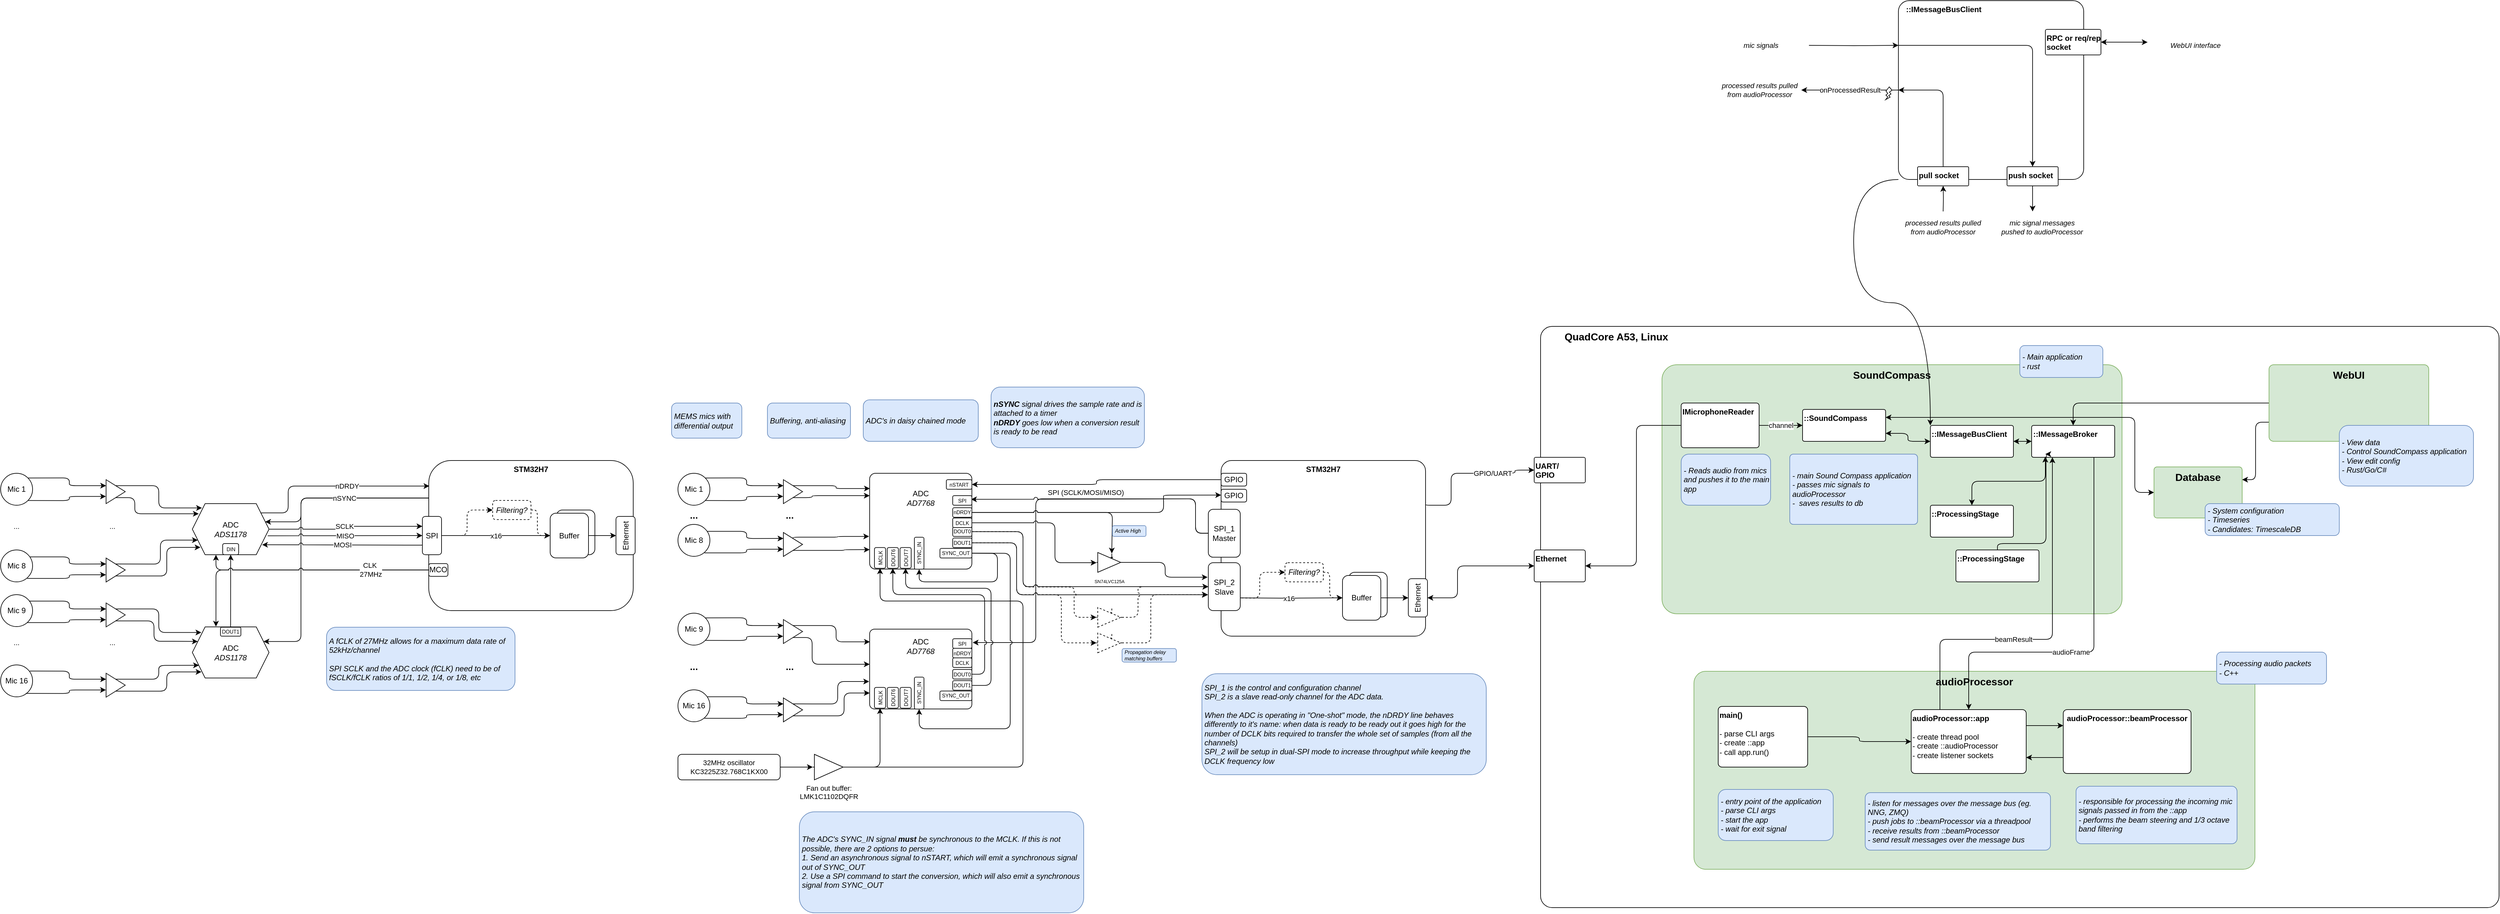 <mxfile version="24.7.8" pages="8">
  <diagram id="edcnV7-mXFmzxPP6ghRT" name="Block diagram">
    <mxGraphModel dx="4296" dy="1739" grid="1" gridSize="10" guides="1" tooltips="1" connect="1" arrows="1" fold="1" page="1" pageScale="1" pageWidth="1654" pageHeight="1169" math="0" shadow="0">
      <root>
        <mxCell id="0" />
        <mxCell id="1" parent="0" />
        <mxCell id="K3zUH5PLxMiUxo7Fh8cp-21" value="Containers" parent="0" />
        <mxCell id="7scK0W2GoT-tHRF5sDOP-4" value="&lt;b style=&quot;font-size: 16px;&quot;&gt;&amp;nbsp; &amp;nbsp; &amp;nbsp; &amp;nbsp; QuadCore A53, Linux&lt;/b&gt;" style="rounded=1;whiteSpace=wrap;html=1;arcSize=2;horizontal=1;verticalAlign=top;align=left;fontSize=16;" parent="K3zUH5PLxMiUxo7Fh8cp-21" vertex="1">
          <mxGeometry x="-50" y="50" width="1500" height="910" as="geometry" />
        </mxCell>
        <mxCell id="K3zUH5PLxMiUxo7Fh8cp-22" value="&lt;b style=&quot;font-size: 16px;&quot;&gt;audioProcessor&lt;/b&gt;" style="rounded=1;whiteSpace=wrap;html=1;arcSize=6;horizontal=1;verticalAlign=top;align=center;fontSize=16;fillColor=#d5e8d4;strokeColor=#82b366;" parent="K3zUH5PLxMiUxo7Fh8cp-21" vertex="1">
          <mxGeometry x="190" y="590" width="878" height="310" as="geometry" />
        </mxCell>
        <mxCell id="K3zUH5PLxMiUxo7Fh8cp-23" value="&lt;b style=&quot;font-size: 16px;&quot;&gt;SoundCompass&lt;/b&gt;" style="rounded=1;whiteSpace=wrap;html=1;arcSize=6;horizontal=1;verticalAlign=top;align=center;fontSize=16;fillColor=#d5e8d4;strokeColor=#82b366;" parent="K3zUH5PLxMiUxo7Fh8cp-21" vertex="1">
          <mxGeometry x="140" y="110" width="720" height="390" as="geometry" />
        </mxCell>
        <mxCell id="K3zUH5PLxMiUxo7Fh8cp-20" value="Components" parent="0" />
        <mxCell id="ACkCI0Vs-yoQrMIjQfmJ-28" style="edgeStyle=orthogonalEdgeStyle;shape=connector;orthogonalLoop=1;jettySize=auto;html=1;exitX=0;exitY=1;exitDx=0;exitDy=0;entryX=0;entryY=0;entryDx=0;entryDy=0;labelBackgroundColor=default;strokeColor=default;align=center;verticalAlign=middle;fontFamily=Helvetica;fontSize=11;fontColor=default;endArrow=classic;curved=1;" parent="K3zUH5PLxMiUxo7Fh8cp-20" source="ACkCI0Vs-yoQrMIjQfmJ-10" target="ACkCI0Vs-yoQrMIjQfmJ-7" edge="1">
          <mxGeometry relative="1" as="geometry">
            <Array as="points">
              <mxPoint x="440" y="-180" />
              <mxPoint x="440" y="13" />
              <mxPoint x="560" y="13" />
            </Array>
          </mxGeometry>
        </mxCell>
        <mxCell id="ACkCI0Vs-yoQrMIjQfmJ-10" value="&lt;b&gt;&amp;nbsp; &amp;nbsp;::IMessageBusClient&lt;/b&gt;" style="rounded=1;whiteSpace=wrap;html=1;arcSize=6;horizontal=1;verticalAlign=top;align=left;" parent="K3zUH5PLxMiUxo7Fh8cp-20" vertex="1">
          <mxGeometry x="510" y="-460" width="290" height="280" as="geometry" />
        </mxCell>
        <mxCell id="K3zUH5PLxMiUxo7Fh8cp-17" value="beamResult" style="edgeStyle=orthogonalEdgeStyle;shape=connector;rounded=1;orthogonalLoop=1;jettySize=auto;html=1;exitX=0.25;exitY=0;exitDx=0;exitDy=0;entryX=0.25;entryY=1;entryDx=0;entryDy=0;labelBackgroundColor=default;strokeColor=default;align=center;verticalAlign=middle;fontFamily=Helvetica;fontSize=11;fontColor=default;endArrow=classic;" parent="K3zUH5PLxMiUxo7Fh8cp-20" source="K3zUH5PLxMiUxo7Fh8cp-1" target="jiEzVDiZpUCT2dYzsU19-2" edge="1">
          <mxGeometry x="-0.212" relative="1" as="geometry">
            <mxPoint as="offset" />
            <Array as="points">
              <mxPoint x="575" y="540" />
              <mxPoint x="751" y="540" />
            </Array>
          </mxGeometry>
        </mxCell>
        <mxCell id="4fK1hsTRvZ_iVy-OMQ7T-8" style="edgeStyle=orthogonalEdgeStyle;shape=connector;rounded=1;orthogonalLoop=1;jettySize=auto;html=1;exitX=1;exitY=0.25;exitDx=0;exitDy=0;entryX=0;entryY=0.25;entryDx=0;entryDy=0;labelBackgroundColor=default;strokeColor=default;align=center;verticalAlign=middle;fontFamily=Helvetica;fontSize=11;fontColor=default;endArrow=classic;" parent="K3zUH5PLxMiUxo7Fh8cp-20" source="K3zUH5PLxMiUxo7Fh8cp-1" target="K3zUH5PLxMiUxo7Fh8cp-9" edge="1">
          <mxGeometry relative="1" as="geometry" />
        </mxCell>
        <mxCell id="K3zUH5PLxMiUxo7Fh8cp-1" value="&lt;b&gt;audioProcessor::app&lt;/b&gt;&lt;br&gt;&lt;br&gt;- create thread pool&lt;br&gt;- create ::audioProcessor&lt;br&gt;- create listener sockets" style="rounded=1;whiteSpace=wrap;html=1;arcSize=6;horizontal=1;verticalAlign=top;align=left;" parent="K3zUH5PLxMiUxo7Fh8cp-20" vertex="1">
          <mxGeometry x="530" y="650" width="180" height="100" as="geometry" />
        </mxCell>
        <mxCell id="7scK0W2GoT-tHRF5sDOP-1" style="edgeStyle=orthogonalEdgeStyle;rounded=1;orthogonalLoop=1;jettySize=auto;html=1;exitX=1;exitY=0.5;exitDx=0;exitDy=0;entryX=0;entryY=0.5;entryDx=0;entryDy=0;" parent="K3zUH5PLxMiUxo7Fh8cp-20" source="K3zUH5PLxMiUxo7Fh8cp-10" target="K3zUH5PLxMiUxo7Fh8cp-1" edge="1">
          <mxGeometry relative="1" as="geometry" />
        </mxCell>
        <mxCell id="K3zUH5PLxMiUxo7Fh8cp-10" value="&lt;b&gt;main()&lt;br&gt;&lt;/b&gt;&lt;br&gt;- parse CLI args&lt;br&gt;- create ::app&lt;br&gt;- call app.run()" style="rounded=1;whiteSpace=wrap;html=1;arcSize=6;horizontal=1;verticalAlign=top;align=left;" parent="K3zUH5PLxMiUxo7Fh8cp-20" vertex="1">
          <mxGeometry x="228" y="645" width="140" height="95" as="geometry" />
        </mxCell>
        <mxCell id="K3zUH5PLxMiUxo7Fh8cp-11" value="&lt;div style=&quot;&quot;&gt;&lt;span style=&quot;background-color: initial;&quot;&gt;- entry point of the application&lt;/span&gt;&lt;/div&gt;&lt;div style=&quot;&quot;&gt;&lt;span style=&quot;background-color: initial;&quot;&gt;- parse CLI args&lt;/span&gt;&lt;/div&gt;&lt;div style=&quot;&quot;&gt;&lt;span style=&quot;background-color: initial;&quot;&gt;- start the app&amp;nbsp;&lt;/span&gt;&lt;/div&gt;&lt;div style=&quot;&quot;&gt;&lt;span style=&quot;background-color: initial;&quot;&gt;- wait for exit signal&lt;/span&gt;&lt;/div&gt;" style="rounded=1;whiteSpace=wrap;html=1;spacingLeft=2;align=left;fillColor=#dae8fc;strokeColor=#6c8ebf;fontStyle=2" parent="K3zUH5PLxMiUxo7Fh8cp-20" vertex="1">
          <mxGeometry x="228" y="775" width="180" height="80" as="geometry" />
        </mxCell>
        <mxCell id="K3zUH5PLxMiUxo7Fh8cp-12" value="&lt;div style=&quot;&quot;&gt;- listen for messages over the message bus (eg. NNG, ZMQ)&lt;/div&gt;&lt;div style=&quot;&quot;&gt;- push jobs to ::beamProcessor via a threadpool&lt;/div&gt;&lt;div style=&quot;&quot;&gt;- receive results from ::beamProcessor&lt;/div&gt;&lt;div style=&quot;&quot;&gt;- send result messages over the message bus&lt;/div&gt;" style="rounded=1;whiteSpace=wrap;html=1;spacingLeft=2;align=left;arcSize=9;fillColor=#dae8fc;strokeColor=#6c8ebf;fontStyle=2" parent="K3zUH5PLxMiUxo7Fh8cp-20" vertex="1">
          <mxGeometry x="458" y="780" width="290" height="90" as="geometry" />
        </mxCell>
        <mxCell id="K3zUH5PLxMiUxo7Fh8cp-13" value="&lt;div style=&quot;&quot;&gt;- responsible for processing the incoming mic signals passed in from the ::app&lt;/div&gt;&lt;div style=&quot;&quot;&gt;- performs the beam steering and 1/3 octave band filtering&lt;/div&gt;" style="rounded=1;whiteSpace=wrap;html=1;spacingLeft=2;align=left;arcSize=9;fillColor=#dae8fc;strokeColor=#6c8ebf;fontStyle=2" parent="K3zUH5PLxMiUxo7Fh8cp-20" vertex="1">
          <mxGeometry x="788" y="770" width="252" height="90" as="geometry" />
        </mxCell>
        <mxCell id="K3zUH5PLxMiUxo7Fh8cp-16" value="audioFrame" style="edgeStyle=orthogonalEdgeStyle;rounded=1;orthogonalLoop=1;jettySize=auto;html=1;exitX=0.75;exitY=1;exitDx=0;exitDy=0;entryX=0.5;entryY=0;entryDx=0;entryDy=0;" parent="K3zUH5PLxMiUxo7Fh8cp-20" source="jiEzVDiZpUCT2dYzsU19-2" target="K3zUH5PLxMiUxo7Fh8cp-1" edge="1">
          <mxGeometry x="0.154" relative="1" as="geometry">
            <mxPoint as="offset" />
            <Array as="points">
              <mxPoint x="816" y="560" />
              <mxPoint x="620" y="560" />
            </Array>
          </mxGeometry>
        </mxCell>
        <mxCell id="ACkCI0Vs-yoQrMIjQfmJ-3" style="edgeStyle=orthogonalEdgeStyle;shape=connector;rounded=1;orthogonalLoop=1;jettySize=auto;html=1;exitX=1;exitY=0.25;exitDx=0;exitDy=0;entryX=0;entryY=0.5;entryDx=0;entryDy=0;labelBackgroundColor=default;strokeColor=default;align=center;verticalAlign=middle;fontFamily=Helvetica;fontSize=11;fontColor=default;endArrow=classic;startArrow=classic;startFill=1;" parent="K3zUH5PLxMiUxo7Fh8cp-20" source="K3zUH5PLxMiUxo7Fh8cp-14" target="ACkCI0Vs-yoQrMIjQfmJ-1" edge="1">
          <mxGeometry relative="1" as="geometry">
            <Array as="points">
              <mxPoint x="880" y="193" />
              <mxPoint x="880" y="310" />
            </Array>
          </mxGeometry>
        </mxCell>
        <mxCell id="ACkCI0Vs-yoQrMIjQfmJ-8" style="edgeStyle=orthogonalEdgeStyle;shape=connector;rounded=1;orthogonalLoop=1;jettySize=auto;html=1;exitX=1;exitY=0.75;exitDx=0;exitDy=0;entryX=0;entryY=0.5;entryDx=0;entryDy=0;labelBackgroundColor=default;strokeColor=default;align=center;verticalAlign=middle;fontFamily=Helvetica;fontSize=11;fontColor=default;endArrow=classic;startArrow=classic;startFill=1;" parent="K3zUH5PLxMiUxo7Fh8cp-20" source="K3zUH5PLxMiUxo7Fh8cp-14" target="ACkCI0Vs-yoQrMIjQfmJ-7" edge="1">
          <mxGeometry relative="1" as="geometry" />
        </mxCell>
        <mxCell id="K3zUH5PLxMiUxo7Fh8cp-14" value="&lt;b&gt;::SoundCompass&lt;/b&gt;" style="rounded=1;whiteSpace=wrap;html=1;arcSize=6;horizontal=1;verticalAlign=top;align=left;" parent="K3zUH5PLxMiUxo7Fh8cp-20" vertex="1">
          <mxGeometry x="360" y="180" width="130" height="50" as="geometry" />
        </mxCell>
        <mxCell id="K3zUH5PLxMiUxo7Fh8cp-15" value="&lt;div style=&quot;&quot;&gt;- main Sound Compass application&lt;/div&gt;&lt;div style=&quot;&quot;&gt;- passes mic signals to audioProcessor&lt;/div&gt;&lt;div style=&quot;&quot;&gt;-&amp;nbsp; saves results to db&lt;/div&gt;" style="rounded=1;whiteSpace=wrap;html=1;spacingLeft=2;align=left;fillColor=#dae8fc;strokeColor=#6c8ebf;fontStyle=2;arcSize=5;" parent="K3zUH5PLxMiUxo7Fh8cp-20" vertex="1">
          <mxGeometry x="340" y="250" width="200" height="110" as="geometry" />
        </mxCell>
        <mxCell id="4fK1hsTRvZ_iVy-OMQ7T-9" style="edgeStyle=orthogonalEdgeStyle;shape=connector;rounded=1;orthogonalLoop=1;jettySize=auto;html=1;exitX=0;exitY=0.75;exitDx=0;exitDy=0;entryX=1;entryY=0.75;entryDx=0;entryDy=0;labelBackgroundColor=default;strokeColor=default;align=center;verticalAlign=middle;fontFamily=Helvetica;fontSize=11;fontColor=default;endArrow=classic;" parent="K3zUH5PLxMiUxo7Fh8cp-20" source="K3zUH5PLxMiUxo7Fh8cp-9" target="K3zUH5PLxMiUxo7Fh8cp-1" edge="1">
          <mxGeometry relative="1" as="geometry" />
        </mxCell>
        <mxCell id="K3zUH5PLxMiUxo7Fh8cp-9" value="&lt;b&gt;audioProcessor::beamProcessor&lt;/b&gt;" style="rounded=1;whiteSpace=wrap;html=1;arcSize=6;horizontal=1;verticalAlign=top;" parent="K3zUH5PLxMiUxo7Fh8cp-20" vertex="1">
          <mxGeometry x="768" y="650" width="200" height="100" as="geometry" />
        </mxCell>
        <mxCell id="7scK0W2GoT-tHRF5sDOP-2" value="&lt;div style=&quot;&quot;&gt;- Main application&lt;/div&gt;&lt;div style=&quot;&quot;&gt;- rust&lt;/div&gt;" style="rounded=1;whiteSpace=wrap;html=1;spacingLeft=2;align=left;fillColor=#dae8fc;strokeColor=#6c8ebf;fontStyle=2" parent="K3zUH5PLxMiUxo7Fh8cp-20" vertex="1">
          <mxGeometry x="700" y="80" width="130" height="50" as="geometry" />
        </mxCell>
        <mxCell id="7scK0W2GoT-tHRF5sDOP-3" value="&lt;div style=&quot;&quot;&gt;- Processing audio packets&lt;/div&gt;&lt;div style=&quot;&quot;&gt;- C++&lt;/div&gt;" style="rounded=1;whiteSpace=wrap;html=1;spacingLeft=2;align=left;fillColor=#dae8fc;strokeColor=#6c8ebf;fontStyle=2" parent="K3zUH5PLxMiUxo7Fh8cp-20" vertex="1">
          <mxGeometry x="1008" y="560" width="172" height="50" as="geometry" />
        </mxCell>
        <mxCell id="7scK0W2GoT-tHRF5sDOP-7" style="edgeStyle=orthogonalEdgeStyle;rounded=1;orthogonalLoop=1;jettySize=auto;html=1;exitX=0;exitY=0.5;exitDx=0;exitDy=0;entryX=1;entryY=0.5;entryDx=0;entryDy=0;" parent="K3zUH5PLxMiUxo7Fh8cp-20" source="7scK0W2GoT-tHRF5sDOP-5" target="7scK0W2GoT-tHRF5sDOP-6" edge="1">
          <mxGeometry relative="1" as="geometry">
            <Array as="points">
              <mxPoint x="100" y="205" />
              <mxPoint x="100" y="425" />
            </Array>
          </mxGeometry>
        </mxCell>
        <mxCell id="4fK1hsTRvZ_iVy-OMQ7T-2" value="channel" style="edgeStyle=orthogonalEdgeStyle;shape=connector;rounded=1;orthogonalLoop=1;jettySize=auto;html=1;exitX=1;exitY=0.5;exitDx=0;exitDy=0;entryX=0;entryY=0.5;entryDx=0;entryDy=0;labelBackgroundColor=default;strokeColor=default;align=center;verticalAlign=middle;fontFamily=Helvetica;fontSize=11;fontColor=default;endArrow=classic;" parent="K3zUH5PLxMiUxo7Fh8cp-20" source="7scK0W2GoT-tHRF5sDOP-5" target="K3zUH5PLxMiUxo7Fh8cp-14" edge="1">
          <mxGeometry relative="1" as="geometry" />
        </mxCell>
        <mxCell id="7scK0W2GoT-tHRF5sDOP-5" value="&lt;b&gt;IMicrophoneReader&lt;/b&gt;" style="rounded=1;whiteSpace=wrap;html=1;arcSize=6;horizontal=1;verticalAlign=top;align=left;" parent="K3zUH5PLxMiUxo7Fh8cp-20" vertex="1">
          <mxGeometry x="170" y="170" width="122" height="70" as="geometry" />
        </mxCell>
        <mxCell id="7scK0W2GoT-tHRF5sDOP-6" value="&lt;b&gt;Ethernet&lt;/b&gt;" style="rounded=1;whiteSpace=wrap;html=1;arcSize=6;horizontal=1;verticalAlign=top;align=left;" parent="K3zUH5PLxMiUxo7Fh8cp-20" vertex="1">
          <mxGeometry x="-60" y="400" width="80" height="50" as="geometry" />
        </mxCell>
        <mxCell id="GVDqbtSXsZb6L-5gJaK3-43" style="edgeStyle=orthogonalEdgeStyle;rounded=1;orthogonalLoop=1;jettySize=auto;html=1;exitX=0;exitY=0.25;exitDx=0;exitDy=0;strokeColor=default;align=center;verticalAlign=middle;fontFamily=Helvetica;fontSize=11;fontColor=default;labelBackgroundColor=default;endArrow=classic;entryX=1;entryY=0.25;entryDx=0;entryDy=0;jumpStyle=arc;" parent="K3zUH5PLxMiUxo7Fh8cp-20" source="e3HH0Ruak4NTQ9SaqfMy-1" target="GVDqbtSXsZb6L-5gJaK3-4" edge="1">
          <mxGeometry relative="1" as="geometry">
            <mxPoint x="-2040" y="490" as="targetPoint" />
            <Array as="points">
              <mxPoint x="-1990" y="319" />
              <mxPoint x="-1990" y="543" />
            </Array>
          </mxGeometry>
        </mxCell>
        <mxCell id="e3HH0Ruak4NTQ9SaqfMy-1" value="&lt;b&gt;STM32H7&lt;/b&gt;" style="rounded=1;whiteSpace=wrap;html=1;verticalAlign=top;" parent="K3zUH5PLxMiUxo7Fh8cp-20" vertex="1">
          <mxGeometry x="-1790" y="260" width="320" height="235" as="geometry" />
        </mxCell>
        <mxCell id="e3HH0Ruak4NTQ9SaqfMy-2" value="Buffer" style="rounded=1;whiteSpace=wrap;html=1;" parent="K3zUH5PLxMiUxo7Fh8cp-20" vertex="1">
          <mxGeometry x="-1590" y="337.5" width="60" height="70" as="geometry" />
        </mxCell>
        <mxCell id="e3HH0Ruak4NTQ9SaqfMy-12" value="x16" style="edgeStyle=orthogonalEdgeStyle;shape=connector;rounded=1;orthogonalLoop=1;jettySize=auto;html=1;exitX=1;exitY=0.5;exitDx=0;exitDy=0;entryX=0;entryY=0.5;entryDx=0;entryDy=0;labelBackgroundColor=default;strokeColor=default;fontFamily=Helvetica;fontSize=11;fontColor=default;endArrow=classic;" parent="K3zUH5PLxMiUxo7Fh8cp-20" source="e3HH0Ruak4NTQ9SaqfMy-17" target="e3HH0Ruak4NTQ9SaqfMy-14" edge="1">
          <mxGeometry relative="1" as="geometry">
            <mxPoint x="-1650" y="377.5" as="sourcePoint" />
          </mxGeometry>
        </mxCell>
        <mxCell id="e3HH0Ruak4NTQ9SaqfMy-13" style="edgeStyle=orthogonalEdgeStyle;rounded=0;orthogonalLoop=1;jettySize=auto;html=1;exitX=1;exitY=0.5;exitDx=0;exitDy=0;entryX=0;entryY=0.5;entryDx=0;entryDy=0;" parent="K3zUH5PLxMiUxo7Fh8cp-20" source="e3HH0Ruak4NTQ9SaqfMy-14" target="e3HH0Ruak4NTQ9SaqfMy-20" edge="1">
          <mxGeometry relative="1" as="geometry" />
        </mxCell>
        <mxCell id="e3HH0Ruak4NTQ9SaqfMy-14" value="Buffer" style="rounded=1;whiteSpace=wrap;html=1;" parent="K3zUH5PLxMiUxo7Fh8cp-20" vertex="1">
          <mxGeometry x="-1600" y="342.5" width="60" height="70" as="geometry" />
        </mxCell>
        <mxCell id="e3HH0Ruak4NTQ9SaqfMy-15" style="edgeStyle=orthogonalEdgeStyle;shape=connector;rounded=1;orthogonalLoop=1;jettySize=auto;html=1;exitX=1;exitY=0.5;exitDx=0;exitDy=0;entryX=0;entryY=0.5;entryDx=0;entryDy=0;labelBackgroundColor=default;strokeColor=default;fontFamily=Helvetica;fontSize=11;fontColor=default;endArrow=classic;dashed=1;" parent="K3zUH5PLxMiUxo7Fh8cp-20" source="e3HH0Ruak4NTQ9SaqfMy-17" target="e3HH0Ruak4NTQ9SaqfMy-19" edge="1">
          <mxGeometry relative="1" as="geometry" />
        </mxCell>
        <mxCell id="e3HH0Ruak4NTQ9SaqfMy-17" value="SPI" style="rounded=1;whiteSpace=wrap;html=1;" parent="K3zUH5PLxMiUxo7Fh8cp-20" vertex="1">
          <mxGeometry x="-1800" y="347.5" width="30" height="60" as="geometry" />
        </mxCell>
        <mxCell id="e3HH0Ruak4NTQ9SaqfMy-18" style="edgeStyle=orthogonalEdgeStyle;shape=connector;rounded=1;orthogonalLoop=1;jettySize=auto;html=1;exitX=1;exitY=0.5;exitDx=0;exitDy=0;entryX=0;entryY=0.5;entryDx=0;entryDy=0;labelBackgroundColor=default;strokeColor=default;fontFamily=Helvetica;fontSize=11;fontColor=default;endArrow=classic;dashed=1;" parent="K3zUH5PLxMiUxo7Fh8cp-20" source="e3HH0Ruak4NTQ9SaqfMy-19" target="e3HH0Ruak4NTQ9SaqfMy-14" edge="1">
          <mxGeometry relative="1" as="geometry">
            <Array as="points">
              <mxPoint x="-1620" y="337.5" />
              <mxPoint x="-1620" y="377.5" />
            </Array>
          </mxGeometry>
        </mxCell>
        <mxCell id="e3HH0Ruak4NTQ9SaqfMy-19" value="Filtering?" style="rounded=1;whiteSpace=wrap;html=1;dashed=1;fontStyle=2" parent="K3zUH5PLxMiUxo7Fh8cp-20" vertex="1">
          <mxGeometry x="-1690" y="322.5" width="60" height="30" as="geometry" />
        </mxCell>
        <mxCell id="bq9mFHygDeu-J1GT2641-2" style="edgeStyle=orthogonalEdgeStyle;shape=connector;rounded=1;orthogonalLoop=1;jettySize=auto;html=1;entryX=0;entryY=0.5;entryDx=0;entryDy=0;labelBackgroundColor=default;strokeColor=default;align=center;verticalAlign=middle;fontFamily=Helvetica;fontSize=11;fontColor=default;endArrow=classic;startArrow=classic;startFill=1;exitX=1;exitY=0.5;exitDx=0;exitDy=0;" parent="K3zUH5PLxMiUxo7Fh8cp-20" source="a3leWCa_grpfVyiOAlb4-43" target="7scK0W2GoT-tHRF5sDOP-6" edge="1">
          <mxGeometry relative="1" as="geometry">
            <Array as="points">
              <mxPoint x="-180" y="475" />
              <mxPoint x="-180" y="425" />
            </Array>
            <mxPoint x="-370" y="378" as="sourcePoint" />
          </mxGeometry>
        </mxCell>
        <mxCell id="e3HH0Ruak4NTQ9SaqfMy-20" value="Ethernet" style="rounded=1;whiteSpace=wrap;html=1;direction=south;rotation=-90;" parent="K3zUH5PLxMiUxo7Fh8cp-20" vertex="1">
          <mxGeometry x="-1512" y="362.5" width="60" height="30" as="geometry" />
        </mxCell>
        <mxCell id="4fK1hsTRvZ_iVy-OMQ7T-1" value="GPIO/UART" style="edgeStyle=orthogonalEdgeStyle;shape=connector;rounded=1;orthogonalLoop=1;jettySize=auto;html=1;entryX=0;entryY=0.5;entryDx=0;entryDy=0;labelBackgroundColor=default;strokeColor=default;align=center;verticalAlign=middle;fontFamily=Helvetica;fontSize=11;fontColor=default;endArrow=classic;exitX=1;exitY=0.25;exitDx=0;exitDy=0;" parent="K3zUH5PLxMiUxo7Fh8cp-20" source="a3leWCa_grpfVyiOAlb4-34" target="oUrfpzISTlo28YLT0EHP-1" edge="1">
          <mxGeometry x="0.385" relative="1" as="geometry">
            <Array as="points">
              <mxPoint x="-230" y="330" />
              <mxPoint x="-190" y="330" />
              <mxPoint x="-190" y="280" />
              <mxPoint x="-90" y="280" />
              <mxPoint x="-90" y="275" />
            </Array>
            <mxPoint as="offset" />
            <mxPoint x="-372.17" y="133.98" as="targetPoint" />
            <mxPoint x="-370" y="319" as="sourcePoint" />
          </mxGeometry>
        </mxCell>
        <mxCell id="4fK1hsTRvZ_iVy-OMQ7T-3" value="&lt;div style=&quot;&quot;&gt;- Reads audio from mics and pushes it to the main app&lt;/div&gt;" style="rounded=1;whiteSpace=wrap;html=1;spacingLeft=2;align=left;fillColor=#dae8fc;strokeColor=#6c8ebf;fontStyle=2" parent="K3zUH5PLxMiUxo7Fh8cp-20" vertex="1">
          <mxGeometry x="170" y="250" width="140" height="80" as="geometry" />
        </mxCell>
        <mxCell id="ACkCI0Vs-yoQrMIjQfmJ-1" value="&lt;b style=&quot;font-size: 16px;&quot;&gt;Database&lt;/b&gt;" style="rounded=1;whiteSpace=wrap;html=1;arcSize=6;horizontal=1;verticalAlign=top;align=center;fontSize=16;fillColor=#d5e8d4;strokeColor=#82b366;" parent="K3zUH5PLxMiUxo7Fh8cp-20" vertex="1">
          <mxGeometry x="910" y="270" width="138" height="80" as="geometry" />
        </mxCell>
        <mxCell id="ACkCI0Vs-yoQrMIjQfmJ-2" value="&lt;div style=&quot;&quot;&gt;- System configuration&lt;/div&gt;&lt;div style=&quot;&quot;&gt;- Timeseries&lt;/div&gt;&lt;div style=&quot;&quot;&gt;- Candidates: TimescaleDB&lt;/div&gt;" style="rounded=1;whiteSpace=wrap;html=1;spacingLeft=2;align=left;fillColor=#dae8fc;strokeColor=#6c8ebf;fontStyle=2" parent="K3zUH5PLxMiUxo7Fh8cp-20" vertex="1">
          <mxGeometry x="990" y="327.5" width="210" height="50" as="geometry" />
        </mxCell>
        <mxCell id="ACkCI0Vs-yoQrMIjQfmJ-6" style="edgeStyle=orthogonalEdgeStyle;shape=connector;rounded=1;orthogonalLoop=1;jettySize=auto;html=1;exitX=0;exitY=0.5;exitDx=0;exitDy=0;entryX=0.5;entryY=0;entryDx=0;entryDy=0;labelBackgroundColor=default;strokeColor=default;align=center;verticalAlign=middle;fontFamily=Helvetica;fontSize=11;fontColor=default;endArrow=classic;" parent="K3zUH5PLxMiUxo7Fh8cp-20" source="ACkCI0Vs-yoQrMIjQfmJ-4" target="jiEzVDiZpUCT2dYzsU19-2" edge="1">
          <mxGeometry relative="1" as="geometry" />
        </mxCell>
        <mxCell id="ACkCI0Vs-yoQrMIjQfmJ-9" style="edgeStyle=orthogonalEdgeStyle;shape=connector;rounded=1;orthogonalLoop=1;jettySize=auto;html=1;exitX=0;exitY=0.75;exitDx=0;exitDy=0;entryX=1;entryY=0.25;entryDx=0;entryDy=0;labelBackgroundColor=default;strokeColor=default;align=center;verticalAlign=middle;fontFamily=Helvetica;fontSize=11;fontColor=default;endArrow=classic;" parent="K3zUH5PLxMiUxo7Fh8cp-20" source="ACkCI0Vs-yoQrMIjQfmJ-4" target="ACkCI0Vs-yoQrMIjQfmJ-1" edge="1">
          <mxGeometry relative="1" as="geometry" />
        </mxCell>
        <mxCell id="ACkCI0Vs-yoQrMIjQfmJ-4" value="&lt;b style=&quot;font-size: 16px;&quot;&gt;WebUI&lt;/b&gt;" style="rounded=1;whiteSpace=wrap;html=1;arcSize=6;horizontal=1;verticalAlign=top;align=center;fontSize=16;fillColor=#d5e8d4;strokeColor=#82b366;" parent="K3zUH5PLxMiUxo7Fh8cp-20" vertex="1">
          <mxGeometry x="1090" y="110" width="250" height="120" as="geometry" />
        </mxCell>
        <mxCell id="ACkCI0Vs-yoQrMIjQfmJ-5" value="&lt;div style=&quot;&quot;&gt;- View data&lt;/div&gt;&lt;div style=&quot;&quot;&gt;- Control SoundCompass application&lt;/div&gt;&lt;div style=&quot;&quot;&gt;- View edit config&lt;/div&gt;&lt;div style=&quot;&quot;&gt;- Rust/Go/C#&lt;/div&gt;" style="rounded=1;whiteSpace=wrap;html=1;spacingLeft=2;align=left;fillColor=#dae8fc;strokeColor=#6c8ebf;fontStyle=2" parent="K3zUH5PLxMiUxo7Fh8cp-20" vertex="1">
          <mxGeometry x="1200" y="205" width="210" height="95" as="geometry" />
        </mxCell>
        <mxCell id="jiEzVDiZpUCT2dYzsU19-3" style="edgeStyle=orthogonalEdgeStyle;shape=connector;curved=0;rounded=1;orthogonalLoop=1;jettySize=auto;html=1;exitX=1;exitY=0.5;exitDx=0;exitDy=0;entryX=0;entryY=0.5;entryDx=0;entryDy=0;labelBackgroundColor=default;strokeColor=default;align=center;verticalAlign=middle;fontFamily=Helvetica;fontSize=11;fontColor=default;endArrow=classic;startArrow=classic;startFill=1;" parent="K3zUH5PLxMiUxo7Fh8cp-20" source="ACkCI0Vs-yoQrMIjQfmJ-7" target="jiEzVDiZpUCT2dYzsU19-2" edge="1">
          <mxGeometry relative="1" as="geometry" />
        </mxCell>
        <mxCell id="ACkCI0Vs-yoQrMIjQfmJ-7" value="&lt;b&gt;::IMessageBusClient&lt;/b&gt;" style="rounded=1;whiteSpace=wrap;html=1;arcSize=6;horizontal=1;verticalAlign=top;align=left;" parent="K3zUH5PLxMiUxo7Fh8cp-20" vertex="1">
          <mxGeometry x="560" y="205" width="130" height="50" as="geometry" />
        </mxCell>
        <mxCell id="ACkCI0Vs-yoQrMIjQfmJ-22" value="onProcessedResult" style="edgeStyle=orthogonalEdgeStyle;shape=connector;rounded=1;orthogonalLoop=1;jettySize=auto;html=1;exitX=0;exitY=0.5;exitDx=0;exitDy=0;labelBackgroundColor=default;strokeColor=default;align=center;verticalAlign=middle;fontFamily=Helvetica;fontSize=11;fontColor=default;endArrow=classic;entryX=1;entryY=0.5;entryDx=0;entryDy=0;" parent="K3zUH5PLxMiUxo7Fh8cp-20" source="ACkCI0Vs-yoQrMIjQfmJ-10" target="ACkCI0Vs-yoQrMIjQfmJ-23" edge="1">
          <mxGeometry relative="1" as="geometry">
            <mxPoint x="400" y="-319.667" as="targetPoint" />
          </mxGeometry>
        </mxCell>
        <mxCell id="ACkCI0Vs-yoQrMIjQfmJ-25" style="edgeStyle=orthogonalEdgeStyle;shape=connector;rounded=1;orthogonalLoop=1;jettySize=auto;html=1;labelBackgroundColor=default;strokeColor=default;align=center;verticalAlign=middle;fontFamily=Helvetica;fontSize=11;fontColor=default;endArrow=classic;entryX=0;entryY=0.25;entryDx=0;entryDy=0;" parent="K3zUH5PLxMiUxo7Fh8cp-20" target="ACkCI0Vs-yoQrMIjQfmJ-10" edge="1">
          <mxGeometry relative="1" as="geometry">
            <mxPoint x="390" y="-410" as="targetPoint" />
            <mxPoint x="370" y="-390" as="sourcePoint" />
          </mxGeometry>
        </mxCell>
        <mxCell id="ACkCI0Vs-yoQrMIjQfmJ-27" style="edgeStyle=orthogonalEdgeStyle;shape=connector;rounded=1;orthogonalLoop=1;jettySize=auto;html=1;exitX=0;exitY=0.25;exitDx=0;exitDy=0;entryX=0.5;entryY=0;entryDx=0;entryDy=0;labelBackgroundColor=default;strokeColor=default;align=center;verticalAlign=middle;fontFamily=Helvetica;fontSize=11;fontColor=default;endArrow=classic;" parent="K3zUH5PLxMiUxo7Fh8cp-20" source="ACkCI0Vs-yoQrMIjQfmJ-10" target="ACkCI0Vs-yoQrMIjQfmJ-11" edge="1">
          <mxGeometry relative="1" as="geometry">
            <Array as="points">
              <mxPoint x="720" y="-390" />
            </Array>
          </mxGeometry>
        </mxCell>
        <mxCell id="ACkCI0Vs-yoQrMIjQfmJ-13" style="edgeStyle=orthogonalEdgeStyle;shape=connector;rounded=1;orthogonalLoop=1;jettySize=auto;html=1;exitX=0.5;exitY=1;exitDx=0;exitDy=0;labelBackgroundColor=default;strokeColor=default;align=center;verticalAlign=middle;fontFamily=Helvetica;fontSize=11;fontColor=default;endArrow=classic;" parent="K3zUH5PLxMiUxo7Fh8cp-20" source="ACkCI0Vs-yoQrMIjQfmJ-11" edge="1">
          <mxGeometry relative="1" as="geometry">
            <mxPoint x="720" y="-130" as="targetPoint" />
            <mxPoint x="620" y="-170.0" as="sourcePoint" />
          </mxGeometry>
        </mxCell>
        <mxCell id="ACkCI0Vs-yoQrMIjQfmJ-15" style="edgeStyle=orthogonalEdgeStyle;shape=connector;rounded=1;orthogonalLoop=1;jettySize=auto;html=1;entryX=0.5;entryY=1;entryDx=0;entryDy=0;labelBackgroundColor=default;strokeColor=default;align=center;verticalAlign=middle;fontFamily=Helvetica;fontSize=11;fontColor=default;endArrow=classic;" parent="K3zUH5PLxMiUxo7Fh8cp-20" target="ACkCI0Vs-yoQrMIjQfmJ-12" edge="1">
          <mxGeometry relative="1" as="geometry">
            <mxPoint x="580" y="-130" as="sourcePoint" />
          </mxGeometry>
        </mxCell>
        <mxCell id="ACkCI0Vs-yoQrMIjQfmJ-11" value="&lt;b&gt;push socket&lt;/b&gt;" style="rounded=1;whiteSpace=wrap;html=1;arcSize=6;horizontal=1;verticalAlign=top;align=left;" parent="K3zUH5PLxMiUxo7Fh8cp-20" vertex="1">
          <mxGeometry x="680" y="-200" width="80" height="30" as="geometry" />
        </mxCell>
        <mxCell id="ACkCI0Vs-yoQrMIjQfmJ-24" style="edgeStyle=orthogonalEdgeStyle;shape=connector;rounded=1;orthogonalLoop=1;jettySize=auto;html=1;exitX=0.5;exitY=0;exitDx=0;exitDy=0;entryX=0;entryY=0.5;entryDx=0;entryDy=0;labelBackgroundColor=default;strokeColor=default;align=center;verticalAlign=middle;fontFamily=Helvetica;fontSize=11;fontColor=default;endArrow=classic;" parent="K3zUH5PLxMiUxo7Fh8cp-20" source="ACkCI0Vs-yoQrMIjQfmJ-12" target="ACkCI0Vs-yoQrMIjQfmJ-10" edge="1">
          <mxGeometry relative="1" as="geometry">
            <Array as="points">
              <mxPoint x="580" y="-320" />
            </Array>
          </mxGeometry>
        </mxCell>
        <mxCell id="ACkCI0Vs-yoQrMIjQfmJ-12" value="&lt;b&gt;pull socket&lt;/b&gt;" style="rounded=1;whiteSpace=wrap;html=1;arcSize=6;horizontal=1;verticalAlign=top;align=left;" parent="K3zUH5PLxMiUxo7Fh8cp-20" vertex="1">
          <mxGeometry x="540" y="-200" width="80" height="30" as="geometry" />
        </mxCell>
        <mxCell id="ACkCI0Vs-yoQrMIjQfmJ-14" value="mic signal messages pushed to audioProcessor" style="text;html=1;strokeColor=none;fillColor=none;align=center;verticalAlign=middle;whiteSpace=wrap;rounded=0;fontSize=11;fontFamily=Helvetica;fontColor=default;fontStyle=2" parent="K3zUH5PLxMiUxo7Fh8cp-20" vertex="1">
          <mxGeometry x="670" y="-120" width="130" height="30" as="geometry" />
        </mxCell>
        <mxCell id="ACkCI0Vs-yoQrMIjQfmJ-16" value="processed results pulled from audioProcessor" style="text;html=1;strokeColor=none;fillColor=none;align=center;verticalAlign=middle;whiteSpace=wrap;rounded=0;fontSize=11;fontFamily=Helvetica;fontColor=default;fontStyle=2" parent="K3zUH5PLxMiUxo7Fh8cp-20" vertex="1">
          <mxGeometry x="515" y="-120" width="130" height="30" as="geometry" />
        </mxCell>
        <mxCell id="ACkCI0Vs-yoQrMIjQfmJ-17" value="" style="verticalLabelPosition=bottom;verticalAlign=top;html=1;shape=mxgraph.basic.flash;fontFamily=Helvetica;fontSize=11;fontColor=default;" parent="K3zUH5PLxMiUxo7Fh8cp-20" vertex="1">
          <mxGeometry x="490" y="-325" width="10" height="20" as="geometry" />
        </mxCell>
        <mxCell id="ACkCI0Vs-yoQrMIjQfmJ-19" style="edgeStyle=orthogonalEdgeStyle;shape=connector;rounded=1;orthogonalLoop=1;jettySize=auto;html=1;exitX=1;exitY=0.5;exitDx=0;exitDy=0;labelBackgroundColor=default;strokeColor=default;align=center;verticalAlign=middle;fontFamily=Helvetica;fontSize=11;fontColor=default;endArrow=classic;startArrow=classic;startFill=1;" parent="K3zUH5PLxMiUxo7Fh8cp-20" source="ACkCI0Vs-yoQrMIjQfmJ-18" edge="1">
          <mxGeometry relative="1" as="geometry">
            <mxPoint x="900" y="-394.931" as="targetPoint" />
          </mxGeometry>
        </mxCell>
        <mxCell id="ACkCI0Vs-yoQrMIjQfmJ-18" value="&lt;b&gt;RPC or req/rep socket&lt;/b&gt;" style="rounded=1;whiteSpace=wrap;html=1;arcSize=6;horizontal=1;verticalAlign=top;align=left;" parent="K3zUH5PLxMiUxo7Fh8cp-20" vertex="1">
          <mxGeometry x="740" y="-415" width="87" height="40" as="geometry" />
        </mxCell>
        <mxCell id="ACkCI0Vs-yoQrMIjQfmJ-21" value="WebUI interface" style="text;html=1;strokeColor=none;fillColor=none;align=center;verticalAlign=middle;whiteSpace=wrap;rounded=0;fontSize=11;fontFamily=Helvetica;fontColor=default;fontStyle=2" parent="K3zUH5PLxMiUxo7Fh8cp-20" vertex="1">
          <mxGeometry x="910" y="-405" width="130" height="30" as="geometry" />
        </mxCell>
        <mxCell id="ACkCI0Vs-yoQrMIjQfmJ-23" value="processed results pulled from audioProcessor" style="text;html=1;strokeColor=none;fillColor=none;align=center;verticalAlign=middle;whiteSpace=wrap;rounded=0;fontSize=11;fontFamily=Helvetica;fontColor=default;fontStyle=2" parent="K3zUH5PLxMiUxo7Fh8cp-20" vertex="1">
          <mxGeometry x="228" y="-335" width="130" height="30" as="geometry" />
        </mxCell>
        <mxCell id="ACkCI0Vs-yoQrMIjQfmJ-26" value="mic signals" style="text;html=1;strokeColor=none;fillColor=none;align=center;verticalAlign=middle;whiteSpace=wrap;rounded=0;fontSize=11;fontFamily=Helvetica;fontColor=default;fontStyle=2" parent="K3zUH5PLxMiUxo7Fh8cp-20" vertex="1">
          <mxGeometry x="230" y="-405" width="130" height="30" as="geometry" />
        </mxCell>
        <mxCell id="jiEzVDiZpUCT2dYzsU19-2" value="&lt;b&gt;::IMessageBroker&lt;/b&gt;" style="rounded=1;whiteSpace=wrap;html=1;arcSize=6;horizontal=1;verticalAlign=top;align=left;" parent="K3zUH5PLxMiUxo7Fh8cp-20" vertex="1">
          <mxGeometry x="718.5" y="205" width="130" height="50" as="geometry" />
        </mxCell>
        <mxCell id="jiEzVDiZpUCT2dYzsU19-5" style="edgeStyle=orthogonalEdgeStyle;shape=connector;curved=0;rounded=1;orthogonalLoop=1;jettySize=auto;html=1;exitX=0.5;exitY=0;exitDx=0;exitDy=0;entryX=0.165;entryY=0.98;entryDx=0;entryDy=0;labelBackgroundColor=default;strokeColor=default;align=center;verticalAlign=middle;fontFamily=Helvetica;fontSize=11;fontColor=default;endArrow=classic;startArrow=classic;startFill=1;entryPerimeter=0;" parent="K3zUH5PLxMiUxo7Fh8cp-20" source="jiEzVDiZpUCT2dYzsU19-4" target="jiEzVDiZpUCT2dYzsU19-2" edge="1">
          <mxGeometry relative="1" as="geometry" />
        </mxCell>
        <mxCell id="jiEzVDiZpUCT2dYzsU19-7" style="edgeStyle=orthogonalEdgeStyle;shape=connector;curved=0;rounded=1;orthogonalLoop=1;jettySize=auto;html=1;exitX=0.5;exitY=0;exitDx=0;exitDy=0;labelBackgroundColor=default;strokeColor=default;align=center;verticalAlign=middle;fontFamily=Helvetica;fontSize=11;fontColor=default;endArrow=classic;" parent="K3zUH5PLxMiUxo7Fh8cp-20" source="jiEzVDiZpUCT2dYzsU19-6" edge="1">
          <mxGeometry relative="1" as="geometry">
            <mxPoint x="740" y="250" as="targetPoint" />
            <Array as="points">
              <mxPoint x="665" y="390" />
              <mxPoint x="741" y="390" />
            </Array>
          </mxGeometry>
        </mxCell>
        <mxCell id="jiEzVDiZpUCT2dYzsU19-6" value="&lt;b&gt;::ProcessingStage&lt;/b&gt;" style="rounded=1;whiteSpace=wrap;html=1;arcSize=6;horizontal=1;verticalAlign=top;align=left;" parent="K3zUH5PLxMiUxo7Fh8cp-20" vertex="1">
          <mxGeometry x="600" y="400" width="130" height="50" as="geometry" />
        </mxCell>
        <mxCell id="jiEzVDiZpUCT2dYzsU19-4" value="&lt;b&gt;::ProcessingStage&lt;/b&gt;" style="rounded=1;whiteSpace=wrap;html=1;arcSize=6;horizontal=1;verticalAlign=top;align=left;" parent="K3zUH5PLxMiUxo7Fh8cp-20" vertex="1">
          <mxGeometry x="560" y="330" width="130" height="50" as="geometry" />
        </mxCell>
        <mxCell id="flBRPPDyxAmLww5PuVKX-1" value="&lt;b&gt;nSYNC &lt;/b&gt;signal drives the sample rate and is attached to a timer&lt;br&gt;&lt;b&gt;nDRDY &lt;/b&gt;goes low when a conversion result is ready to be read" style="rounded=1;whiteSpace=wrap;html=1;spacingLeft=2;align=left;fillColor=#dae8fc;strokeColor=#6c8ebf;fontStyle=2" parent="K3zUH5PLxMiUxo7Fh8cp-20" vertex="1">
          <mxGeometry x="-910" y="145" width="240" height="95" as="geometry" />
        </mxCell>
        <mxCell id="oUrfpzISTlo28YLT0EHP-1" value="&lt;b&gt;UART/&lt;br&gt;GPIO&lt;br&gt;&lt;/b&gt;" style="rounded=1;whiteSpace=wrap;html=1;arcSize=6;horizontal=1;verticalAlign=top;align=left;" parent="K3zUH5PLxMiUxo7Fh8cp-20" vertex="1">
          <mxGeometry x="-60" y="255" width="80" height="40" as="geometry" />
        </mxCell>
        <mxCell id="GVDqbtSXsZb6L-5gJaK3-38" value="SCLK" style="edgeStyle=orthogonalEdgeStyle;rounded=1;orthogonalLoop=1;jettySize=auto;html=1;exitX=1;exitY=0.5;exitDx=0;exitDy=0;strokeColor=default;align=center;verticalAlign=middle;fontFamily=Helvetica;fontSize=11;fontColor=default;labelBackgroundColor=default;endArrow=classic;entryX=0;entryY=0.25;entryDx=0;entryDy=0;jumpStyle=arc;" parent="K3zUH5PLxMiUxo7Fh8cp-20" source="GVDqbtSXsZb6L-5gJaK3-3" target="e3HH0Ruak4NTQ9SaqfMy-17" edge="1">
          <mxGeometry relative="1" as="geometry">
            <mxPoint x="-1820" y="340" as="targetPoint" />
            <Array as="points">
              <mxPoint x="-1925" y="367" />
              <mxPoint x="-1925" y="363" />
              <mxPoint x="-1800" y="363" />
            </Array>
          </mxGeometry>
        </mxCell>
        <UserObject label="ADC&lt;br&gt;&lt;i&gt;ADS1178&lt;/i&gt;" link="https://www.ti.com/lit/ds/symlink/ads1178.pdf" id="GVDqbtSXsZb6L-5gJaK3-3">
          <mxCell style="shape=hexagon;perimeter=hexagonPerimeter2;whiteSpace=wrap;html=1;fixedSize=1;" parent="K3zUH5PLxMiUxo7Fh8cp-20" vertex="1">
            <mxGeometry x="-2160" y="327.5" width="120" height="80" as="geometry" />
          </mxCell>
        </UserObject>
        <mxCell id="GVDqbtSXsZb6L-5gJaK3-11" style="edgeStyle=orthogonalEdgeStyle;rounded=1;orthogonalLoop=1;jettySize=auto;html=1;exitX=1;exitY=0;exitDx=0;exitDy=0;entryX=0;entryY=0.25;entryDx=0;entryDy=0;curved=0;" parent="K3zUH5PLxMiUxo7Fh8cp-20" source="GVDqbtSXsZb6L-5gJaK3-1" target="GVDqbtSXsZb6L-5gJaK3-10" edge="1">
          <mxGeometry relative="1" as="geometry" />
        </mxCell>
        <mxCell id="GVDqbtSXsZb6L-5gJaK3-1" value="Mic 1" style="ellipse;whiteSpace=wrap;html=1;aspect=fixed;" parent="K3zUH5PLxMiUxo7Fh8cp-20" vertex="1">
          <mxGeometry x="-2460" y="280" width="50" height="50" as="geometry" />
        </mxCell>
        <mxCell id="GVDqbtSXsZb6L-5gJaK3-21" style="edgeStyle=orthogonalEdgeStyle;rounded=1;orthogonalLoop=1;jettySize=auto;html=1;exitX=0.497;exitY=0.123;exitDx=0;exitDy=0;entryX=0.5;entryY=1;entryDx=0;entryDy=0;strokeColor=default;align=center;verticalAlign=middle;fontFamily=Helvetica;fontSize=11;fontColor=default;labelBackgroundColor=default;endArrow=classic;jumpStyle=arc;exitPerimeter=0;" parent="K3zUH5PLxMiUxo7Fh8cp-20" source="GVDqbtSXsZb6L-5gJaK3-54" target="GVDqbtSXsZb6L-5gJaK3-53" edge="1">
          <mxGeometry relative="1" as="geometry" />
        </mxCell>
        <UserObject label="ADC&lt;br&gt;&lt;i&gt;ADS1178&lt;/i&gt;" link="https://www.ti.com/lit/ds/symlink/ads1178.pdf" id="GVDqbtSXsZb6L-5gJaK3-4">
          <mxCell style="shape=hexagon;perimeter=hexagonPerimeter2;whiteSpace=wrap;html=1;fixedSize=1;" parent="K3zUH5PLxMiUxo7Fh8cp-20" vertex="1">
            <mxGeometry x="-2160" y="520.5" width="120" height="80" as="geometry" />
          </mxCell>
        </UserObject>
        <mxCell id="GVDqbtSXsZb6L-5gJaK3-5" value="Mic 8" style="ellipse;whiteSpace=wrap;html=1;aspect=fixed;" parent="K3zUH5PLxMiUxo7Fh8cp-20" vertex="1">
          <mxGeometry x="-2460" y="400" width="50" height="50" as="geometry" />
        </mxCell>
        <mxCell id="GVDqbtSXsZb6L-5gJaK3-6" value="Mic 9" style="ellipse;whiteSpace=wrap;html=1;aspect=fixed;" parent="K3zUH5PLxMiUxo7Fh8cp-20" vertex="1">
          <mxGeometry x="-2460" y="470" width="50" height="50" as="geometry" />
        </mxCell>
        <mxCell id="GVDqbtSXsZb6L-5gJaK3-7" value="Mic 16" style="ellipse;whiteSpace=wrap;html=1;aspect=fixed;" parent="K3zUH5PLxMiUxo7Fh8cp-20" vertex="1">
          <mxGeometry x="-2460" y="580" width="50" height="50" as="geometry" />
        </mxCell>
        <mxCell id="GVDqbtSXsZb6L-5gJaK3-9" value="&lt;div style=&quot;&quot;&gt;MEMS mics with differential output&lt;/div&gt;" style="rounded=1;whiteSpace=wrap;html=1;spacingLeft=2;align=left;fillColor=#dae8fc;strokeColor=#6c8ebf;fontStyle=2" parent="K3zUH5PLxMiUxo7Fh8cp-20" vertex="1">
          <mxGeometry x="-1410" y="170" width="110" height="55" as="geometry" />
        </mxCell>
        <mxCell id="GVDqbtSXsZb6L-5gJaK3-10" value="" style="triangle;whiteSpace=wrap;html=1;" parent="K3zUH5PLxMiUxo7Fh8cp-20" vertex="1">
          <mxGeometry x="-2295" y="290" width="30" height="37.5" as="geometry" />
        </mxCell>
        <mxCell id="GVDqbtSXsZb6L-5gJaK3-12" style="edgeStyle=orthogonalEdgeStyle;rounded=1;orthogonalLoop=1;jettySize=auto;html=1;exitX=1;exitY=1;exitDx=0;exitDy=0;entryX=-0.009;entryY=0.699;entryDx=0;entryDy=0;entryPerimeter=0;curved=0;" parent="K3zUH5PLxMiUxo7Fh8cp-20" source="GVDqbtSXsZb6L-5gJaK3-1" target="GVDqbtSXsZb6L-5gJaK3-10" edge="1">
          <mxGeometry relative="1" as="geometry" />
        </mxCell>
        <mxCell id="GVDqbtSXsZb6L-5gJaK3-13" style="edgeStyle=orthogonalEdgeStyle;rounded=1;orthogonalLoop=1;jettySize=auto;html=1;exitX=0.5;exitY=0;exitDx=0;exitDy=0;entryX=0.125;entryY=0.085;entryDx=0;entryDy=0;entryPerimeter=0;strokeColor=default;align=center;verticalAlign=middle;fontFamily=Helvetica;fontSize=11;fontColor=default;labelBackgroundColor=default;endArrow=classic;" parent="K3zUH5PLxMiUxo7Fh8cp-20" source="GVDqbtSXsZb6L-5gJaK3-10" target="GVDqbtSXsZb6L-5gJaK3-3" edge="1">
          <mxGeometry relative="1" as="geometry" />
        </mxCell>
        <mxCell id="GVDqbtSXsZb6L-5gJaK3-14" style="edgeStyle=orthogonalEdgeStyle;rounded=1;orthogonalLoop=1;jettySize=auto;html=1;exitX=0.5;exitY=1;exitDx=0;exitDy=0;entryX=0.083;entryY=0.199;entryDx=0;entryDy=0;entryPerimeter=0;strokeColor=default;align=center;verticalAlign=middle;fontFamily=Helvetica;fontSize=11;fontColor=default;labelBackgroundColor=default;endArrow=classic;" parent="K3zUH5PLxMiUxo7Fh8cp-20" source="GVDqbtSXsZb6L-5gJaK3-10" target="GVDqbtSXsZb6L-5gJaK3-3" edge="1">
          <mxGeometry relative="1" as="geometry">
            <Array as="points">
              <mxPoint x="-2250" y="318" />
              <mxPoint x="-2250" y="343" />
            </Array>
          </mxGeometry>
        </mxCell>
        <mxCell id="GVDqbtSXsZb6L-5gJaK3-15" value="&lt;div style=&quot;&quot;&gt;Buffering, anti-aliasing&lt;/div&gt;" style="rounded=1;whiteSpace=wrap;html=1;spacingLeft=2;align=left;fillColor=#dae8fc;strokeColor=#6c8ebf;fontStyle=2" parent="K3zUH5PLxMiUxo7Fh8cp-20" vertex="1">
          <mxGeometry x="-1260" y="170" width="130" height="55" as="geometry" />
        </mxCell>
        <mxCell id="GVDqbtSXsZb6L-5gJaK3-17" value="..." style="text;html=1;align=center;verticalAlign=middle;whiteSpace=wrap;rounded=0;fontFamily=Helvetica;fontSize=11;fontColor=default;labelBackgroundColor=default;" parent="K3zUH5PLxMiUxo7Fh8cp-20" vertex="1">
          <mxGeometry x="-2450" y="347.5" width="30" height="30" as="geometry" />
        </mxCell>
        <mxCell id="GVDqbtSXsZb6L-5gJaK3-18" value="..." style="text;html=1;align=center;verticalAlign=middle;whiteSpace=wrap;rounded=0;fontFamily=Helvetica;fontSize=11;fontColor=default;labelBackgroundColor=default;" parent="K3zUH5PLxMiUxo7Fh8cp-20" vertex="1">
          <mxGeometry x="-2300" y="347.5" width="30" height="30" as="geometry" />
        </mxCell>
        <mxCell id="GVDqbtSXsZb6L-5gJaK3-19" value="..." style="text;html=1;align=center;verticalAlign=middle;whiteSpace=wrap;rounded=0;fontFamily=Helvetica;fontSize=11;fontColor=default;labelBackgroundColor=default;" parent="K3zUH5PLxMiUxo7Fh8cp-20" vertex="1">
          <mxGeometry x="-2450" y="530" width="30" height="30" as="geometry" />
        </mxCell>
        <mxCell id="GVDqbtSXsZb6L-5gJaK3-20" value="..." style="text;html=1;align=center;verticalAlign=middle;whiteSpace=wrap;rounded=0;fontFamily=Helvetica;fontSize=11;fontColor=default;labelBackgroundColor=default;" parent="K3zUH5PLxMiUxo7Fh8cp-20" vertex="1">
          <mxGeometry x="-2300" y="530" width="30" height="30" as="geometry" />
        </mxCell>
        <mxCell id="GVDqbtSXsZb6L-5gJaK3-22" style="edgeStyle=orthogonalEdgeStyle;rounded=1;orthogonalLoop=1;jettySize=auto;html=1;entryX=0;entryY=0.25;entryDx=0;entryDy=0;curved=0;exitX=0.923;exitY=0.218;exitDx=0;exitDy=0;exitPerimeter=0;" parent="K3zUH5PLxMiUxo7Fh8cp-20" source="GVDqbtSXsZb6L-5gJaK3-5" target="GVDqbtSXsZb6L-5gJaK3-23" edge="1">
          <mxGeometry relative="1" as="geometry">
            <mxPoint x="-2400" y="410" as="sourcePoint" />
          </mxGeometry>
        </mxCell>
        <mxCell id="GVDqbtSXsZb6L-5gJaK3-23" value="" style="triangle;whiteSpace=wrap;html=1;" parent="K3zUH5PLxMiUxo7Fh8cp-20" vertex="1">
          <mxGeometry x="-2295" y="412.68" width="30" height="37.5" as="geometry" />
        </mxCell>
        <mxCell id="GVDqbtSXsZb6L-5gJaK3-24" style="edgeStyle=orthogonalEdgeStyle;rounded=1;orthogonalLoop=1;jettySize=auto;html=1;exitX=0.83;exitY=0.892;exitDx=0;exitDy=0;entryX=-0.009;entryY=0.699;entryDx=0;entryDy=0;entryPerimeter=0;curved=0;exitPerimeter=0;" parent="K3zUH5PLxMiUxo7Fh8cp-20" source="GVDqbtSXsZb6L-5gJaK3-5" target="GVDqbtSXsZb6L-5gJaK3-23" edge="1">
          <mxGeometry relative="1" as="geometry">
            <mxPoint x="-2417" y="445.68" as="sourcePoint" />
          </mxGeometry>
        </mxCell>
        <mxCell id="GVDqbtSXsZb6L-5gJaK3-25" style="edgeStyle=orthogonalEdgeStyle;rounded=1;orthogonalLoop=1;jettySize=auto;html=1;exitX=0.5;exitY=0;exitDx=0;exitDy=0;entryX=0;entryY=0.75;entryDx=0;entryDy=0;strokeColor=default;align=center;verticalAlign=middle;fontFamily=Helvetica;fontSize=11;fontColor=default;labelBackgroundColor=default;endArrow=classic;" parent="K3zUH5PLxMiUxo7Fh8cp-20" source="GVDqbtSXsZb6L-5gJaK3-23" target="GVDqbtSXsZb6L-5gJaK3-3" edge="1">
          <mxGeometry relative="1" as="geometry">
            <mxPoint x="-2145" y="456.68" as="targetPoint" />
            <Array as="points">
              <mxPoint x="-2210" y="422" />
              <mxPoint x="-2210" y="385" />
            </Array>
          </mxGeometry>
        </mxCell>
        <mxCell id="GVDqbtSXsZb6L-5gJaK3-27" style="edgeStyle=orthogonalEdgeStyle;rounded=1;orthogonalLoop=1;jettySize=auto;html=1;entryX=0;entryY=0.25;entryDx=0;entryDy=0;curved=0;exitX=0.891;exitY=0.202;exitDx=0;exitDy=0;exitPerimeter=0;" parent="K3zUH5PLxMiUxo7Fh8cp-20" source="GVDqbtSXsZb6L-5gJaK3-6" target="GVDqbtSXsZb6L-5gJaK3-28" edge="1">
          <mxGeometry relative="1" as="geometry">
            <mxPoint x="-2400" y="480" as="sourcePoint" />
          </mxGeometry>
        </mxCell>
        <mxCell id="GVDqbtSXsZb6L-5gJaK3-28" value="" style="triangle;whiteSpace=wrap;html=1;" parent="K3zUH5PLxMiUxo7Fh8cp-20" vertex="1">
          <mxGeometry x="-2295" y="483" width="30" height="37.5" as="geometry" />
        </mxCell>
        <mxCell id="GVDqbtSXsZb6L-5gJaK3-29" style="edgeStyle=orthogonalEdgeStyle;rounded=1;orthogonalLoop=1;jettySize=auto;html=1;exitX=0.83;exitY=0.876;exitDx=0;exitDy=0;entryX=-0.009;entryY=0.699;entryDx=0;entryDy=0;entryPerimeter=0;curved=0;exitPerimeter=0;" parent="K3zUH5PLxMiUxo7Fh8cp-20" source="GVDqbtSXsZb6L-5gJaK3-6" target="GVDqbtSXsZb6L-5gJaK3-28" edge="1">
          <mxGeometry relative="1" as="geometry">
            <mxPoint x="-2417" y="516" as="sourcePoint" />
          </mxGeometry>
        </mxCell>
        <mxCell id="GVDqbtSXsZb6L-5gJaK3-30" style="edgeStyle=orthogonalEdgeStyle;rounded=1;orthogonalLoop=1;jettySize=auto;html=1;exitX=0.5;exitY=0;exitDx=0;exitDy=0;entryX=0.117;entryY=0.11;entryDx=0;entryDy=0;entryPerimeter=0;strokeColor=default;align=center;verticalAlign=middle;fontFamily=Helvetica;fontSize=11;fontColor=default;labelBackgroundColor=default;endArrow=classic;" parent="K3zUH5PLxMiUxo7Fh8cp-20" source="GVDqbtSXsZb6L-5gJaK3-28" target="GVDqbtSXsZb6L-5gJaK3-4" edge="1">
          <mxGeometry relative="1" as="geometry">
            <mxPoint x="-2145" y="527" as="targetPoint" />
          </mxGeometry>
        </mxCell>
        <mxCell id="GVDqbtSXsZb6L-5gJaK3-31" style="edgeStyle=orthogonalEdgeStyle;rounded=1;orthogonalLoop=1;jettySize=auto;html=1;exitX=0.5;exitY=1;exitDx=0;exitDy=0;entryX=0;entryY=0.25;entryDx=0;entryDy=0;strokeColor=default;align=center;verticalAlign=middle;fontFamily=Helvetica;fontSize=11;fontColor=default;labelBackgroundColor=default;endArrow=classic;" parent="K3zUH5PLxMiUxo7Fh8cp-20" source="GVDqbtSXsZb6L-5gJaK3-28" target="GVDqbtSXsZb6L-5gJaK3-4" edge="1">
          <mxGeometry relative="1" as="geometry">
            <mxPoint x="-2150" y="536" as="targetPoint" />
            <Array as="points">
              <mxPoint x="-2220" y="511" />
              <mxPoint x="-2220" y="543" />
              <mxPoint x="-2180" y="543" />
            </Array>
          </mxGeometry>
        </mxCell>
        <mxCell id="GVDqbtSXsZb6L-5gJaK3-32" style="edgeStyle=orthogonalEdgeStyle;rounded=1;orthogonalLoop=1;jettySize=auto;html=1;entryX=0;entryY=0.25;entryDx=0;entryDy=0;curved=0;exitX=0.913;exitY=0.193;exitDx=0;exitDy=0;exitPerimeter=0;" parent="K3zUH5PLxMiUxo7Fh8cp-20" source="GVDqbtSXsZb6L-5gJaK3-7" target="GVDqbtSXsZb6L-5gJaK3-33" edge="1">
          <mxGeometry relative="1" as="geometry">
            <mxPoint x="-2390" y="580" as="sourcePoint" />
          </mxGeometry>
        </mxCell>
        <mxCell id="GVDqbtSXsZb6L-5gJaK3-33" value="" style="triangle;whiteSpace=wrap;html=1;" parent="K3zUH5PLxMiUxo7Fh8cp-20" vertex="1">
          <mxGeometry x="-2295" y="593" width="30" height="37.5" as="geometry" />
        </mxCell>
        <mxCell id="GVDqbtSXsZb6L-5gJaK3-34" style="edgeStyle=orthogonalEdgeStyle;rounded=1;orthogonalLoop=1;jettySize=auto;html=1;exitX=0.787;exitY=0.893;exitDx=0;exitDy=0;entryX=-0.009;entryY=0.699;entryDx=0;entryDy=0;entryPerimeter=0;curved=0;exitPerimeter=0;" parent="K3zUH5PLxMiUxo7Fh8cp-20" source="GVDqbtSXsZb6L-5gJaK3-7" target="GVDqbtSXsZb6L-5gJaK3-33" edge="1">
          <mxGeometry relative="1" as="geometry">
            <mxPoint x="-2417" y="626" as="sourcePoint" />
          </mxGeometry>
        </mxCell>
        <mxCell id="GVDqbtSXsZb6L-5gJaK3-35" style="edgeStyle=orthogonalEdgeStyle;rounded=1;orthogonalLoop=1;jettySize=auto;html=1;exitX=0.5;exitY=0;exitDx=0;exitDy=0;entryX=0.086;entryY=0.752;entryDx=0;entryDy=0;entryPerimeter=0;strokeColor=default;align=center;verticalAlign=middle;fontFamily=Helvetica;fontSize=11;fontColor=default;labelBackgroundColor=default;endArrow=classic;" parent="K3zUH5PLxMiUxo7Fh8cp-20" source="GVDqbtSXsZb6L-5gJaK3-33" target="GVDqbtSXsZb6L-5gJaK3-4" edge="1">
          <mxGeometry relative="1" as="geometry">
            <mxPoint x="-2145" y="637" as="targetPoint" />
          </mxGeometry>
        </mxCell>
        <mxCell id="GVDqbtSXsZb6L-5gJaK3-36" style="edgeStyle=orthogonalEdgeStyle;rounded=1;orthogonalLoop=1;jettySize=auto;html=1;exitX=0.5;exitY=1;exitDx=0;exitDy=0;entryX=0.119;entryY=0.881;entryDx=0;entryDy=0;entryPerimeter=0;strokeColor=default;align=center;verticalAlign=middle;fontFamily=Helvetica;fontSize=11;fontColor=default;labelBackgroundColor=default;endArrow=classic;" parent="K3zUH5PLxMiUxo7Fh8cp-20" source="GVDqbtSXsZb6L-5gJaK3-33" target="GVDqbtSXsZb6L-5gJaK3-4" edge="1">
          <mxGeometry relative="1" as="geometry">
            <mxPoint x="-2150" y="646" as="targetPoint" />
            <Array as="points">
              <mxPoint x="-2200" y="621" />
              <mxPoint x="-2200" y="591" />
            </Array>
          </mxGeometry>
        </mxCell>
        <mxCell id="GVDqbtSXsZb6L-5gJaK3-37" style="edgeStyle=orthogonalEdgeStyle;rounded=1;orthogonalLoop=1;jettySize=auto;html=1;exitX=0.5;exitY=1;exitDx=0;exitDy=0;entryX=0.106;entryY=0.856;entryDx=0;entryDy=0;entryPerimeter=0;strokeColor=default;align=center;verticalAlign=middle;fontFamily=Helvetica;fontSize=11;fontColor=default;labelBackgroundColor=default;endArrow=classic;" parent="K3zUH5PLxMiUxo7Fh8cp-20" source="GVDqbtSXsZb6L-5gJaK3-23" target="GVDqbtSXsZb6L-5gJaK3-3" edge="1">
          <mxGeometry relative="1" as="geometry">
            <Array as="points">
              <mxPoint x="-2200" y="441" />
              <mxPoint x="-2200" y="396" />
            </Array>
          </mxGeometry>
        </mxCell>
        <mxCell id="GVDqbtSXsZb6L-5gJaK3-39" value="MOSI" style="edgeStyle=orthogonalEdgeStyle;rounded=1;orthogonalLoop=1;jettySize=auto;html=1;exitX=0;exitY=0.75;exitDx=0;exitDy=0;entryX=0.91;entryY=0.805;entryDx=0;entryDy=0;entryPerimeter=0;strokeColor=default;align=center;verticalAlign=middle;fontFamily=Helvetica;fontSize=11;fontColor=default;labelBackgroundColor=default;endArrow=classic;jumpStyle=arc;" parent="K3zUH5PLxMiUxo7Fh8cp-20" source="e3HH0Ruak4NTQ9SaqfMy-17" target="GVDqbtSXsZb6L-5gJaK3-3" edge="1">
          <mxGeometry relative="1" as="geometry" />
        </mxCell>
        <mxCell id="GVDqbtSXsZb6L-5gJaK3-40" value="MISO" style="edgeStyle=orthogonalEdgeStyle;rounded=1;orthogonalLoop=1;jettySize=auto;html=1;exitX=0;exitY=0.5;exitDx=0;exitDy=0;entryX=0.983;entryY=0.629;entryDx=0;entryDy=0;entryPerimeter=0;strokeColor=default;align=center;verticalAlign=middle;fontFamily=Helvetica;fontSize=11;fontColor=default;labelBackgroundColor=default;endArrow=none;startArrow=classic;startFill=1;endFill=0;jumpStyle=arc;" parent="K3zUH5PLxMiUxo7Fh8cp-20" source="e3HH0Ruak4NTQ9SaqfMy-17" target="GVDqbtSXsZb6L-5gJaK3-3" edge="1">
          <mxGeometry relative="1" as="geometry" />
        </mxCell>
        <mxCell id="GVDqbtSXsZb6L-5gJaK3-42" value="nSYNC" style="edgeStyle=orthogonalEdgeStyle;rounded=1;orthogonalLoop=1;jettySize=auto;html=1;exitX=0;exitY=0.25;exitDx=0;exitDy=0;entryX=0.95;entryY=0.353;entryDx=0;entryDy=0;entryPerimeter=0;strokeColor=default;align=center;verticalAlign=middle;fontFamily=Helvetica;fontSize=11;fontColor=default;labelBackgroundColor=default;endArrow=classic;jumpStyle=arc;" parent="K3zUH5PLxMiUxo7Fh8cp-20" source="e3HH0Ruak4NTQ9SaqfMy-1" target="GVDqbtSXsZb6L-5gJaK3-3" edge="1">
          <mxGeometry x="-0.097" relative="1" as="geometry">
            <Array as="points">
              <mxPoint x="-1990" y="319" />
              <mxPoint x="-1990" y="356" />
              <mxPoint x="-2046" y="356" />
            </Array>
            <mxPoint as="offset" />
          </mxGeometry>
        </mxCell>
        <mxCell id="GVDqbtSXsZb6L-5gJaK3-44" value="nDRDY" style="edgeStyle=orthogonalEdgeStyle;rounded=1;orthogonalLoop=1;jettySize=auto;html=1;exitX=0.889;exitY=0.181;exitDx=0;exitDy=0;entryX=0.003;entryY=0.17;entryDx=0;entryDy=0;entryPerimeter=0;strokeColor=default;align=center;verticalAlign=middle;fontFamily=Helvetica;fontSize=11;fontColor=default;labelBackgroundColor=default;endArrow=classic;exitPerimeter=0;jumpStyle=arc;" parent="K3zUH5PLxMiUxo7Fh8cp-20" source="GVDqbtSXsZb6L-5gJaK3-3" target="e3HH0Ruak4NTQ9SaqfMy-1" edge="1">
          <mxGeometry x="0.155" relative="1" as="geometry">
            <Array as="points">
              <mxPoint x="-2010" y="342" />
              <mxPoint x="-2010" y="300" />
            </Array>
            <mxPoint as="offset" />
          </mxGeometry>
        </mxCell>
        <mxCell id="GVDqbtSXsZb6L-5gJaK3-48" style="edgeStyle=orthogonalEdgeStyle;rounded=1;orthogonalLoop=1;jettySize=auto;html=1;exitX=0;exitY=0.5;exitDx=0;exitDy=0;entryX=0.308;entryY=1.002;entryDx=0;entryDy=0;entryPerimeter=0;strokeColor=default;align=center;verticalAlign=middle;fontFamily=Helvetica;fontSize=11;fontColor=default;labelBackgroundColor=default;endArrow=classic;jumpStyle=arc;" parent="K3zUH5PLxMiUxo7Fh8cp-20" source="GVDqbtSXsZb6L-5gJaK3-50" target="GVDqbtSXsZb6L-5gJaK3-3" edge="1">
          <mxGeometry relative="1" as="geometry" />
        </mxCell>
        <mxCell id="GVDqbtSXsZb6L-5gJaK3-49" value="CLK&amp;nbsp;&lt;br&gt;27MHz" style="edgeStyle=orthogonalEdgeStyle;rounded=1;orthogonalLoop=1;jettySize=auto;html=1;exitX=0;exitY=0.5;exitDx=0;exitDy=0;entryX=0.308;entryY=-0.006;entryDx=0;entryDy=0;entryPerimeter=0;strokeColor=default;align=center;verticalAlign=middle;fontFamily=Helvetica;fontSize=11;fontColor=default;labelBackgroundColor=default;endArrow=classic;jumpStyle=arc;" parent="K3zUH5PLxMiUxo7Fh8cp-20" source="GVDqbtSXsZb6L-5gJaK3-50" target="GVDqbtSXsZb6L-5gJaK3-4" edge="1">
          <mxGeometry x="-0.568" relative="1" as="geometry">
            <mxPoint as="offset" />
          </mxGeometry>
        </mxCell>
        <mxCell id="GVDqbtSXsZb6L-5gJaK3-50" value="MCO" style="rounded=1;whiteSpace=wrap;html=1;" parent="K3zUH5PLxMiUxo7Fh8cp-20" vertex="1">
          <mxGeometry x="-1790" y="421.43" width="30" height="20" as="geometry" />
        </mxCell>
        <mxCell id="GVDqbtSXsZb6L-5gJaK3-51" value="&lt;div style=&quot;&quot;&gt;A fCLK of 27MHz allows for a maximum data rate of 52kHz/channel&lt;/div&gt;&lt;div style=&quot;&quot;&gt;&lt;br&gt;&lt;/div&gt;&lt;div style=&quot;&quot;&gt;SPI SCLK and the ADC clock (fCLK) need to be of fSCLK/fCLK ratios of 1/1, 1/2, 1/4, or 1/8, etc&lt;/div&gt;" style="rounded=1;whiteSpace=wrap;html=1;spacingLeft=2;align=left;fillColor=#dae8fc;strokeColor=#6c8ebf;fontStyle=2" parent="K3zUH5PLxMiUxo7Fh8cp-20" vertex="1">
          <mxGeometry x="-1950" y="521" width="295" height="99" as="geometry" />
        </mxCell>
        <mxCell id="GVDqbtSXsZb6L-5gJaK3-52" value="ADC&#39;s in daisy chained mode" style="rounded=1;whiteSpace=wrap;html=1;spacingLeft=2;align=left;fillColor=#dae8fc;strokeColor=#6c8ebf;fontStyle=2" parent="K3zUH5PLxMiUxo7Fh8cp-20" vertex="1">
          <mxGeometry x="-1110" y="165" width="180" height="65" as="geometry" />
        </mxCell>
        <mxCell id="GVDqbtSXsZb6L-5gJaK3-53" value="DIN" style="rounded=1;whiteSpace=wrap;html=1;fontSize=8;" parent="K3zUH5PLxMiUxo7Fh8cp-20" vertex="1">
          <mxGeometry x="-2112.5" y="390" width="25" height="17.5" as="geometry" />
        </mxCell>
        <mxCell id="GVDqbtSXsZb6L-5gJaK3-54" value="DOUT1" style="rounded=1;whiteSpace=wrap;html=1;fontSize=8;" parent="K3zUH5PLxMiUxo7Fh8cp-20" vertex="1">
          <mxGeometry x="-2116" y="521" width="32" height="14" as="geometry" />
        </mxCell>
        <UserObject label="ADC&lt;br&gt;&lt;i&gt;AD7768&lt;br&gt;&lt;br&gt;&lt;br&gt;&lt;br&gt;&lt;br&gt;&lt;br&gt;&lt;/i&gt;" link="https://www.analog.com/media/en/technical-documentation/data-sheets/ad7768-7768-4.pdf" id="a3leWCa_grpfVyiOAlb4-1">
          <mxCell style="shape=label;whiteSpace=wrap;html=1;fixedSize=1;rounded=1;arcSize=6;" parent="K3zUH5PLxMiUxo7Fh8cp-20" vertex="1">
            <mxGeometry x="-1100" y="280" width="160" height="150" as="geometry" />
          </mxCell>
        </UserObject>
        <mxCell id="a3leWCa_grpfVyiOAlb4-2" style="edgeStyle=orthogonalEdgeStyle;rounded=1;orthogonalLoop=1;jettySize=auto;html=1;exitX=1;exitY=0;exitDx=0;exitDy=0;entryX=0;entryY=0.25;entryDx=0;entryDy=0;curved=0;" parent="K3zUH5PLxMiUxo7Fh8cp-20" source="a3leWCa_grpfVyiOAlb4-3" target="a3leWCa_grpfVyiOAlb4-9" edge="1">
          <mxGeometry relative="1" as="geometry" />
        </mxCell>
        <mxCell id="a3leWCa_grpfVyiOAlb4-3" value="Mic 1" style="ellipse;whiteSpace=wrap;html=1;aspect=fixed;" parent="K3zUH5PLxMiUxo7Fh8cp-20" vertex="1">
          <mxGeometry x="-1400" y="280" width="50" height="50" as="geometry" />
        </mxCell>
        <mxCell id="a3leWCa_grpfVyiOAlb4-6" value="Mic 8" style="ellipse;whiteSpace=wrap;html=1;aspect=fixed;" parent="K3zUH5PLxMiUxo7Fh8cp-20" vertex="1">
          <mxGeometry x="-1400" y="360" width="50" height="50" as="geometry" />
        </mxCell>
        <mxCell id="a3leWCa_grpfVyiOAlb4-9" value="" style="triangle;whiteSpace=wrap;html=1;" parent="K3zUH5PLxMiUxo7Fh8cp-20" vertex="1">
          <mxGeometry x="-1235" y="290" width="30" height="37.5" as="geometry" />
        </mxCell>
        <mxCell id="a3leWCa_grpfVyiOAlb4-10" style="edgeStyle=orthogonalEdgeStyle;rounded=1;orthogonalLoop=1;jettySize=auto;html=1;exitX=1;exitY=1;exitDx=0;exitDy=0;entryX=-0.009;entryY=0.699;entryDx=0;entryDy=0;entryPerimeter=0;curved=0;" parent="K3zUH5PLxMiUxo7Fh8cp-20" source="a3leWCa_grpfVyiOAlb4-3" target="a3leWCa_grpfVyiOAlb4-9" edge="1">
          <mxGeometry relative="1" as="geometry" />
        </mxCell>
        <mxCell id="a3leWCa_grpfVyiOAlb4-11" style="edgeStyle=orthogonalEdgeStyle;rounded=1;orthogonalLoop=1;jettySize=auto;html=1;exitX=0.5;exitY=0;exitDx=0;exitDy=0;entryX=0.002;entryY=0.159;entryDx=0;entryDy=0;entryPerimeter=0;strokeColor=default;align=center;verticalAlign=middle;fontFamily=Helvetica;fontSize=11;fontColor=default;labelBackgroundColor=default;endArrow=classic;" parent="K3zUH5PLxMiUxo7Fh8cp-20" source="a3leWCa_grpfVyiOAlb4-9" target="a3leWCa_grpfVyiOAlb4-1" edge="1">
          <mxGeometry relative="1" as="geometry" />
        </mxCell>
        <mxCell id="a3leWCa_grpfVyiOAlb4-12" style="edgeStyle=orthogonalEdgeStyle;rounded=1;orthogonalLoop=1;jettySize=auto;html=1;exitX=0.5;exitY=1;exitDx=0;exitDy=0;strokeColor=default;align=center;verticalAlign=middle;fontFamily=Helvetica;fontSize=11;fontColor=default;labelBackgroundColor=default;endArrow=classic;entryX=0;entryY=0.231;entryDx=0;entryDy=0;entryPerimeter=0;" parent="K3zUH5PLxMiUxo7Fh8cp-20" source="a3leWCa_grpfVyiOAlb4-9" edge="1" target="a3leWCa_grpfVyiOAlb4-1">
          <mxGeometry relative="1" as="geometry">
            <mxPoint x="-1100" y="360" as="targetPoint" />
            <Array as="points">
              <mxPoint x="-1190" y="318" />
              <mxPoint x="-1190" y="315" />
              <mxPoint x="-1100" y="315" />
            </Array>
          </mxGeometry>
        </mxCell>
        <mxCell id="a3leWCa_grpfVyiOAlb4-13" value="..." style="text;html=1;align=center;verticalAlign=middle;whiteSpace=wrap;rounded=0;fontFamily=Helvetica;fontSize=15;fontColor=default;labelBackgroundColor=default;fontStyle=1" parent="K3zUH5PLxMiUxo7Fh8cp-20" vertex="1">
          <mxGeometry x="-1390" y="330" width="30" height="30" as="geometry" />
        </mxCell>
        <mxCell id="a3leWCa_grpfVyiOAlb4-14" value="..." style="text;html=1;align=center;verticalAlign=middle;whiteSpace=wrap;rounded=0;fontFamily=Helvetica;fontSize=15;fontColor=default;labelBackgroundColor=default;fontStyle=1" parent="K3zUH5PLxMiUxo7Fh8cp-20" vertex="1">
          <mxGeometry x="-1240" y="330" width="30" height="30" as="geometry" />
        </mxCell>
        <mxCell id="a3leWCa_grpfVyiOAlb4-17" style="edgeStyle=orthogonalEdgeStyle;rounded=1;orthogonalLoop=1;jettySize=auto;html=1;entryX=0;entryY=0.25;entryDx=0;entryDy=0;curved=0;exitX=0.923;exitY=0.218;exitDx=0;exitDy=0;exitPerimeter=0;" parent="K3zUH5PLxMiUxo7Fh8cp-20" source="a3leWCa_grpfVyiOAlb4-6" target="a3leWCa_grpfVyiOAlb4-18" edge="1">
          <mxGeometry relative="1" as="geometry">
            <mxPoint x="-1340" y="370" as="sourcePoint" />
          </mxGeometry>
        </mxCell>
        <mxCell id="a3leWCa_grpfVyiOAlb4-18" value="" style="triangle;whiteSpace=wrap;html=1;" parent="K3zUH5PLxMiUxo7Fh8cp-20" vertex="1">
          <mxGeometry x="-1235" y="372.68" width="30" height="37.5" as="geometry" />
        </mxCell>
        <mxCell id="a3leWCa_grpfVyiOAlb4-19" style="edgeStyle=orthogonalEdgeStyle;rounded=1;orthogonalLoop=1;jettySize=auto;html=1;exitX=0.83;exitY=0.892;exitDx=0;exitDy=0;entryX=-0.009;entryY=0.699;entryDx=0;entryDy=0;entryPerimeter=0;curved=0;exitPerimeter=0;" parent="K3zUH5PLxMiUxo7Fh8cp-20" source="a3leWCa_grpfVyiOAlb4-6" target="a3leWCa_grpfVyiOAlb4-18" edge="1">
          <mxGeometry relative="1" as="geometry">
            <mxPoint x="-1357" y="405.68" as="sourcePoint" />
          </mxGeometry>
        </mxCell>
        <mxCell id="a3leWCa_grpfVyiOAlb4-20" style="edgeStyle=orthogonalEdgeStyle;rounded=1;orthogonalLoop=1;jettySize=auto;html=1;exitX=0.5;exitY=0;exitDx=0;exitDy=0;entryX=-0.005;entryY=0.659;entryDx=0;entryDy=0;strokeColor=default;align=center;verticalAlign=middle;fontFamily=Helvetica;fontSize=11;fontColor=default;labelBackgroundColor=default;endArrow=classic;entryPerimeter=0;" parent="K3zUH5PLxMiUxo7Fh8cp-20" source="a3leWCa_grpfVyiOAlb4-18" target="a3leWCa_grpfVyiOAlb4-1" edge="1">
          <mxGeometry relative="1" as="geometry">
            <mxPoint x="-1085" y="456.68" as="targetPoint" />
            <Array as="points">
              <mxPoint x="-1220" y="380" />
              <mxPoint x="-1150" y="380" />
              <mxPoint x="-1101" y="379" />
            </Array>
          </mxGeometry>
        </mxCell>
        <mxCell id="a3leWCa_grpfVyiOAlb4-31" style="edgeStyle=orthogonalEdgeStyle;rounded=1;orthogonalLoop=1;jettySize=auto;html=1;exitX=0.5;exitY=1;exitDx=0;exitDy=0;strokeColor=default;align=center;verticalAlign=middle;fontFamily=Helvetica;fontSize=11;fontColor=default;labelBackgroundColor=default;endArrow=classic;entryX=0;entryY=0.797;entryDx=0;entryDy=0;entryPerimeter=0;" parent="K3zUH5PLxMiUxo7Fh8cp-20" source="a3leWCa_grpfVyiOAlb4-18" target="a3leWCa_grpfVyiOAlb4-1" edge="1">
          <mxGeometry relative="1" as="geometry">
            <mxPoint x="-1110" y="400" as="targetPoint" />
            <Array as="points">
              <mxPoint x="-1140" y="401" />
              <mxPoint x="-1100" y="400" />
            </Array>
          </mxGeometry>
        </mxCell>
        <mxCell id="a3leWCa_grpfVyiOAlb4-32" value="DOUT6" style="rounded=1;whiteSpace=wrap;html=1;fontSize=8;direction=east;rotation=-90;" parent="K3zUH5PLxMiUxo7Fh8cp-20" vertex="1">
          <mxGeometry x="-1080" y="403.75" width="32.5" height="17.5" as="geometry" />
        </mxCell>
        <mxCell id="a3leWCa_grpfVyiOAlb4-106" style="edgeStyle=orthogonalEdgeStyle;rounded=1;orthogonalLoop=1;jettySize=auto;html=1;exitX=0;exitY=0.5;exitDx=0;exitDy=0;entryX=1;entryY=0.5;entryDx=0;entryDy=0;strokeColor=default;align=center;verticalAlign=middle;fontFamily=Helvetica;fontSize=11;fontColor=default;labelBackgroundColor=default;endArrow=classic;" parent="K3zUH5PLxMiUxo7Fh8cp-20" source="lIbqsU2AFuwR2FOiZsZL-5" target="a3leWCa_grpfVyiOAlb4-105" edge="1">
          <mxGeometry relative="1" as="geometry" />
        </mxCell>
        <mxCell id="a3leWCa_grpfVyiOAlb4-34" value="&lt;b&gt;STM32H7&lt;/b&gt;" style="rounded=1;whiteSpace=wrap;html=1;verticalAlign=top;arcSize=6;" parent="K3zUH5PLxMiUxo7Fh8cp-20" vertex="1">
          <mxGeometry x="-550" y="260" width="320" height="275" as="geometry" />
        </mxCell>
        <mxCell id="a3leWCa_grpfVyiOAlb4-35" value="Buffer" style="rounded=1;whiteSpace=wrap;html=1;" parent="K3zUH5PLxMiUxo7Fh8cp-20" vertex="1">
          <mxGeometry x="-350" y="435" width="60" height="70" as="geometry" />
        </mxCell>
        <mxCell id="a3leWCa_grpfVyiOAlb4-36" value="x16" style="edgeStyle=orthogonalEdgeStyle;shape=connector;rounded=1;orthogonalLoop=1;jettySize=auto;html=1;exitX=1;exitY=0.5;exitDx=0;exitDy=0;entryX=0;entryY=0.5;entryDx=0;entryDy=0;labelBackgroundColor=default;strokeColor=default;fontFamily=Helvetica;fontSize=11;fontColor=default;endArrow=classic;" parent="K3zUH5PLxMiUxo7Fh8cp-20" target="a3leWCa_grpfVyiOAlb4-38" edge="1">
          <mxGeometry relative="1" as="geometry">
            <mxPoint x="-530" y="475" as="sourcePoint" />
          </mxGeometry>
        </mxCell>
        <mxCell id="a3leWCa_grpfVyiOAlb4-37" style="edgeStyle=orthogonalEdgeStyle;rounded=0;orthogonalLoop=1;jettySize=auto;html=1;exitX=1;exitY=0.5;exitDx=0;exitDy=0;entryX=0;entryY=0.5;entryDx=0;entryDy=0;" parent="K3zUH5PLxMiUxo7Fh8cp-20" source="a3leWCa_grpfVyiOAlb4-38" target="a3leWCa_grpfVyiOAlb4-43" edge="1">
          <mxGeometry relative="1" as="geometry" />
        </mxCell>
        <mxCell id="a3leWCa_grpfVyiOAlb4-38" value="Buffer" style="rounded=1;whiteSpace=wrap;html=1;" parent="K3zUH5PLxMiUxo7Fh8cp-20" vertex="1">
          <mxGeometry x="-360" y="440" width="60" height="70" as="geometry" />
        </mxCell>
        <mxCell id="a3leWCa_grpfVyiOAlb4-39" style="edgeStyle=orthogonalEdgeStyle;shape=connector;rounded=1;orthogonalLoop=1;jettySize=auto;html=1;exitX=1;exitY=0.5;exitDx=0;exitDy=0;entryX=0;entryY=0.5;entryDx=0;entryDy=0;labelBackgroundColor=default;strokeColor=default;fontFamily=Helvetica;fontSize=11;fontColor=default;endArrow=classic;dashed=1;" parent="K3zUH5PLxMiUxo7Fh8cp-20" target="a3leWCa_grpfVyiOAlb4-42" edge="1">
          <mxGeometry relative="1" as="geometry">
            <mxPoint x="-530" y="475" as="sourcePoint" />
          </mxGeometry>
        </mxCell>
        <mxCell id="a3leWCa_grpfVyiOAlb4-49" style="edgeStyle=orthogonalEdgeStyle;rounded=1;orthogonalLoop=1;jettySize=auto;html=1;exitX=0;exitY=0.5;exitDx=0;exitDy=0;entryX=1.008;entryY=0.17;entryDx=0;entryDy=0;strokeColor=default;align=center;verticalAlign=middle;fontFamily=Helvetica;fontSize=11;fontColor=default;labelBackgroundColor=default;endArrow=classic;startArrow=none;startFill=0;endFill=1;entryPerimeter=0;jumpStyle=arc;" parent="K3zUH5PLxMiUxo7Fh8cp-20" source="a3leWCa_grpfVyiOAlb4-40" target="a3leWCa_grpfVyiOAlb4-64" edge="1">
          <mxGeometry relative="1" as="geometry">
            <mxPoint x="-980" y="540.5" as="targetPoint" />
            <Array as="points">
              <mxPoint x="-590" y="374" />
              <mxPoint x="-590" y="320" />
              <mxPoint x="-840" y="320" />
              <mxPoint x="-840" y="545" />
              <mxPoint x="-939" y="545" />
            </Array>
          </mxGeometry>
        </mxCell>
        <mxCell id="a3leWCa_grpfVyiOAlb4-40" value="SPI_1&lt;br&gt;Master" style="rounded=1;whiteSpace=wrap;html=1;" parent="K3zUH5PLxMiUxo7Fh8cp-20" vertex="1">
          <mxGeometry x="-570" y="336.43" width="50" height="75" as="geometry" />
        </mxCell>
        <mxCell id="a3leWCa_grpfVyiOAlb4-41" style="edgeStyle=orthogonalEdgeStyle;shape=connector;rounded=1;orthogonalLoop=1;jettySize=auto;html=1;exitX=1;exitY=0.5;exitDx=0;exitDy=0;entryX=0;entryY=0.5;entryDx=0;entryDy=0;labelBackgroundColor=default;strokeColor=default;fontFamily=Helvetica;fontSize=11;fontColor=default;endArrow=classic;dashed=1;" parent="K3zUH5PLxMiUxo7Fh8cp-20" source="a3leWCa_grpfVyiOAlb4-42" target="a3leWCa_grpfVyiOAlb4-38" edge="1">
          <mxGeometry relative="1" as="geometry">
            <Array as="points">
              <mxPoint x="-380" y="435" />
              <mxPoint x="-380" y="475" />
            </Array>
          </mxGeometry>
        </mxCell>
        <mxCell id="a3leWCa_grpfVyiOAlb4-42" value="Filtering?" style="rounded=1;whiteSpace=wrap;html=1;dashed=1;fontStyle=2" parent="K3zUH5PLxMiUxo7Fh8cp-20" vertex="1">
          <mxGeometry x="-450" y="420" width="60" height="30" as="geometry" />
        </mxCell>
        <mxCell id="a3leWCa_grpfVyiOAlb4-43" value="Ethernet" style="rounded=1;whiteSpace=wrap;html=1;direction=south;rotation=-90;" parent="K3zUH5PLxMiUxo7Fh8cp-20" vertex="1">
          <mxGeometry x="-272" y="460" width="60" height="30" as="geometry" />
        </mxCell>
        <mxCell id="a3leWCa_grpfVyiOAlb4-45" value="SPI (SCLK/MOSI/MISO)" style="edgeStyle=orthogonalEdgeStyle;rounded=1;orthogonalLoop=1;jettySize=auto;html=1;exitX=0.958;exitY=0.387;exitDx=0;exitDy=0;strokeColor=default;align=center;verticalAlign=middle;fontFamily=Helvetica;fontSize=11;fontColor=default;labelBackgroundColor=default;endArrow=none;jumpStyle=arc;entryX=0;entryY=0.5;entryDx=0;entryDy=0;startArrow=classic;startFill=1;endFill=0;exitPerimeter=0;" parent="K3zUH5PLxMiUxo7Fh8cp-20" source="a3leWCa_grpfVyiOAlb4-98" target="a3leWCa_grpfVyiOAlb4-40" edge="1">
          <mxGeometry x="-0.158" y="10" relative="1" as="geometry">
            <mxPoint x="-749.2" y="374.25" as="targetPoint" />
            <mxPoint x="-1000" y="352.92" as="sourcePoint" />
            <Array as="points">
              <mxPoint x="-939" y="321" />
              <mxPoint x="-590" y="320" />
              <mxPoint x="-590" y="374" />
            </Array>
            <mxPoint as="offset" />
          </mxGeometry>
        </mxCell>
        <mxCell id="a3leWCa_grpfVyiOAlb4-54" value="nDRDY" style="rounded=1;whiteSpace=wrap;html=1;fontSize=8;" parent="K3zUH5PLxMiUxo7Fh8cp-20" vertex="1">
          <mxGeometry x="-970" y="333.93" width="30" height="15" as="geometry" />
        </mxCell>
        <mxCell id="a3leWCa_grpfVyiOAlb4-55" style="edgeStyle=orthogonalEdgeStyle;rounded=1;orthogonalLoop=1;jettySize=auto;html=1;exitX=1;exitY=0.5;exitDx=0;exitDy=0;strokeColor=default;align=center;verticalAlign=middle;fontFamily=Helvetica;fontSize=11;fontColor=default;labelBackgroundColor=default;endArrow=classic;jumpStyle=arc;entryX=0.6;entryY=0.95;entryDx=0;entryDy=0;entryPerimeter=0;" parent="K3zUH5PLxMiUxo7Fh8cp-20" source="a3leWCa_grpfVyiOAlb4-54" target="lIbqsU2AFuwR2FOiZsZL-7" edge="1">
          <mxGeometry relative="1" as="geometry">
            <mxPoint x="-780" y="400" as="targetPoint" />
            <Array as="points">
              <mxPoint x="-720" y="341" />
              <mxPoint x="-720" y="390" />
              <mxPoint x="-721" y="390" />
            </Array>
          </mxGeometry>
        </mxCell>
        <mxCell id="a3leWCa_grpfVyiOAlb4-87" style="edgeStyle=orthogonalEdgeStyle;rounded=1;orthogonalLoop=1;jettySize=auto;html=1;exitX=1;exitY=0.5;exitDx=0;exitDy=0;entryX=0;entryY=0.5;entryDx=0;entryDy=0;strokeColor=default;align=center;verticalAlign=middle;fontFamily=Helvetica;fontSize=11;fontColor=default;labelBackgroundColor=default;endArrow=classic;jumpStyle=arc;" parent="K3zUH5PLxMiUxo7Fh8cp-20" source="a3leWCa_grpfVyiOAlb4-56" target="a3leWCa_grpfVyiOAlb4-88" edge="1">
          <mxGeometry relative="1" as="geometry">
            <Array as="points">
              <mxPoint x="-860" y="371" />
              <mxPoint x="-860" y="458" />
            </Array>
          </mxGeometry>
        </mxCell>
        <mxCell id="a3leWCa_grpfVyiOAlb4-56" value="DOUT0" style="rounded=1;whiteSpace=wrap;html=1;fontSize=8;" parent="K3zUH5PLxMiUxo7Fh8cp-20" vertex="1">
          <mxGeometry x="-970" y="363.93" width="30" height="15" as="geometry" />
        </mxCell>
        <mxCell id="a3leWCa_grpfVyiOAlb4-57" value="DOUT1" style="rounded=1;whiteSpace=wrap;html=1;fontSize=8;" parent="K3zUH5PLxMiUxo7Fh8cp-20" vertex="1">
          <mxGeometry x="-970" y="381.43" width="30" height="15" as="geometry" />
        </mxCell>
        <mxCell id="a3leWCa_grpfVyiOAlb4-59" value="DOUT7" style="rounded=1;whiteSpace=wrap;html=1;fontSize=8;direction=east;rotation=-90;" parent="K3zUH5PLxMiUxo7Fh8cp-20" vertex="1">
          <mxGeometry x="-1060" y="403.75" width="32.5" height="17.5" as="geometry" />
        </mxCell>
        <mxCell id="a3leWCa_grpfVyiOAlb4-94" style="edgeStyle=orthogonalEdgeStyle;rounded=1;orthogonalLoop=1;jettySize=auto;html=1;exitX=1;exitY=0.5;exitDx=0;exitDy=0;entryX=0;entryY=0.5;entryDx=0;entryDy=0;strokeColor=default;align=center;verticalAlign=middle;fontFamily=Helvetica;fontSize=11;fontColor=default;labelBackgroundColor=default;endArrow=classic;jumpStyle=arc;" parent="K3zUH5PLxMiUxo7Fh8cp-20" source="a3leWCa_grpfVyiOAlb4-61" target="a3leWCa_grpfVyiOAlb4-62" edge="1">
          <mxGeometry relative="1" as="geometry">
            <Array as="points">
              <mxPoint x="-900" y="405" />
              <mxPoint x="-900" y="450" />
              <mxPoint x="-1022" y="450" />
            </Array>
          </mxGeometry>
        </mxCell>
        <mxCell id="a3leWCa_grpfVyiOAlb4-95" style="edgeStyle=orthogonalEdgeStyle;rounded=1;orthogonalLoop=1;jettySize=auto;html=1;exitX=1;exitY=0.5;exitDx=0;exitDy=0;entryX=0;entryY=0.5;entryDx=0;entryDy=0;strokeColor=default;align=center;verticalAlign=middle;fontFamily=Helvetica;fontSize=11;fontColor=default;labelBackgroundColor=default;endArrow=classic;jumpStyle=arc;" parent="K3zUH5PLxMiUxo7Fh8cp-20" source="a3leWCa_grpfVyiOAlb4-61" target="a3leWCa_grpfVyiOAlb4-85" edge="1">
          <mxGeometry relative="1" as="geometry">
            <Array as="points">
              <mxPoint x="-880" y="405" />
              <mxPoint x="-880" y="680" />
              <mxPoint x="-1022" y="680" />
            </Array>
          </mxGeometry>
        </mxCell>
        <mxCell id="a3leWCa_grpfVyiOAlb4-61" value="SYNC_OUT" style="rounded=1;whiteSpace=wrap;html=1;fontSize=8;" parent="K3zUH5PLxMiUxo7Fh8cp-20" vertex="1">
          <mxGeometry x="-990" y="397.68" width="50" height="15" as="geometry" />
        </mxCell>
        <mxCell id="a3leWCa_grpfVyiOAlb4-62" value="SYNC_IN" style="rounded=1;whiteSpace=wrap;html=1;fontSize=8;rotation=-90;" parent="K3zUH5PLxMiUxo7Fh8cp-20" vertex="1">
          <mxGeometry x="-1047.5" y="397.68" width="50" height="15" as="geometry" />
        </mxCell>
        <mxCell id="a3leWCa_grpfVyiOAlb4-63" value="MCLK" style="rounded=1;whiteSpace=wrap;html=1;fontSize=8;direction=east;rotation=-90;" parent="K3zUH5PLxMiUxo7Fh8cp-20" vertex="1">
          <mxGeometry x="-1100" y="403.75" width="32.5" height="17.5" as="geometry" />
        </mxCell>
        <UserObject label="ADC&lt;br&gt;&lt;i&gt;AD7768&lt;br&gt;&lt;br&gt;&lt;br&gt;&lt;br&gt;&lt;br&gt;&lt;br&gt;&lt;/i&gt;" link="https://www.analog.com/media/en/technical-documentation/data-sheets/ad7768-7768-4.pdf" id="a3leWCa_grpfVyiOAlb4-64">
          <mxCell style="shape=label;whiteSpace=wrap;html=1;fixedSize=1;rounded=1;arcSize=6;" parent="K3zUH5PLxMiUxo7Fh8cp-20" vertex="1">
            <mxGeometry x="-1100" y="524" width="160" height="125" as="geometry" />
          </mxCell>
        </UserObject>
        <mxCell id="a3leWCa_grpfVyiOAlb4-65" style="edgeStyle=orthogonalEdgeStyle;rounded=1;orthogonalLoop=1;jettySize=auto;html=1;exitX=1;exitY=0;exitDx=0;exitDy=0;entryX=0;entryY=0.25;entryDx=0;entryDy=0;curved=0;" parent="K3zUH5PLxMiUxo7Fh8cp-20" source="a3leWCa_grpfVyiOAlb4-66" target="a3leWCa_grpfVyiOAlb4-68" edge="1">
          <mxGeometry relative="1" as="geometry" />
        </mxCell>
        <mxCell id="a3leWCa_grpfVyiOAlb4-66" value="Mic 9" style="ellipse;whiteSpace=wrap;html=1;aspect=fixed;" parent="K3zUH5PLxMiUxo7Fh8cp-20" vertex="1">
          <mxGeometry x="-1400" y="499" width="50" height="50" as="geometry" />
        </mxCell>
        <mxCell id="a3leWCa_grpfVyiOAlb4-67" value="Mic 16" style="ellipse;whiteSpace=wrap;html=1;aspect=fixed;" parent="K3zUH5PLxMiUxo7Fh8cp-20" vertex="1">
          <mxGeometry x="-1400" y="619" width="50" height="50" as="geometry" />
        </mxCell>
        <mxCell id="a3leWCa_grpfVyiOAlb4-68" value="" style="triangle;whiteSpace=wrap;html=1;" parent="K3zUH5PLxMiUxo7Fh8cp-20" vertex="1">
          <mxGeometry x="-1235" y="509" width="30" height="37.5" as="geometry" />
        </mxCell>
        <mxCell id="a3leWCa_grpfVyiOAlb4-69" style="edgeStyle=orthogonalEdgeStyle;rounded=1;orthogonalLoop=1;jettySize=auto;html=1;exitX=1;exitY=1;exitDx=0;exitDy=0;entryX=-0.009;entryY=0.699;entryDx=0;entryDy=0;entryPerimeter=0;curved=0;" parent="K3zUH5PLxMiUxo7Fh8cp-20" source="a3leWCa_grpfVyiOAlb4-66" target="a3leWCa_grpfVyiOAlb4-68" edge="1">
          <mxGeometry relative="1" as="geometry" />
        </mxCell>
        <mxCell id="a3leWCa_grpfVyiOAlb4-70" style="edgeStyle=orthogonalEdgeStyle;rounded=1;orthogonalLoop=1;jettySize=auto;html=1;exitX=0.5;exitY=0;exitDx=0;exitDy=0;entryX=0.002;entryY=0.159;entryDx=0;entryDy=0;entryPerimeter=0;strokeColor=default;align=center;verticalAlign=middle;fontFamily=Helvetica;fontSize=11;fontColor=default;labelBackgroundColor=default;endArrow=classic;" parent="K3zUH5PLxMiUxo7Fh8cp-20" source="a3leWCa_grpfVyiOAlb4-68" target="a3leWCa_grpfVyiOAlb4-64" edge="1">
          <mxGeometry relative="1" as="geometry" />
        </mxCell>
        <mxCell id="a3leWCa_grpfVyiOAlb4-71" style="edgeStyle=orthogonalEdgeStyle;rounded=1;orthogonalLoop=1;jettySize=auto;html=1;exitX=0.5;exitY=1;exitDx=0;exitDy=0;strokeColor=default;align=center;verticalAlign=middle;fontFamily=Helvetica;fontSize=11;fontColor=default;labelBackgroundColor=default;endArrow=classic;" parent="K3zUH5PLxMiUxo7Fh8cp-20" source="a3leWCa_grpfVyiOAlb4-68" edge="1">
          <mxGeometry relative="1" as="geometry">
            <mxPoint x="-1100" y="579" as="targetPoint" />
            <Array as="points">
              <mxPoint x="-1190" y="537" />
              <mxPoint x="-1190" y="579" />
              <mxPoint x="-1100" y="579" />
            </Array>
          </mxGeometry>
        </mxCell>
        <mxCell id="a3leWCa_grpfVyiOAlb4-72" value="..." style="text;html=1;align=center;verticalAlign=middle;whiteSpace=wrap;rounded=0;fontFamily=Helvetica;fontSize=15;fontColor=default;labelBackgroundColor=default;fontStyle=1" parent="K3zUH5PLxMiUxo7Fh8cp-20" vertex="1">
          <mxGeometry x="-1390" y="566.5" width="30" height="30" as="geometry" />
        </mxCell>
        <mxCell id="a3leWCa_grpfVyiOAlb4-73" value="..." style="text;html=1;align=center;verticalAlign=middle;whiteSpace=wrap;rounded=0;fontFamily=Helvetica;fontSize=15;fontColor=default;labelBackgroundColor=default;fontStyle=1" parent="K3zUH5PLxMiUxo7Fh8cp-20" vertex="1">
          <mxGeometry x="-1240" y="566.5" width="30" height="30" as="geometry" />
        </mxCell>
        <mxCell id="a3leWCa_grpfVyiOAlb4-74" style="edgeStyle=orthogonalEdgeStyle;rounded=1;orthogonalLoop=1;jettySize=auto;html=1;entryX=0;entryY=0.25;entryDx=0;entryDy=0;curved=0;exitX=0.923;exitY=0.218;exitDx=0;exitDy=0;exitPerimeter=0;" parent="K3zUH5PLxMiUxo7Fh8cp-20" source="a3leWCa_grpfVyiOAlb4-67" target="a3leWCa_grpfVyiOAlb4-75" edge="1">
          <mxGeometry relative="1" as="geometry">
            <mxPoint x="-1340" y="629" as="sourcePoint" />
          </mxGeometry>
        </mxCell>
        <mxCell id="a3leWCa_grpfVyiOAlb4-75" value="" style="triangle;whiteSpace=wrap;html=1;" parent="K3zUH5PLxMiUxo7Fh8cp-20" vertex="1">
          <mxGeometry x="-1235" y="631.68" width="30" height="37.5" as="geometry" />
        </mxCell>
        <mxCell id="a3leWCa_grpfVyiOAlb4-76" style="edgeStyle=orthogonalEdgeStyle;rounded=1;orthogonalLoop=1;jettySize=auto;html=1;exitX=0.83;exitY=0.892;exitDx=0;exitDy=0;entryX=-0.009;entryY=0.699;entryDx=0;entryDy=0;entryPerimeter=0;curved=0;exitPerimeter=0;" parent="K3zUH5PLxMiUxo7Fh8cp-20" source="a3leWCa_grpfVyiOAlb4-67" target="a3leWCa_grpfVyiOAlb4-75" edge="1">
          <mxGeometry relative="1" as="geometry">
            <mxPoint x="-1357" y="664.68" as="sourcePoint" />
          </mxGeometry>
        </mxCell>
        <mxCell id="a3leWCa_grpfVyiOAlb4-77" style="edgeStyle=orthogonalEdgeStyle;rounded=1;orthogonalLoop=1;jettySize=auto;html=1;exitX=0.5;exitY=0;exitDx=0;exitDy=0;entryX=-0.005;entryY=0.659;entryDx=0;entryDy=0;strokeColor=default;align=center;verticalAlign=middle;fontFamily=Helvetica;fontSize=11;fontColor=default;labelBackgroundColor=default;endArrow=classic;entryPerimeter=0;" parent="K3zUH5PLxMiUxo7Fh8cp-20" source="a3leWCa_grpfVyiOAlb4-75" target="a3leWCa_grpfVyiOAlb4-64" edge="1">
          <mxGeometry relative="1" as="geometry">
            <mxPoint x="-1085" y="675.68" as="targetPoint" />
            <Array as="points">
              <mxPoint x="-1150" y="641" />
              <mxPoint x="-1150" y="606" />
              <mxPoint x="-1101" y="606" />
            </Array>
          </mxGeometry>
        </mxCell>
        <mxCell id="a3leWCa_grpfVyiOAlb4-78" style="edgeStyle=orthogonalEdgeStyle;rounded=1;orthogonalLoop=1;jettySize=auto;html=1;exitX=0.5;exitY=1;exitDx=0;exitDy=0;strokeColor=default;align=center;verticalAlign=middle;fontFamily=Helvetica;fontSize=11;fontColor=default;labelBackgroundColor=default;endArrow=classic;entryX=0;entryY=0.797;entryDx=0;entryDy=0;entryPerimeter=0;" parent="K3zUH5PLxMiUxo7Fh8cp-20" source="a3leWCa_grpfVyiOAlb4-75" target="a3leWCa_grpfVyiOAlb4-64" edge="1">
          <mxGeometry relative="1" as="geometry">
            <mxPoint x="-1110" y="619" as="targetPoint" />
            <Array as="points">
              <mxPoint x="-1140" y="660" />
              <mxPoint x="-1140" y="624" />
              <mxPoint x="-1100" y="624" />
            </Array>
          </mxGeometry>
        </mxCell>
        <mxCell id="a3leWCa_grpfVyiOAlb4-79" value="DOUT6" style="rounded=1;whiteSpace=wrap;html=1;fontSize=8;direction=east;rotation=-90;" parent="K3zUH5PLxMiUxo7Fh8cp-20" vertex="1">
          <mxGeometry x="-1080" y="622.75" width="32.5" height="17.5" as="geometry" />
        </mxCell>
        <mxCell id="a3leWCa_grpfVyiOAlb4-80" value="nDRDY" style="rounded=1;whiteSpace=wrap;html=1;fontSize=8;" parent="K3zUH5PLxMiUxo7Fh8cp-20" vertex="1">
          <mxGeometry x="-970" y="554" width="30" height="15" as="geometry" />
        </mxCell>
        <mxCell id="a3leWCa_grpfVyiOAlb4-92" style="edgeStyle=orthogonalEdgeStyle;rounded=1;orthogonalLoop=1;jettySize=auto;html=1;exitX=1;exitY=0.5;exitDx=0;exitDy=0;entryX=0;entryY=0.5;entryDx=0;entryDy=0;strokeColor=default;align=center;verticalAlign=middle;fontFamily=Helvetica;fontSize=11;fontColor=default;labelBackgroundColor=default;endArrow=classic;jumpStyle=arc;" parent="K3zUH5PLxMiUxo7Fh8cp-20" source="a3leWCa_grpfVyiOAlb4-81" target="a3leWCa_grpfVyiOAlb4-32" edge="1">
          <mxGeometry relative="1" as="geometry">
            <Array as="points">
              <mxPoint x="-920" y="595" />
              <mxPoint x="-920" y="470" />
              <mxPoint x="-1064" y="470" />
            </Array>
          </mxGeometry>
        </mxCell>
        <mxCell id="a3leWCa_grpfVyiOAlb4-81" value="DOUT0" style="rounded=1;whiteSpace=wrap;html=1;fontSize=8;" parent="K3zUH5PLxMiUxo7Fh8cp-20" vertex="1">
          <mxGeometry x="-970" y="587.13" width="30" height="15" as="geometry" />
        </mxCell>
        <mxCell id="a3leWCa_grpfVyiOAlb4-93" style="edgeStyle=orthogonalEdgeStyle;rounded=1;orthogonalLoop=1;jettySize=auto;html=1;exitX=1;exitY=0.5;exitDx=0;exitDy=0;entryX=0;entryY=0.5;entryDx=0;entryDy=0;strokeColor=default;align=center;verticalAlign=middle;fontFamily=Helvetica;fontSize=11;fontColor=default;labelBackgroundColor=default;endArrow=classic;jumpStyle=arc;" parent="K3zUH5PLxMiUxo7Fh8cp-20" source="a3leWCa_grpfVyiOAlb4-82" target="a3leWCa_grpfVyiOAlb4-59" edge="1">
          <mxGeometry relative="1" as="geometry">
            <Array as="points">
              <mxPoint x="-910" y="612" />
              <mxPoint x="-910" y="460" />
              <mxPoint x="-1044" y="460" />
            </Array>
          </mxGeometry>
        </mxCell>
        <mxCell id="a3leWCa_grpfVyiOAlb4-82" value="DOUT1" style="rounded=1;whiteSpace=wrap;html=1;fontSize=8;" parent="K3zUH5PLxMiUxo7Fh8cp-20" vertex="1">
          <mxGeometry x="-970" y="604.63" width="30" height="15" as="geometry" />
        </mxCell>
        <mxCell id="a3leWCa_grpfVyiOAlb4-83" value="DOUT7" style="rounded=1;whiteSpace=wrap;html=1;fontSize=8;direction=east;rotation=-90;" parent="K3zUH5PLxMiUxo7Fh8cp-20" vertex="1">
          <mxGeometry x="-1060" y="622.75" width="32.5" height="17.5" as="geometry" />
        </mxCell>
        <mxCell id="a3leWCa_grpfVyiOAlb4-84" value="SYNC_OUT" style="rounded=1;whiteSpace=wrap;html=1;fontSize=8;" parent="K3zUH5PLxMiUxo7Fh8cp-20" vertex="1">
          <mxGeometry x="-990" y="620.88" width="50" height="15" as="geometry" />
        </mxCell>
        <mxCell id="a3leWCa_grpfVyiOAlb4-85" value="SYNC_IN" style="rounded=1;whiteSpace=wrap;html=1;fontSize=8;rotation=-90;" parent="K3zUH5PLxMiUxo7Fh8cp-20" vertex="1">
          <mxGeometry x="-1047.5" y="616.68" width="50" height="15" as="geometry" />
        </mxCell>
        <mxCell id="a3leWCa_grpfVyiOAlb4-86" value="MCLK" style="rounded=1;whiteSpace=wrap;html=1;fontSize=8;direction=east;rotation=-90;" parent="K3zUH5PLxMiUxo7Fh8cp-20" vertex="1">
          <mxGeometry x="-1100" y="622.75" width="32.5" height="17.5" as="geometry" />
        </mxCell>
        <mxCell id="a3leWCa_grpfVyiOAlb4-88" value="SPI_2&lt;br&gt;Slave" style="rounded=1;whiteSpace=wrap;html=1;" parent="K3zUH5PLxMiUxo7Fh8cp-20" vertex="1">
          <mxGeometry x="-570" y="420" width="50" height="75" as="geometry" />
        </mxCell>
        <mxCell id="a3leWCa_grpfVyiOAlb4-89" value="DCLK" style="rounded=1;whiteSpace=wrap;html=1;fontSize=8;" parent="K3zUH5PLxMiUxo7Fh8cp-20" vertex="1">
          <mxGeometry x="-970" y="350" width="30" height="15" as="geometry" />
        </mxCell>
        <mxCell id="a3leWCa_grpfVyiOAlb4-90" style="edgeStyle=orthogonalEdgeStyle;rounded=1;orthogonalLoop=1;jettySize=auto;html=1;exitX=1;exitY=0.5;exitDx=0;exitDy=0;entryX=0;entryY=0.5;entryDx=0;entryDy=0;entryPerimeter=0;strokeColor=default;align=center;verticalAlign=middle;fontFamily=Helvetica;fontSize=11;fontColor=default;labelBackgroundColor=default;endArrow=classic;jumpStyle=arc;" parent="K3zUH5PLxMiUxo7Fh8cp-20" source="a3leWCa_grpfVyiOAlb4-89" target="lIbqsU2AFuwR2FOiZsZL-7" edge="1">
          <mxGeometry relative="1" as="geometry">
            <Array as="points">
              <mxPoint x="-810" y="358" />
              <mxPoint x="-810" y="420" />
              <mxPoint x="-745" y="420" />
            </Array>
          </mxGeometry>
        </mxCell>
        <mxCell id="a3leWCa_grpfVyiOAlb4-91" style="edgeStyle=orthogonalEdgeStyle;rounded=1;orthogonalLoop=1;jettySize=auto;html=1;exitX=1;exitY=0.5;exitDx=0;exitDy=0;entryX=-0.008;entryY=0.669;entryDx=0;entryDy=0;entryPerimeter=0;strokeColor=default;align=center;verticalAlign=middle;fontFamily=Helvetica;fontSize=11;fontColor=default;labelBackgroundColor=default;endArrow=classic;jumpStyle=arc;" parent="K3zUH5PLxMiUxo7Fh8cp-20" source="a3leWCa_grpfVyiOAlb4-57" target="a3leWCa_grpfVyiOAlb4-88" edge="1">
          <mxGeometry relative="1" as="geometry">
            <Array as="points">
              <mxPoint x="-870" y="389" />
              <mxPoint x="-870" y="470" />
            </Array>
          </mxGeometry>
        </mxCell>
        <mxCell id="a3leWCa_grpfVyiOAlb4-98" value="SPI" style="rounded=1;whiteSpace=wrap;html=1;fontSize=8;" parent="K3zUH5PLxMiUxo7Fh8cp-20" vertex="1">
          <mxGeometry x="-970" y="315" width="30" height="15" as="geometry" />
        </mxCell>
        <mxCell id="a3leWCa_grpfVyiOAlb4-99" value="SPI" style="rounded=1;whiteSpace=wrap;html=1;fontSize=8;" parent="K3zUH5PLxMiUxo7Fh8cp-20" vertex="1">
          <mxGeometry x="-970" y="539" width="30" height="15" as="geometry" />
        </mxCell>
        <mxCell id="a3leWCa_grpfVyiOAlb4-100" value="DCLK" style="rounded=1;whiteSpace=wrap;html=1;fontSize=8;" parent="K3zUH5PLxMiUxo7Fh8cp-20" vertex="1">
          <mxGeometry x="-970" y="569" width="30" height="15" as="geometry" />
        </mxCell>
        <mxCell id="a3leWCa_grpfVyiOAlb4-101" value="&lt;div style=&quot;&quot;&gt;SPI_1 is the control and configuration channel&lt;/div&gt;&lt;div style=&quot;&quot;&gt;SPI_2 is a slave read-only channel for the ADC data.&amp;nbsp;&lt;/div&gt;&lt;div style=&quot;&quot;&gt;&lt;br&gt;When the ADC is operating in &quot;One-shot&quot; mode, the nDRDY line behaves differently to it&#39;s name: when data is ready to be ready out it goes high for the number of DCLK bits required to transfer the whole set of samples (from all the channels)&lt;/div&gt;&lt;div style=&quot;&quot;&gt;SPI_2 will be setup in dual-SPI mode to increase throughput while keeping the DCLK frequency low&lt;/div&gt;" style="rounded=1;whiteSpace=wrap;html=1;spacingLeft=2;align=left;fillColor=#dae8fc;strokeColor=#6c8ebf;fontStyle=2" parent="K3zUH5PLxMiUxo7Fh8cp-20" vertex="1">
          <mxGeometry x="-580" y="593.75" width="445" height="158.12" as="geometry" />
        </mxCell>
        <mxCell id="a3leWCa_grpfVyiOAlb4-102" value="&lt;div style=&quot;&quot;&gt;The ADC&#39;s SYNC_IN signal&amp;nbsp;&lt;b&gt;must&lt;/b&gt;&amp;nbsp;be synchronous to the MCLK. If this is not possible, there are 2 options to persue:&lt;/div&gt;&lt;div style=&quot;&quot;&gt;1. Send an asynchronous signal to nSTART, which will emit a synchronous signal out of SYNC_OUT&lt;/div&gt;&lt;div style=&quot;&quot;&gt;2. Use a SPI command to start the conversion, which will also emit a synchronous signal from SYNC_OUT&lt;/div&gt;" style="rounded=1;whiteSpace=wrap;html=1;spacingLeft=2;align=left;fillColor=#dae8fc;strokeColor=#6c8ebf;fontStyle=2" parent="K3zUH5PLxMiUxo7Fh8cp-20" vertex="1">
          <mxGeometry x="-1210" y="810" width="445" height="158.12" as="geometry" />
        </mxCell>
        <mxCell id="a3leWCa_grpfVyiOAlb4-105" value="nSTART" style="rounded=1;whiteSpace=wrap;html=1;fontSize=8;" parent="K3zUH5PLxMiUxo7Fh8cp-20" vertex="1">
          <mxGeometry x="-980" y="290" width="40" height="15" as="geometry" />
        </mxCell>
        <mxCell id="lIbqsU2AFuwR2FOiZsZL-3" style="edgeStyle=orthogonalEdgeStyle;rounded=1;orthogonalLoop=1;jettySize=auto;html=1;exitX=1;exitY=0.5;exitDx=0;exitDy=0;exitPerimeter=0;entryX=0;entryY=0.5;entryDx=0;entryDy=0;strokeColor=default;align=center;verticalAlign=middle;fontFamily=Helvetica;fontSize=11;fontColor=default;labelBackgroundColor=default;endArrow=classic;" parent="K3zUH5PLxMiUxo7Fh8cp-20" source="MqNoxahI3qngV-ZbJYLY-1" target="a3leWCa_grpfVyiOAlb4-63" edge="1">
          <mxGeometry relative="1" as="geometry">
            <Array as="points">
              <mxPoint x="-860" y="740" />
              <mxPoint x="-860" y="480" />
              <mxPoint x="-1084" y="480" />
            </Array>
          </mxGeometry>
        </mxCell>
        <mxCell id="lIbqsU2AFuwR2FOiZsZL-4" style="edgeStyle=orthogonalEdgeStyle;rounded=1;orthogonalLoop=1;jettySize=auto;html=1;exitX=1;exitY=0.5;exitDx=0;exitDy=0;exitPerimeter=0;entryX=0;entryY=0.5;entryDx=0;entryDy=0;strokeColor=default;align=center;verticalAlign=middle;fontFamily=Helvetica;fontSize=11;fontColor=default;labelBackgroundColor=default;endArrow=classic;" parent="K3zUH5PLxMiUxo7Fh8cp-20" source="MqNoxahI3qngV-ZbJYLY-1" target="a3leWCa_grpfVyiOAlb4-86" edge="1">
          <mxGeometry relative="1" as="geometry" />
        </mxCell>
        <mxCell id="MqNoxahI3qngV-ZbJYLY-1" value="Fan out buffer:&lt;br&gt;LMK1C1102DQFR" style="verticalLabelPosition=bottom;shadow=0;dashed=0;align=center;html=1;verticalAlign=top;shape=mxgraph.electrical.abstract.amplifier;fontFamily=Helvetica;fontSize=11;fontColor=default;labelBackgroundColor=default;" parent="K3zUH5PLxMiUxo7Fh8cp-20" vertex="1">
          <mxGeometry x="-1189" y="720" width="50" height="40" as="geometry" />
        </mxCell>
        <mxCell id="lIbqsU2AFuwR2FOiZsZL-1" value="32MHz oscillator&lt;br&gt;KC3225Z32.768C1KX00" style="rounded=1;whiteSpace=wrap;html=1;fontFamily=Helvetica;fontSize=11;fontColor=default;labelBackgroundColor=default;" parent="K3zUH5PLxMiUxo7Fh8cp-20" vertex="1">
          <mxGeometry x="-1400" y="720" width="160" height="40" as="geometry" />
        </mxCell>
        <mxCell id="lIbqsU2AFuwR2FOiZsZL-2" style="edgeStyle=orthogonalEdgeStyle;rounded=1;orthogonalLoop=1;jettySize=auto;html=1;exitX=1;exitY=0.5;exitDx=0;exitDy=0;entryX=0;entryY=0.5;entryDx=0;entryDy=0;entryPerimeter=0;strokeColor=default;align=center;verticalAlign=middle;fontFamily=Helvetica;fontSize=11;fontColor=default;labelBackgroundColor=default;endArrow=classic;" parent="K3zUH5PLxMiUxo7Fh8cp-20" source="lIbqsU2AFuwR2FOiZsZL-1" target="MqNoxahI3qngV-ZbJYLY-1" edge="1">
          <mxGeometry relative="1" as="geometry" />
        </mxCell>
        <mxCell id="lIbqsU2AFuwR2FOiZsZL-5" value="GPIO" style="rounded=1;whiteSpace=wrap;html=1;" parent="K3zUH5PLxMiUxo7Fh8cp-20" vertex="1">
          <mxGeometry x="-550" y="280" width="40" height="20" as="geometry" />
        </mxCell>
        <UserObject label="&lt;font style=&quot;font-size: 7px;&quot;&gt;SN74LVC125A&lt;/font&gt;" link="https://www.ti.com/product/SN74LVC125A" id="lIbqsU2AFuwR2FOiZsZL-7">
          <mxCell style="verticalLabelPosition=bottom;shadow=0;dashed=0;align=center;html=1;verticalAlign=top;shape=mxgraph.electrical.abstract.controlled_amplifier;fontFamily=Helvetica;fontSize=11;fontColor=default;labelBackgroundColor=default;direction=west;flipH=1;" parent="K3zUH5PLxMiUxo7Fh8cp-20" vertex="1">
            <mxGeometry x="-745" y="404" width="40" height="31" as="geometry" />
          </mxCell>
        </UserObject>
        <mxCell id="lIbqsU2AFuwR2FOiZsZL-8" style="edgeStyle=orthogonalEdgeStyle;rounded=1;orthogonalLoop=1;jettySize=auto;html=1;exitX=1;exitY=0.5;exitDx=0;exitDy=0;exitPerimeter=0;entryX=-0.021;entryY=0.303;entryDx=0;entryDy=0;entryPerimeter=0;strokeColor=default;align=center;verticalAlign=middle;fontFamily=Helvetica;fontSize=11;fontColor=default;labelBackgroundColor=default;endArrow=classic;jumpStyle=arc;" parent="K3zUH5PLxMiUxo7Fh8cp-20" source="lIbqsU2AFuwR2FOiZsZL-7" target="a3leWCa_grpfVyiOAlb4-88" edge="1">
          <mxGeometry relative="1" as="geometry" />
        </mxCell>
        <mxCell id="lIbqsU2AFuwR2FOiZsZL-9" value="&lt;div style=&quot;font-size: 8px;&quot;&gt;Active High&lt;/div&gt;" style="rounded=1;whiteSpace=wrap;html=1;spacingLeft=2;align=left;fillColor=#dae8fc;strokeColor=#6c8ebf;fontStyle=2;fontSize=8;" parent="K3zUH5PLxMiUxo7Fh8cp-20" vertex="1">
          <mxGeometry x="-720" y="362.06" width="52.5" height="16.87" as="geometry" />
        </mxCell>
        <mxCell id="lIbqsU2AFuwR2FOiZsZL-14" style="edgeStyle=orthogonalEdgeStyle;rounded=1;orthogonalLoop=1;jettySize=auto;html=1;exitX=1;exitY=0.5;exitDx=0;exitDy=0;exitPerimeter=0;entryX=0;entryY=0.5;entryDx=0;entryDy=0;strokeColor=default;align=center;verticalAlign=middle;fontFamily=Helvetica;fontSize=11;fontColor=default;labelBackgroundColor=default;endArrow=classic;dashed=1;jumpStyle=arc;" parent="K3zUH5PLxMiUxo7Fh8cp-20" source="lIbqsU2AFuwR2FOiZsZL-10" target="a3leWCa_grpfVyiOAlb4-88" edge="1">
          <mxGeometry relative="1" as="geometry">
            <Array as="points">
              <mxPoint x="-680" y="506" />
              <mxPoint x="-680" y="458" />
            </Array>
          </mxGeometry>
        </mxCell>
        <mxCell id="lIbqsU2AFuwR2FOiZsZL-10" value="" style="verticalLabelPosition=bottom;shadow=0;dashed=1;align=center;html=1;verticalAlign=top;shape=mxgraph.electrical.abstract.controlled_amplifier;fontFamily=Helvetica;fontSize=11;fontColor=default;labelBackgroundColor=default;direction=west;flipH=1;" parent="K3zUH5PLxMiUxo7Fh8cp-20" vertex="1">
          <mxGeometry x="-745" y="490" width="40" height="31" as="geometry" />
        </mxCell>
        <mxCell id="lIbqsU2AFuwR2FOiZsZL-11" value="" style="verticalLabelPosition=bottom;shadow=0;dashed=1;align=center;html=1;verticalAlign=top;shape=mxgraph.electrical.abstract.controlled_amplifier;fontFamily=Helvetica;fontSize=11;fontColor=default;labelBackgroundColor=default;direction=west;flipH=1;" parent="K3zUH5PLxMiUxo7Fh8cp-20" vertex="1">
          <mxGeometry x="-745" y="530" width="40" height="31" as="geometry" />
        </mxCell>
        <mxCell id="lIbqsU2AFuwR2FOiZsZL-12" value="&lt;div style=&quot;font-size: 8px;&quot;&gt;Propagation delay matching buffers&lt;/div&gt;" style="rounded=1;whiteSpace=wrap;html=1;spacingLeft=2;align=left;fillColor=#dae8fc;strokeColor=#6c8ebf;fontStyle=2;fontSize=8;" parent="K3zUH5PLxMiUxo7Fh8cp-20" vertex="1">
          <mxGeometry x="-705" y="554.39" width="85" height="21.24" as="geometry" />
        </mxCell>
        <mxCell id="lIbqsU2AFuwR2FOiZsZL-13" style="edgeStyle=orthogonalEdgeStyle;rounded=1;orthogonalLoop=1;jettySize=auto;html=1;exitX=1;exitY=0.5;exitDx=0;exitDy=0;entryX=0;entryY=0.5;entryDx=0;entryDy=0;entryPerimeter=0;strokeColor=default;align=center;verticalAlign=middle;fontFamily=Helvetica;fontSize=11;fontColor=default;labelBackgroundColor=default;endArrow=classic;dashed=1;jumpStyle=arc;" parent="K3zUH5PLxMiUxo7Fh8cp-20" source="a3leWCa_grpfVyiOAlb4-56" target="lIbqsU2AFuwR2FOiZsZL-10" edge="1">
          <mxGeometry relative="1" as="geometry">
            <Array as="points">
              <mxPoint x="-860" y="371" />
              <mxPoint x="-860" y="458" />
              <mxPoint x="-780" y="458" />
              <mxPoint x="-780" y="506" />
            </Array>
          </mxGeometry>
        </mxCell>
        <mxCell id="lIbqsU2AFuwR2FOiZsZL-15" style="edgeStyle=orthogonalEdgeStyle;rounded=1;orthogonalLoop=1;jettySize=auto;html=1;exitX=1;exitY=0.5;exitDx=0;exitDy=0;entryX=0;entryY=0.5;entryDx=0;entryDy=0;entryPerimeter=0;strokeColor=default;align=center;verticalAlign=middle;fontFamily=Helvetica;fontSize=11;fontColor=default;labelBackgroundColor=default;endArrow=classic;dashed=1;jumpStyle=arc;" parent="K3zUH5PLxMiUxo7Fh8cp-20" source="a3leWCa_grpfVyiOAlb4-57" target="lIbqsU2AFuwR2FOiZsZL-11" edge="1">
          <mxGeometry relative="1" as="geometry">
            <Array as="points">
              <mxPoint x="-870" y="389" />
              <mxPoint x="-870" y="470" />
              <mxPoint x="-800" y="470" />
              <mxPoint x="-800" y="546" />
            </Array>
          </mxGeometry>
        </mxCell>
        <mxCell id="lIbqsU2AFuwR2FOiZsZL-16" style="edgeStyle=orthogonalEdgeStyle;rounded=1;orthogonalLoop=1;jettySize=auto;html=1;exitX=1;exitY=0.5;exitDx=0;exitDy=0;exitPerimeter=0;entryX=-0.02;entryY=0.666;entryDx=0;entryDy=0;entryPerimeter=0;strokeColor=default;align=center;verticalAlign=middle;fontFamily=Helvetica;fontSize=11;fontColor=default;labelBackgroundColor=default;endArrow=classic;dashed=1;jumpStyle=arc;" parent="K3zUH5PLxMiUxo7Fh8cp-20" source="lIbqsU2AFuwR2FOiZsZL-11" target="a3leWCa_grpfVyiOAlb4-88" edge="1">
          <mxGeometry relative="1" as="geometry">
            <Array as="points">
              <mxPoint x="-660" y="546" />
              <mxPoint x="-660" y="470" />
            </Array>
          </mxGeometry>
        </mxCell>
        <mxCell id="lIbqsU2AFuwR2FOiZsZL-17" style="edgeStyle=orthogonalEdgeStyle;rounded=1;orthogonalLoop=1;jettySize=auto;html=1;exitX=1;exitY=0.5;exitDx=0;exitDy=0;entryX=0;entryY=0.197;entryDx=0;entryDy=0;entryPerimeter=0;strokeColor=default;align=center;verticalAlign=middle;fontFamily=Helvetica;fontSize=11;fontColor=default;labelBackgroundColor=default;endArrow=classic;jumpStyle=arc;" parent="K3zUH5PLxMiUxo7Fh8cp-20" source="a3leWCa_grpfVyiOAlb4-54" target="a3leWCa_grpfVyiOAlb4-34" edge="1">
          <mxGeometry relative="1" as="geometry">
            <Array as="points">
              <mxPoint x="-640" y="341" />
              <mxPoint x="-640" y="314" />
            </Array>
          </mxGeometry>
        </mxCell>
        <mxCell id="lIbqsU2AFuwR2FOiZsZL-18" value="GPIO" style="rounded=1;whiteSpace=wrap;html=1;" parent="K3zUH5PLxMiUxo7Fh8cp-20" vertex="1">
          <mxGeometry x="-550" y="305" width="40" height="20" as="geometry" />
        </mxCell>
      </root>
    </mxGraphModel>
  </diagram>
  <diagram id="ibdzsqSc_nhdCkE2WaLH" name="ADC Clocking">
    <mxGraphModel dx="3728" dy="1196" grid="1" gridSize="10" guides="1" tooltips="1" connect="1" arrows="1" fold="1" page="1" pageScale="1" pageWidth="1654" pageHeight="1169" math="0" shadow="0">
      <root>
        <mxCell id="0" />
        <mxCell id="1" parent="0" />
        <mxCell id="jCzEfprttEKS1q1yJUG4-96" value="&lt;div style=&quot;&quot;&gt;&lt;br&gt;&lt;/div&gt;" style="rounded=1;whiteSpace=wrap;html=1;spacingLeft=2;align=left;fillColor=none;strokeColor=#6c8ebf;fontStyle=2" parent="1" vertex="1">
          <mxGeometry x="-1450" y="240" width="220" height="100" as="geometry" />
        </mxCell>
        <UserObject label="ADC&lt;br&gt;&lt;i&gt;AD7768&lt;br&gt;&lt;br&gt;&lt;br&gt;&lt;br&gt;&lt;br&gt;&lt;br&gt;&lt;/i&gt;" link="https://www.analog.com/media/en/technical-documentation/data-sheets/ad7768-7768-4.pdf" id="jCzEfprttEKS1q1yJUG4-1">
          <mxCell style="shape=label;whiteSpace=wrap;html=1;fixedSize=1;rounded=1;arcSize=6;" parent="1" vertex="1">
            <mxGeometry x="-1020" y="1030" width="160" height="150" as="geometry" />
          </mxCell>
        </UserObject>
        <mxCell id="jCzEfprttEKS1q1yJUG4-2" style="edgeStyle=orthogonalEdgeStyle;rounded=1;orthogonalLoop=1;jettySize=auto;html=1;exitX=1;exitY=0;exitDx=0;exitDy=0;entryX=0;entryY=0.25;entryDx=0;entryDy=0;curved=0;" parent="1" source="jCzEfprttEKS1q1yJUG4-3" target="jCzEfprttEKS1q1yJUG4-5" edge="1">
          <mxGeometry relative="1" as="geometry" />
        </mxCell>
        <mxCell id="jCzEfprttEKS1q1yJUG4-3" value="Mic 1" style="ellipse;whiteSpace=wrap;html=1;aspect=fixed;" parent="1" vertex="1">
          <mxGeometry x="-1320" y="1030" width="50" height="50" as="geometry" />
        </mxCell>
        <mxCell id="jCzEfprttEKS1q1yJUG4-4" value="Mic 8" style="ellipse;whiteSpace=wrap;html=1;aspect=fixed;" parent="1" vertex="1">
          <mxGeometry x="-1320" y="1150" width="50" height="50" as="geometry" />
        </mxCell>
        <mxCell id="jCzEfprttEKS1q1yJUG4-5" value="" style="triangle;whiteSpace=wrap;html=1;" parent="1" vertex="1">
          <mxGeometry x="-1155" y="1040" width="30" height="37.5" as="geometry" />
        </mxCell>
        <mxCell id="jCzEfprttEKS1q1yJUG4-6" style="edgeStyle=orthogonalEdgeStyle;rounded=1;orthogonalLoop=1;jettySize=auto;html=1;exitX=1;exitY=1;exitDx=0;exitDy=0;entryX=-0.009;entryY=0.699;entryDx=0;entryDy=0;entryPerimeter=0;curved=0;" parent="1" source="jCzEfprttEKS1q1yJUG4-3" target="jCzEfprttEKS1q1yJUG4-5" edge="1">
          <mxGeometry relative="1" as="geometry" />
        </mxCell>
        <mxCell id="jCzEfprttEKS1q1yJUG4-7" style="edgeStyle=orthogonalEdgeStyle;rounded=1;orthogonalLoop=1;jettySize=auto;html=1;exitX=0.5;exitY=0;exitDx=0;exitDy=0;entryX=0.002;entryY=0.159;entryDx=0;entryDy=0;entryPerimeter=0;strokeColor=default;align=center;verticalAlign=middle;fontFamily=Helvetica;fontSize=11;fontColor=default;labelBackgroundColor=default;endArrow=classic;" parent="1" source="jCzEfprttEKS1q1yJUG4-5" target="jCzEfprttEKS1q1yJUG4-1" edge="1">
          <mxGeometry relative="1" as="geometry" />
        </mxCell>
        <mxCell id="jCzEfprttEKS1q1yJUG4-8" style="edgeStyle=orthogonalEdgeStyle;rounded=1;orthogonalLoop=1;jettySize=auto;html=1;exitX=0.5;exitY=1;exitDx=0;exitDy=0;strokeColor=default;align=center;verticalAlign=middle;fontFamily=Helvetica;fontSize=11;fontColor=default;labelBackgroundColor=default;endArrow=classic;" parent="1" source="jCzEfprttEKS1q1yJUG4-5" edge="1">
          <mxGeometry relative="1" as="geometry">
            <mxPoint x="-1020" y="1110" as="targetPoint" />
            <Array as="points">
              <mxPoint x="-1110" y="1068" />
              <mxPoint x="-1110" y="1110" />
              <mxPoint x="-1020" y="1110" />
            </Array>
          </mxGeometry>
        </mxCell>
        <mxCell id="jCzEfprttEKS1q1yJUG4-9" value="..." style="text;html=1;align=center;verticalAlign=middle;whiteSpace=wrap;rounded=0;fontFamily=Helvetica;fontSize=11;fontColor=default;labelBackgroundColor=default;" parent="1" vertex="1">
          <mxGeometry x="-1310" y="1097.5" width="30" height="30" as="geometry" />
        </mxCell>
        <mxCell id="jCzEfprttEKS1q1yJUG4-10" value="..." style="text;html=1;align=center;verticalAlign=middle;whiteSpace=wrap;rounded=0;fontFamily=Helvetica;fontSize=11;fontColor=default;labelBackgroundColor=default;" parent="1" vertex="1">
          <mxGeometry x="-1160" y="1097.5" width="30" height="30" as="geometry" />
        </mxCell>
        <mxCell id="jCzEfprttEKS1q1yJUG4-11" style="edgeStyle=orthogonalEdgeStyle;rounded=1;orthogonalLoop=1;jettySize=auto;html=1;entryX=0;entryY=0.25;entryDx=0;entryDy=0;curved=0;exitX=0.923;exitY=0.218;exitDx=0;exitDy=0;exitPerimeter=0;" parent="1" source="jCzEfprttEKS1q1yJUG4-4" target="jCzEfprttEKS1q1yJUG4-12" edge="1">
          <mxGeometry relative="1" as="geometry">
            <mxPoint x="-1260" y="1160" as="sourcePoint" />
          </mxGeometry>
        </mxCell>
        <mxCell id="jCzEfprttEKS1q1yJUG4-12" value="" style="triangle;whiteSpace=wrap;html=1;" parent="1" vertex="1">
          <mxGeometry x="-1155" y="1162.68" width="30" height="37.5" as="geometry" />
        </mxCell>
        <mxCell id="jCzEfprttEKS1q1yJUG4-13" style="edgeStyle=orthogonalEdgeStyle;rounded=1;orthogonalLoop=1;jettySize=auto;html=1;exitX=0.83;exitY=0.892;exitDx=0;exitDy=0;entryX=-0.009;entryY=0.699;entryDx=0;entryDy=0;entryPerimeter=0;curved=0;exitPerimeter=0;" parent="1" source="jCzEfprttEKS1q1yJUG4-4" target="jCzEfprttEKS1q1yJUG4-12" edge="1">
          <mxGeometry relative="1" as="geometry">
            <mxPoint x="-1277" y="1195.68" as="sourcePoint" />
          </mxGeometry>
        </mxCell>
        <mxCell id="jCzEfprttEKS1q1yJUG4-14" style="edgeStyle=orthogonalEdgeStyle;rounded=1;orthogonalLoop=1;jettySize=auto;html=1;exitX=0.5;exitY=0;exitDx=0;exitDy=0;entryX=-0.005;entryY=0.659;entryDx=0;entryDy=0;strokeColor=default;align=center;verticalAlign=middle;fontFamily=Helvetica;fontSize=11;fontColor=default;labelBackgroundColor=default;endArrow=classic;entryPerimeter=0;" parent="1" source="jCzEfprttEKS1q1yJUG4-12" target="jCzEfprttEKS1q1yJUG4-1" edge="1">
          <mxGeometry relative="1" as="geometry">
            <mxPoint x="-1005" y="1206.68" as="targetPoint" />
            <Array as="points">
              <mxPoint x="-1070" y="1172" />
              <mxPoint x="-1070" y="1129" />
              <mxPoint x="-1021" y="1129" />
            </Array>
          </mxGeometry>
        </mxCell>
        <mxCell id="jCzEfprttEKS1q1yJUG4-15" style="edgeStyle=orthogonalEdgeStyle;rounded=1;orthogonalLoop=1;jettySize=auto;html=1;exitX=0.5;exitY=1;exitDx=0;exitDy=0;strokeColor=default;align=center;verticalAlign=middle;fontFamily=Helvetica;fontSize=11;fontColor=default;labelBackgroundColor=default;endArrow=classic;entryX=0;entryY=0.797;entryDx=0;entryDy=0;entryPerimeter=0;" parent="1" source="jCzEfprttEKS1q1yJUG4-12" target="jCzEfprttEKS1q1yJUG4-1" edge="1">
          <mxGeometry relative="1" as="geometry">
            <mxPoint x="-1030" y="1150" as="targetPoint" />
            <Array as="points">
              <mxPoint x="-1060" y="1191" />
              <mxPoint x="-1060" y="1150" />
              <mxPoint x="-1020" y="1150" />
            </Array>
          </mxGeometry>
        </mxCell>
        <mxCell id="jCzEfprttEKS1q1yJUG4-16" value="DOUT6" style="rounded=1;whiteSpace=wrap;html=1;fontSize=8;direction=east;rotation=-90;" parent="1" vertex="1">
          <mxGeometry x="-1000" y="1153.75" width="32.5" height="17.5" as="geometry" />
        </mxCell>
        <mxCell id="jCzEfprttEKS1q1yJUG4-17" style="edgeStyle=orthogonalEdgeStyle;rounded=1;orthogonalLoop=1;jettySize=auto;html=1;exitX=-0.007;exitY=0.091;exitDx=0;exitDy=0;entryX=1;entryY=0.5;entryDx=0;entryDy=0;strokeColor=default;align=center;verticalAlign=middle;fontFamily=Helvetica;fontSize=11;fontColor=default;labelBackgroundColor=default;endArrow=classic;exitPerimeter=0;" parent="1" source="jCzEfprttEKS1q1yJUG4-18" target="jCzEfprttEKS1q1yJUG4-78" edge="1">
          <mxGeometry relative="1" as="geometry" />
        </mxCell>
        <mxCell id="jCzEfprttEKS1q1yJUG4-18" value="&lt;b&gt;STM32H7&lt;/b&gt;" style="rounded=1;whiteSpace=wrap;html=1;verticalAlign=top;arcSize=6;" parent="1" vertex="1">
          <mxGeometry x="-650" y="1010" width="320" height="275" as="geometry" />
        </mxCell>
        <mxCell id="jCzEfprttEKS1q1yJUG4-19" value="Buffer" style="rounded=1;whiteSpace=wrap;html=1;" parent="1" vertex="1">
          <mxGeometry x="-450" y="1185" width="60" height="70" as="geometry" />
        </mxCell>
        <mxCell id="jCzEfprttEKS1q1yJUG4-20" value="x16" style="edgeStyle=orthogonalEdgeStyle;shape=connector;rounded=1;orthogonalLoop=1;jettySize=auto;html=1;exitX=1;exitY=0.5;exitDx=0;exitDy=0;entryX=0;entryY=0.5;entryDx=0;entryDy=0;labelBackgroundColor=default;strokeColor=default;fontFamily=Helvetica;fontSize=11;fontColor=default;endArrow=classic;" parent="1" target="jCzEfprttEKS1q1yJUG4-22" edge="1">
          <mxGeometry relative="1" as="geometry">
            <mxPoint x="-630" y="1225" as="sourcePoint" />
          </mxGeometry>
        </mxCell>
        <mxCell id="jCzEfprttEKS1q1yJUG4-21" style="edgeStyle=orthogonalEdgeStyle;rounded=0;orthogonalLoop=1;jettySize=auto;html=1;exitX=1;exitY=0.5;exitDx=0;exitDy=0;entryX=0;entryY=0.5;entryDx=0;entryDy=0;" parent="1" source="jCzEfprttEKS1q1yJUG4-22" target="jCzEfprttEKS1q1yJUG4-28" edge="1">
          <mxGeometry relative="1" as="geometry" />
        </mxCell>
        <mxCell id="jCzEfprttEKS1q1yJUG4-22" value="Buffer" style="rounded=1;whiteSpace=wrap;html=1;" parent="1" vertex="1">
          <mxGeometry x="-460" y="1190" width="60" height="70" as="geometry" />
        </mxCell>
        <mxCell id="jCzEfprttEKS1q1yJUG4-23" style="edgeStyle=orthogonalEdgeStyle;shape=connector;rounded=1;orthogonalLoop=1;jettySize=auto;html=1;exitX=1;exitY=0.5;exitDx=0;exitDy=0;entryX=0;entryY=0.5;entryDx=0;entryDy=0;labelBackgroundColor=default;strokeColor=default;fontFamily=Helvetica;fontSize=11;fontColor=default;endArrow=classic;dashed=1;" parent="1" target="jCzEfprttEKS1q1yJUG4-27" edge="1">
          <mxGeometry relative="1" as="geometry">
            <mxPoint x="-630" y="1225" as="sourcePoint" />
          </mxGeometry>
        </mxCell>
        <mxCell id="jCzEfprttEKS1q1yJUG4-24" style="edgeStyle=orthogonalEdgeStyle;rounded=1;orthogonalLoop=1;jettySize=auto;html=1;exitX=0;exitY=0.5;exitDx=0;exitDy=0;entryX=1.008;entryY=0.17;entryDx=0;entryDy=0;strokeColor=default;align=center;verticalAlign=middle;fontFamily=Helvetica;fontSize=11;fontColor=default;labelBackgroundColor=default;endArrow=classic;startArrow=none;startFill=0;endFill=1;entryPerimeter=0;jumpStyle=arc;" parent="1" source="jCzEfprttEKS1q1yJUG4-25" target="jCzEfprttEKS1q1yJUG4-44" edge="1">
          <mxGeometry relative="1" as="geometry">
            <mxPoint x="-900" y="1290.5" as="targetPoint" />
            <Array as="points">
              <mxPoint x="-690" y="1124" />
              <mxPoint x="-690" y="1070" />
              <mxPoint x="-810" y="1070" />
              <mxPoint x="-810" y="1266" />
            </Array>
          </mxGeometry>
        </mxCell>
        <mxCell id="jCzEfprttEKS1q1yJUG4-25" value="SPI_1&lt;br&gt;Master" style="rounded=1;whiteSpace=wrap;html=1;" parent="1" vertex="1">
          <mxGeometry x="-670" y="1086.43" width="50" height="75" as="geometry" />
        </mxCell>
        <mxCell id="jCzEfprttEKS1q1yJUG4-26" style="edgeStyle=orthogonalEdgeStyle;shape=connector;rounded=1;orthogonalLoop=1;jettySize=auto;html=1;exitX=1;exitY=0.5;exitDx=0;exitDy=0;entryX=0;entryY=0.5;entryDx=0;entryDy=0;labelBackgroundColor=default;strokeColor=default;fontFamily=Helvetica;fontSize=11;fontColor=default;endArrow=classic;dashed=1;" parent="1" source="jCzEfprttEKS1q1yJUG4-27" target="jCzEfprttEKS1q1yJUG4-22" edge="1">
          <mxGeometry relative="1" as="geometry">
            <Array as="points">
              <mxPoint x="-480" y="1185" />
              <mxPoint x="-480" y="1225" />
            </Array>
          </mxGeometry>
        </mxCell>
        <mxCell id="jCzEfprttEKS1q1yJUG4-27" value="Filtering?" style="rounded=1;whiteSpace=wrap;html=1;dashed=1;fontStyle=2" parent="1" vertex="1">
          <mxGeometry x="-550" y="1170" width="60" height="30" as="geometry" />
        </mxCell>
        <mxCell id="jCzEfprttEKS1q1yJUG4-28" value="Ethernet" style="rounded=1;whiteSpace=wrap;html=1;direction=south;rotation=-90;" parent="1" vertex="1">
          <mxGeometry x="-372" y="1210" width="60" height="30" as="geometry" />
        </mxCell>
        <mxCell id="jCzEfprttEKS1q1yJUG4-29" style="edgeStyle=orthogonalEdgeStyle;rounded=1;orthogonalLoop=1;jettySize=auto;html=1;exitX=0;exitY=0.5;exitDx=0;exitDy=0;entryX=0;entryY=0.5;entryDx=0;entryDy=0;strokeColor=default;align=center;verticalAlign=middle;fontFamily=Helvetica;fontSize=11;fontColor=default;labelBackgroundColor=default;endArrow=classic;" parent="1" source="jCzEfprttEKS1q1yJUG4-31" target="jCzEfprttEKS1q1yJUG4-43" edge="1">
          <mxGeometry relative="1" as="geometry">
            <Array as="points">
              <mxPoint x="-770" y="1260" />
              <mxPoint x="-770" y="1230" />
              <mxPoint x="-1004" y="1230" />
            </Array>
          </mxGeometry>
        </mxCell>
        <mxCell id="jCzEfprttEKS1q1yJUG4-30" style="edgeStyle=orthogonalEdgeStyle;rounded=1;orthogonalLoop=1;jettySize=auto;html=1;exitX=0;exitY=0.5;exitDx=0;exitDy=0;entryX=0;entryY=0.5;entryDx=0;entryDy=0;strokeColor=default;align=center;verticalAlign=middle;fontFamily=Helvetica;fontSize=11;fontColor=default;labelBackgroundColor=default;endArrow=classic;" parent="1" source="jCzEfprttEKS1q1yJUG4-31" target="jCzEfprttEKS1q1yJUG4-68" edge="1">
          <mxGeometry relative="1" as="geometry">
            <Array as="points">
              <mxPoint x="-770" y="1260" />
              <mxPoint x="-770" y="1410" />
              <mxPoint x="-1004" y="1410" />
            </Array>
          </mxGeometry>
        </mxCell>
        <mxCell id="jCzEfprttEKS1q1yJUG4-31" value="MCO" style="rounded=1;whiteSpace=wrap;html=1;" parent="1" vertex="1">
          <mxGeometry x="-650" y="1250" width="30" height="20" as="geometry" />
        </mxCell>
        <mxCell id="jCzEfprttEKS1q1yJUG4-32" value="SPI (SCLK/MOSI/MISO)" style="edgeStyle=orthogonalEdgeStyle;rounded=1;orthogonalLoop=1;jettySize=auto;html=1;exitX=0.958;exitY=0.387;exitDx=0;exitDy=0;strokeColor=default;align=center;verticalAlign=middle;fontFamily=Helvetica;fontSize=11;fontColor=default;labelBackgroundColor=default;endArrow=none;jumpStyle=arc;entryX=0;entryY=0.5;entryDx=0;entryDy=0;startArrow=classic;startFill=1;endFill=0;exitPerimeter=0;" parent="1" source="jCzEfprttEKS1q1yJUG4-73" target="jCzEfprttEKS1q1yJUG4-25" edge="1">
          <mxGeometry x="-0.158" y="10" relative="1" as="geometry">
            <mxPoint x="-669.2" y="1124.25" as="targetPoint" />
            <mxPoint x="-920" y="1102.92" as="sourcePoint" />
            <Array as="points">
              <mxPoint x="-859" y="1071" />
              <mxPoint x="-690" y="1070" />
              <mxPoint x="-690" y="1124" />
            </Array>
            <mxPoint as="offset" />
          </mxGeometry>
        </mxCell>
        <mxCell id="jCzEfprttEKS1q1yJUG4-33" value="nDRDY" style="rounded=1;whiteSpace=wrap;html=1;fontSize=8;" parent="1" vertex="1">
          <mxGeometry x="-890" y="1083.93" width="30" height="15" as="geometry" />
        </mxCell>
        <mxCell id="jCzEfprttEKS1q1yJUG4-34" style="edgeStyle=orthogonalEdgeStyle;rounded=1;orthogonalLoop=1;jettySize=auto;html=1;exitX=1;exitY=0.5;exitDx=0;exitDy=0;entryX=0;entryY=0.25;entryDx=0;entryDy=0;strokeColor=default;align=center;verticalAlign=middle;fontFamily=Helvetica;fontSize=11;fontColor=default;labelBackgroundColor=default;endArrow=classic;jumpStyle=arc;" parent="1" source="jCzEfprttEKS1q1yJUG4-33" target="jCzEfprttEKS1q1yJUG4-69" edge="1">
          <mxGeometry relative="1" as="geometry">
            <Array as="points">
              <mxPoint x="-750" y="1091" />
              <mxPoint x="-750" y="1189" />
            </Array>
          </mxGeometry>
        </mxCell>
        <mxCell id="jCzEfprttEKS1q1yJUG4-35" style="edgeStyle=orthogonalEdgeStyle;rounded=1;orthogonalLoop=1;jettySize=auto;html=1;exitX=1;exitY=0.5;exitDx=0;exitDy=0;entryX=0;entryY=0.5;entryDx=0;entryDy=0;strokeColor=default;align=center;verticalAlign=middle;fontFamily=Helvetica;fontSize=11;fontColor=default;labelBackgroundColor=default;endArrow=classic;jumpStyle=arc;" parent="1" source="jCzEfprttEKS1q1yJUG4-36" target="jCzEfprttEKS1q1yJUG4-69" edge="1">
          <mxGeometry relative="1" as="geometry">
            <Array as="points">
              <mxPoint x="-780" y="1121" />
              <mxPoint x="-780" y="1208" />
            </Array>
          </mxGeometry>
        </mxCell>
        <mxCell id="jCzEfprttEKS1q1yJUG4-36" value="DOUT0" style="rounded=1;whiteSpace=wrap;html=1;fontSize=8;" parent="1" vertex="1">
          <mxGeometry x="-890" y="1113.93" width="30" height="15" as="geometry" />
        </mxCell>
        <mxCell id="jCzEfprttEKS1q1yJUG4-37" value="DOUT1" style="rounded=1;whiteSpace=wrap;html=1;fontSize=8;" parent="1" vertex="1">
          <mxGeometry x="-890" y="1131.43" width="30" height="15" as="geometry" />
        </mxCell>
        <mxCell id="jCzEfprttEKS1q1yJUG4-38" value="DOUT7" style="rounded=1;whiteSpace=wrap;html=1;fontSize=8;direction=east;rotation=-90;" parent="1" vertex="1">
          <mxGeometry x="-980" y="1153.75" width="32.5" height="17.5" as="geometry" />
        </mxCell>
        <mxCell id="jCzEfprttEKS1q1yJUG4-39" style="edgeStyle=orthogonalEdgeStyle;rounded=1;orthogonalLoop=1;jettySize=auto;html=1;exitX=1;exitY=0.5;exitDx=0;exitDy=0;entryX=0;entryY=0.5;entryDx=0;entryDy=0;strokeColor=default;align=center;verticalAlign=middle;fontFamily=Helvetica;fontSize=11;fontColor=default;labelBackgroundColor=default;endArrow=classic;jumpStyle=arc;" parent="1" source="jCzEfprttEKS1q1yJUG4-41" target="jCzEfprttEKS1q1yJUG4-42" edge="1">
          <mxGeometry relative="1" as="geometry" />
        </mxCell>
        <mxCell id="jCzEfprttEKS1q1yJUG4-40" style="edgeStyle=orthogonalEdgeStyle;rounded=1;orthogonalLoop=1;jettySize=auto;html=1;exitX=1;exitY=0.5;exitDx=0;exitDy=0;entryX=0;entryY=0.5;entryDx=0;entryDy=0;strokeColor=default;align=center;verticalAlign=middle;fontFamily=Helvetica;fontSize=11;fontColor=default;labelBackgroundColor=default;endArrow=classic;jumpStyle=arc;" parent="1" source="jCzEfprttEKS1q1yJUG4-41" target="jCzEfprttEKS1q1yJUG4-67" edge="1">
          <mxGeometry relative="1" as="geometry">
            <Array as="points">
              <mxPoint x="-800" y="1155" />
              <mxPoint x="-800" y="1390" />
              <mxPoint x="-942" y="1390" />
            </Array>
          </mxGeometry>
        </mxCell>
        <mxCell id="jCzEfprttEKS1q1yJUG4-41" value="SYNC_OUT" style="rounded=1;whiteSpace=wrap;html=1;fontSize=8;" parent="1" vertex="1">
          <mxGeometry x="-910" y="1147.68" width="50" height="15" as="geometry" />
        </mxCell>
        <mxCell id="jCzEfprttEKS1q1yJUG4-42" value="SYNC_IN" style="rounded=1;whiteSpace=wrap;html=1;fontSize=8;rotation=-90;" parent="1" vertex="1">
          <mxGeometry x="-967.5" y="1147.68" width="50" height="15" as="geometry" />
        </mxCell>
        <mxCell id="jCzEfprttEKS1q1yJUG4-43" value="MCLK" style="rounded=1;whiteSpace=wrap;html=1;fontSize=8;direction=east;rotation=-90;" parent="1" vertex="1">
          <mxGeometry x="-1020" y="1153.75" width="32.5" height="17.5" as="geometry" />
        </mxCell>
        <UserObject label="ADC&lt;br&gt;&lt;i&gt;AD7768&lt;br&gt;&lt;br&gt;&lt;br&gt;&lt;br&gt;&lt;br&gt;&lt;br&gt;&lt;/i&gt;" link="https://www.analog.com/media/en/technical-documentation/data-sheets/ad7768-7768-4.pdf" id="jCzEfprttEKS1q1yJUG4-44">
          <mxCell style="shape=label;whiteSpace=wrap;html=1;fixedSize=1;rounded=1;arcSize=6;" parent="1" vertex="1">
            <mxGeometry x="-1020" y="1245" width="160" height="125" as="geometry" />
          </mxCell>
        </UserObject>
        <mxCell id="jCzEfprttEKS1q1yJUG4-45" style="edgeStyle=orthogonalEdgeStyle;rounded=1;orthogonalLoop=1;jettySize=auto;html=1;exitX=1;exitY=0;exitDx=0;exitDy=0;entryX=0;entryY=0.25;entryDx=0;entryDy=0;curved=0;" parent="1" source="jCzEfprttEKS1q1yJUG4-46" target="jCzEfprttEKS1q1yJUG4-48" edge="1">
          <mxGeometry relative="1" as="geometry" />
        </mxCell>
        <mxCell id="jCzEfprttEKS1q1yJUG4-46" value="Mic 9" style="ellipse;whiteSpace=wrap;html=1;aspect=fixed;" parent="1" vertex="1">
          <mxGeometry x="-1320" y="1220" width="50" height="50" as="geometry" />
        </mxCell>
        <mxCell id="jCzEfprttEKS1q1yJUG4-47" value="Mic 16" style="ellipse;whiteSpace=wrap;html=1;aspect=fixed;" parent="1" vertex="1">
          <mxGeometry x="-1320" y="1340" width="50" height="50" as="geometry" />
        </mxCell>
        <mxCell id="jCzEfprttEKS1q1yJUG4-48" value="" style="triangle;whiteSpace=wrap;html=1;" parent="1" vertex="1">
          <mxGeometry x="-1155" y="1230" width="30" height="37.5" as="geometry" />
        </mxCell>
        <mxCell id="jCzEfprttEKS1q1yJUG4-49" style="edgeStyle=orthogonalEdgeStyle;rounded=1;orthogonalLoop=1;jettySize=auto;html=1;exitX=1;exitY=1;exitDx=0;exitDy=0;entryX=-0.009;entryY=0.699;entryDx=0;entryDy=0;entryPerimeter=0;curved=0;" parent="1" source="jCzEfprttEKS1q1yJUG4-46" target="jCzEfprttEKS1q1yJUG4-48" edge="1">
          <mxGeometry relative="1" as="geometry" />
        </mxCell>
        <mxCell id="jCzEfprttEKS1q1yJUG4-50" style="edgeStyle=orthogonalEdgeStyle;rounded=1;orthogonalLoop=1;jettySize=auto;html=1;exitX=0.5;exitY=0;exitDx=0;exitDy=0;entryX=0.002;entryY=0.159;entryDx=0;entryDy=0;entryPerimeter=0;strokeColor=default;align=center;verticalAlign=middle;fontFamily=Helvetica;fontSize=11;fontColor=default;labelBackgroundColor=default;endArrow=classic;" parent="1" source="jCzEfprttEKS1q1yJUG4-48" target="jCzEfprttEKS1q1yJUG4-44" edge="1">
          <mxGeometry relative="1" as="geometry" />
        </mxCell>
        <mxCell id="jCzEfprttEKS1q1yJUG4-51" style="edgeStyle=orthogonalEdgeStyle;rounded=1;orthogonalLoop=1;jettySize=auto;html=1;exitX=0.5;exitY=1;exitDx=0;exitDy=0;strokeColor=default;align=center;verticalAlign=middle;fontFamily=Helvetica;fontSize=11;fontColor=default;labelBackgroundColor=default;endArrow=classic;" parent="1" source="jCzEfprttEKS1q1yJUG4-48" edge="1">
          <mxGeometry relative="1" as="geometry">
            <mxPoint x="-1020" y="1300" as="targetPoint" />
            <Array as="points">
              <mxPoint x="-1110" y="1258" />
              <mxPoint x="-1110" y="1300" />
              <mxPoint x="-1020" y="1300" />
            </Array>
          </mxGeometry>
        </mxCell>
        <mxCell id="jCzEfprttEKS1q1yJUG4-52" value="..." style="text;html=1;align=center;verticalAlign=middle;whiteSpace=wrap;rounded=0;fontFamily=Helvetica;fontSize=11;fontColor=default;labelBackgroundColor=default;" parent="1" vertex="1">
          <mxGeometry x="-1310" y="1287.5" width="30" height="30" as="geometry" />
        </mxCell>
        <mxCell id="jCzEfprttEKS1q1yJUG4-53" value="..." style="text;html=1;align=center;verticalAlign=middle;whiteSpace=wrap;rounded=0;fontFamily=Helvetica;fontSize=11;fontColor=default;labelBackgroundColor=default;" parent="1" vertex="1">
          <mxGeometry x="-1160" y="1287.5" width="30" height="30" as="geometry" />
        </mxCell>
        <mxCell id="jCzEfprttEKS1q1yJUG4-54" style="edgeStyle=orthogonalEdgeStyle;rounded=1;orthogonalLoop=1;jettySize=auto;html=1;entryX=0;entryY=0.25;entryDx=0;entryDy=0;curved=0;exitX=0.923;exitY=0.218;exitDx=0;exitDy=0;exitPerimeter=0;" parent="1" source="jCzEfprttEKS1q1yJUG4-47" target="jCzEfprttEKS1q1yJUG4-55" edge="1">
          <mxGeometry relative="1" as="geometry">
            <mxPoint x="-1260" y="1350" as="sourcePoint" />
          </mxGeometry>
        </mxCell>
        <mxCell id="jCzEfprttEKS1q1yJUG4-55" value="" style="triangle;whiteSpace=wrap;html=1;" parent="1" vertex="1">
          <mxGeometry x="-1155" y="1352.68" width="30" height="37.5" as="geometry" />
        </mxCell>
        <mxCell id="jCzEfprttEKS1q1yJUG4-56" style="edgeStyle=orthogonalEdgeStyle;rounded=1;orthogonalLoop=1;jettySize=auto;html=1;exitX=0.83;exitY=0.892;exitDx=0;exitDy=0;entryX=-0.009;entryY=0.699;entryDx=0;entryDy=0;entryPerimeter=0;curved=0;exitPerimeter=0;" parent="1" source="jCzEfprttEKS1q1yJUG4-47" target="jCzEfprttEKS1q1yJUG4-55" edge="1">
          <mxGeometry relative="1" as="geometry">
            <mxPoint x="-1277" y="1385.68" as="sourcePoint" />
          </mxGeometry>
        </mxCell>
        <mxCell id="jCzEfprttEKS1q1yJUG4-57" style="edgeStyle=orthogonalEdgeStyle;rounded=1;orthogonalLoop=1;jettySize=auto;html=1;exitX=0.5;exitY=0;exitDx=0;exitDy=0;entryX=-0.005;entryY=0.659;entryDx=0;entryDy=0;strokeColor=default;align=center;verticalAlign=middle;fontFamily=Helvetica;fontSize=11;fontColor=default;labelBackgroundColor=default;endArrow=classic;entryPerimeter=0;" parent="1" source="jCzEfprttEKS1q1yJUG4-55" target="jCzEfprttEKS1q1yJUG4-44" edge="1">
          <mxGeometry relative="1" as="geometry">
            <mxPoint x="-1005" y="1396.68" as="targetPoint" />
            <Array as="points">
              <mxPoint x="-1070" y="1362" />
              <mxPoint x="-1070" y="1327" />
              <mxPoint x="-1021" y="1327" />
            </Array>
          </mxGeometry>
        </mxCell>
        <mxCell id="jCzEfprttEKS1q1yJUG4-58" style="edgeStyle=orthogonalEdgeStyle;rounded=1;orthogonalLoop=1;jettySize=auto;html=1;exitX=0.5;exitY=1;exitDx=0;exitDy=0;strokeColor=default;align=center;verticalAlign=middle;fontFamily=Helvetica;fontSize=11;fontColor=default;labelBackgroundColor=default;endArrow=classic;entryX=0;entryY=0.797;entryDx=0;entryDy=0;entryPerimeter=0;" parent="1" source="jCzEfprttEKS1q1yJUG4-55" target="jCzEfprttEKS1q1yJUG4-44" edge="1">
          <mxGeometry relative="1" as="geometry">
            <mxPoint x="-1030" y="1340" as="targetPoint" />
            <Array as="points">
              <mxPoint x="-1060" y="1381" />
              <mxPoint x="-1060" y="1345" />
              <mxPoint x="-1020" y="1345" />
            </Array>
          </mxGeometry>
        </mxCell>
        <mxCell id="jCzEfprttEKS1q1yJUG4-59" value="DOUT6" style="rounded=1;whiteSpace=wrap;html=1;fontSize=8;direction=east;rotation=-90;" parent="1" vertex="1">
          <mxGeometry x="-1000" y="1343.75" width="32.5" height="17.5" as="geometry" />
        </mxCell>
        <mxCell id="jCzEfprttEKS1q1yJUG4-60" value="nDRDY" style="rounded=1;whiteSpace=wrap;html=1;fontSize=8;" parent="1" vertex="1">
          <mxGeometry x="-890" y="1275" width="30" height="15" as="geometry" />
        </mxCell>
        <mxCell id="jCzEfprttEKS1q1yJUG4-61" style="edgeStyle=orthogonalEdgeStyle;rounded=1;orthogonalLoop=1;jettySize=auto;html=1;exitX=1;exitY=0.5;exitDx=0;exitDy=0;entryX=0;entryY=0.5;entryDx=0;entryDy=0;strokeColor=default;align=center;verticalAlign=middle;fontFamily=Helvetica;fontSize=11;fontColor=default;labelBackgroundColor=default;endArrow=classic;jumpStyle=arc;" parent="1" source="jCzEfprttEKS1q1yJUG4-62" target="jCzEfprttEKS1q1yJUG4-16" edge="1">
          <mxGeometry relative="1" as="geometry">
            <Array as="points">
              <mxPoint x="-840" y="1316" />
              <mxPoint x="-840" y="1220" />
              <mxPoint x="-984" y="1220" />
            </Array>
          </mxGeometry>
        </mxCell>
        <mxCell id="jCzEfprttEKS1q1yJUG4-62" value="DOUT0" style="rounded=1;whiteSpace=wrap;html=1;fontSize=8;" parent="1" vertex="1">
          <mxGeometry x="-890" y="1308.13" width="30" height="15" as="geometry" />
        </mxCell>
        <mxCell id="jCzEfprttEKS1q1yJUG4-63" style="edgeStyle=orthogonalEdgeStyle;rounded=1;orthogonalLoop=1;jettySize=auto;html=1;exitX=1;exitY=0.5;exitDx=0;exitDy=0;entryX=0;entryY=0.5;entryDx=0;entryDy=0;strokeColor=default;align=center;verticalAlign=middle;fontFamily=Helvetica;fontSize=11;fontColor=default;labelBackgroundColor=default;endArrow=classic;jumpStyle=arc;" parent="1" source="jCzEfprttEKS1q1yJUG4-64" target="jCzEfprttEKS1q1yJUG4-38" edge="1">
          <mxGeometry relative="1" as="geometry">
            <Array as="points">
              <mxPoint x="-830" y="1333" />
              <mxPoint x="-830" y="1210" />
              <mxPoint x="-964" y="1210" />
            </Array>
          </mxGeometry>
        </mxCell>
        <mxCell id="jCzEfprttEKS1q1yJUG4-64" value="DOUT1" style="rounded=1;whiteSpace=wrap;html=1;fontSize=8;" parent="1" vertex="1">
          <mxGeometry x="-890" y="1325.63" width="30" height="15" as="geometry" />
        </mxCell>
        <mxCell id="jCzEfprttEKS1q1yJUG4-65" value="DOUT7" style="rounded=1;whiteSpace=wrap;html=1;fontSize=8;direction=east;rotation=-90;" parent="1" vertex="1">
          <mxGeometry x="-980" y="1343.75" width="32.5" height="17.5" as="geometry" />
        </mxCell>
        <mxCell id="jCzEfprttEKS1q1yJUG4-66" value="SYNC_OUT" style="rounded=1;whiteSpace=wrap;html=1;fontSize=8;" parent="1" vertex="1">
          <mxGeometry x="-910" y="1341.88" width="50" height="15" as="geometry" />
        </mxCell>
        <mxCell id="jCzEfprttEKS1q1yJUG4-67" value="SYNC_IN" style="rounded=1;whiteSpace=wrap;html=1;fontSize=8;rotation=-90;" parent="1" vertex="1">
          <mxGeometry x="-967.5" y="1337.68" width="50" height="15" as="geometry" />
        </mxCell>
        <mxCell id="jCzEfprttEKS1q1yJUG4-68" value="MCLK" style="rounded=1;whiteSpace=wrap;html=1;fontSize=8;direction=east;rotation=-90;" parent="1" vertex="1">
          <mxGeometry x="-1020" y="1343.75" width="32.5" height="17.5" as="geometry" />
        </mxCell>
        <mxCell id="jCzEfprttEKS1q1yJUG4-69" value="SPI_2&lt;br&gt;Slave" style="rounded=1;whiteSpace=wrap;html=1;" parent="1" vertex="1">
          <mxGeometry x="-670" y="1170" width="50" height="75" as="geometry" />
        </mxCell>
        <mxCell id="jCzEfprttEKS1q1yJUG4-70" value="DCLK" style="rounded=1;whiteSpace=wrap;html=1;fontSize=8;" parent="1" vertex="1">
          <mxGeometry x="-890" y="1100" width="30" height="15" as="geometry" />
        </mxCell>
        <mxCell id="jCzEfprttEKS1q1yJUG4-71" style="edgeStyle=orthogonalEdgeStyle;rounded=1;orthogonalLoop=1;jettySize=auto;html=1;exitX=1;exitY=0.5;exitDx=0;exitDy=0;entryX=0.008;entryY=0.376;entryDx=0;entryDy=0;entryPerimeter=0;strokeColor=default;align=center;verticalAlign=middle;fontFamily=Helvetica;fontSize=11;fontColor=default;labelBackgroundColor=default;endArrow=classic;jumpStyle=arc;" parent="1" source="jCzEfprttEKS1q1yJUG4-70" target="jCzEfprttEKS1q1yJUG4-69" edge="1">
          <mxGeometry relative="1" as="geometry" />
        </mxCell>
        <mxCell id="jCzEfprttEKS1q1yJUG4-72" style="edgeStyle=orthogonalEdgeStyle;rounded=1;orthogonalLoop=1;jettySize=auto;html=1;exitX=1;exitY=0.5;exitDx=0;exitDy=0;entryX=-0.008;entryY=0.669;entryDx=0;entryDy=0;entryPerimeter=0;strokeColor=default;align=center;verticalAlign=middle;fontFamily=Helvetica;fontSize=11;fontColor=default;labelBackgroundColor=default;endArrow=classic;jumpStyle=arc;" parent="1" source="jCzEfprttEKS1q1yJUG4-37" target="jCzEfprttEKS1q1yJUG4-69" edge="1">
          <mxGeometry relative="1" as="geometry">
            <Array as="points">
              <mxPoint x="-790" y="1139" />
              <mxPoint x="-790" y="1220" />
            </Array>
          </mxGeometry>
        </mxCell>
        <mxCell id="jCzEfprttEKS1q1yJUG4-73" value="SPI" style="rounded=1;whiteSpace=wrap;html=1;fontSize=8;" parent="1" vertex="1">
          <mxGeometry x="-890" y="1065" width="30" height="15" as="geometry" />
        </mxCell>
        <mxCell id="jCzEfprttEKS1q1yJUG4-74" value="SPI" style="rounded=1;whiteSpace=wrap;html=1;fontSize=8;" parent="1" vertex="1">
          <mxGeometry x="-890" y="1260" width="30" height="15" as="geometry" />
        </mxCell>
        <mxCell id="jCzEfprttEKS1q1yJUG4-75" value="DCLK" style="rounded=1;whiteSpace=wrap;html=1;fontSize=8;" parent="1" vertex="1">
          <mxGeometry x="-890" y="1290" width="30" height="15" as="geometry" />
        </mxCell>
        <mxCell id="jCzEfprttEKS1q1yJUG4-76" value="&lt;div style=&quot;&quot;&gt;32.768 MHz crystal with driver&lt;/div&gt;" style="rounded=1;whiteSpace=wrap;html=1;spacingLeft=2;align=left;fillColor=#dae8fc;strokeColor=#6c8ebf;fontStyle=2" parent="1" vertex="1">
          <mxGeometry x="-1450" y="140" width="210" height="54" as="geometry" />
        </mxCell>
        <mxCell id="jCzEfprttEKS1q1yJUG4-77" value="&lt;div style=&quot;&quot;&gt;The ADC&#39;s SYNC_IN signal&amp;nbsp;&lt;b&gt;must&lt;/b&gt;&amp;nbsp;be synchronous to the MCLK. If this is not possible, there are 2 options to persue:&lt;/div&gt;&lt;div style=&quot;&quot;&gt;1. Send an asynchronous signal to nSTART, which will emit a synchronous signal out of SYNC_OUT&lt;/div&gt;&lt;div style=&quot;&quot;&gt;2. Use a SPI command to start the conversion, which will also emit a synchronous signal from SYNC_OUT&lt;/div&gt;" style="rounded=1;whiteSpace=wrap;html=1;spacingLeft=2;align=left;fillColor=#dae8fc;strokeColor=#6c8ebf;fontStyle=2" parent="1" vertex="1">
          <mxGeometry x="-1140" y="1480" width="445" height="158.12" as="geometry" />
        </mxCell>
        <mxCell id="jCzEfprttEKS1q1yJUG4-78" value="nSTART" style="rounded=1;whiteSpace=wrap;html=1;fontSize=8;" parent="1" vertex="1">
          <mxGeometry x="-900" y="1040" width="40" height="15" as="geometry" />
        </mxCell>
        <UserObject label="ADC&lt;br&gt;&lt;i&gt;AD7768&lt;br&gt;&lt;br&gt;&lt;br&gt;&lt;br&gt;&lt;br&gt;&lt;br&gt;&lt;/i&gt;" link="https://www.analog.com/media/en/technical-documentation/data-sheets/ad7768-7768-4.pdf" id="jCzEfprttEKS1q1yJUG4-79">
          <mxCell style="shape=label;whiteSpace=wrap;html=1;fixedSize=1;rounded=1;arcSize=6;" parent="1" vertex="1">
            <mxGeometry x="-710" y="244" width="160" height="150" as="geometry" />
          </mxCell>
        </UserObject>
        <mxCell id="jCzEfprttEKS1q1yJUG4-80" value="" style="pointerEvents=1;verticalLabelPosition=bottom;shadow=0;dashed=0;align=center;html=1;verticalAlign=top;shape=mxgraph.electrical.miscellaneous.crystal_1;fontFamily=Helvetica;fontSize=11;fontColor=default;labelBackgroundColor=default;" parent="1" vertex="1">
          <mxGeometry x="-1440" y="434" width="100" height="40" as="geometry" />
        </mxCell>
        <mxCell id="jCzEfprttEKS1q1yJUG4-81" value="SN74LVC1GX04" style="verticalLabelPosition=bottom;shadow=0;dashed=0;align=center;html=1;verticalAlign=top;shape=mxgraph.electrical.logic_gates.inverter_2;fontFamily=Helvetica;fontSize=11;fontColor=default;labelBackgroundColor=default;" parent="1" vertex="1">
          <mxGeometry x="-1420" y="260" width="60" height="40" as="geometry" />
        </mxCell>
        <mxCell id="jCzEfprttEKS1q1yJUG4-82" style="edgeStyle=orthogonalEdgeStyle;rounded=0;orthogonalLoop=1;jettySize=auto;html=1;exitX=0;exitY=0.5;exitDx=0;exitDy=0;exitPerimeter=0;entryX=0;entryY=0.5;entryDx=0;entryDy=0;entryPerimeter=0;strokeColor=default;align=center;verticalAlign=middle;fontFamily=Helvetica;fontSize=11;fontColor=default;labelBackgroundColor=default;endArrow=none;endFill=0;curved=0;" parent="1" source="jCzEfprttEKS1q1yJUG4-80" target="jCzEfprttEKS1q1yJUG4-81" edge="1">
          <mxGeometry relative="1" as="geometry">
            <Array as="points">
              <mxPoint x="-1480" y="454" />
              <mxPoint x="-1480" y="280" />
            </Array>
          </mxGeometry>
        </mxCell>
        <mxCell id="jCzEfprttEKS1q1yJUG4-83" style="edgeStyle=orthogonalEdgeStyle;rounded=0;orthogonalLoop=1;jettySize=auto;html=1;exitX=1;exitY=0.5;exitDx=0;exitDy=0;exitPerimeter=0;entryX=1;entryY=0.5;entryDx=0;entryDy=0;entryPerimeter=0;strokeColor=default;align=center;verticalAlign=middle;fontFamily=Helvetica;fontSize=11;fontColor=default;labelBackgroundColor=default;endArrow=none;endFill=0;" parent="1" source="jCzEfprttEKS1q1yJUG4-80" target="jCzEfprttEKS1q1yJUG4-81" edge="1">
          <mxGeometry relative="1" as="geometry" />
        </mxCell>
        <mxCell id="jCzEfprttEKS1q1yJUG4-85" value="" style="verticalLabelPosition=bottom;shadow=0;dashed=0;align=center;html=1;verticalAlign=top;shape=mxgraph.electrical.logic_gates.inverter_2;fontFamily=Helvetica;fontSize=11;fontColor=default;labelBackgroundColor=default;" parent="1" vertex="1">
          <mxGeometry x="-1310" y="260" width="60" height="40" as="geometry" />
        </mxCell>
        <mxCell id="jCzEfprttEKS1q1yJUG4-86" style="edgeStyle=orthogonalEdgeStyle;rounded=0;orthogonalLoop=1;jettySize=auto;html=1;exitX=1;exitY=0.5;exitDx=0;exitDy=0;exitPerimeter=0;entryX=0;entryY=0.5;entryDx=0;entryDy=0;entryPerimeter=0;strokeColor=default;align=center;verticalAlign=middle;fontFamily=Helvetica;fontSize=11;fontColor=default;labelBackgroundColor=default;endArrow=none;endFill=0;" parent="1" source="jCzEfprttEKS1q1yJUG4-81" target="jCzEfprttEKS1q1yJUG4-85" edge="1">
          <mxGeometry relative="1" as="geometry" />
        </mxCell>
        <mxCell id="jCzEfprttEKS1q1yJUG4-93" style="edgeStyle=orthogonalEdgeStyle;rounded=1;orthogonalLoop=1;jettySize=auto;html=1;exitX=1;exitY=0.5;exitDx=0;exitDy=0;exitPerimeter=0;entryX=0;entryY=0.25;entryDx=0;entryDy=0;strokeColor=default;align=center;verticalAlign=middle;fontFamily=Helvetica;fontSize=11;fontColor=default;labelBackgroundColor=default;endArrow=classic;" parent="1" source="jCzEfprttEKS1q1yJUG4-89" target="jCzEfprttEKS1q1yJUG4-79" edge="1">
          <mxGeometry relative="1" as="geometry" />
        </mxCell>
        <mxCell id="jCzEfprttEKS1q1yJUG4-94" style="edgeStyle=orthogonalEdgeStyle;rounded=1;orthogonalLoop=1;jettySize=auto;html=1;exitX=1;exitY=0.5;exitDx=0;exitDy=0;exitPerimeter=0;entryX=0;entryY=0.25;entryDx=0;entryDy=0;strokeColor=default;align=center;verticalAlign=middle;fontFamily=Helvetica;fontSize=11;fontColor=default;labelBackgroundColor=default;endArrow=classic;" parent="1" source="jCzEfprttEKS1q1yJUG4-89" target="jCzEfprttEKS1q1yJUG4-92" edge="1">
          <mxGeometry relative="1" as="geometry" />
        </mxCell>
        <mxCell id="jCzEfprttEKS1q1yJUG4-89" value="LMK1C1102DQFR" style="verticalLabelPosition=bottom;shadow=0;dashed=0;align=center;html=1;verticalAlign=top;shape=mxgraph.electrical.abstract.amplifier;fontFamily=Helvetica;fontSize=11;fontColor=default;labelBackgroundColor=default;" parent="1" vertex="1">
          <mxGeometry x="-1140" y="230" width="90" height="100" as="geometry" />
        </mxCell>
        <mxCell id="jCzEfprttEKS1q1yJUG4-90" value="&lt;div style=&quot;&quot;&gt;Fan-out driver to feed multiple ADC&#39;s&lt;/div&gt;" style="rounded=1;whiteSpace=wrap;html=1;spacingLeft=2;align=left;fillColor=#dae8fc;strokeColor=#6c8ebf;fontStyle=2" parent="1" vertex="1">
          <mxGeometry x="-1180" y="140" width="190" height="54" as="geometry" />
        </mxCell>
        <mxCell id="jCzEfprttEKS1q1yJUG4-91" value="3.3V" style="rounded=1;whiteSpace=wrap;html=1;fontFamily=Helvetica;fontSize=11;fontColor=default;labelBackgroundColor=default;fontStyle=1" parent="1" vertex="1">
          <mxGeometry x="-947" y="40" width="120" height="60" as="geometry" />
        </mxCell>
        <UserObject label="ADC&lt;br&gt;&lt;i&gt;AD7768&lt;br&gt;&lt;br&gt;&lt;br&gt;&lt;br&gt;&lt;br&gt;&lt;br&gt;&lt;/i&gt;" link="https://www.analog.com/media/en/technical-documentation/data-sheets/ad7768-7768-4.pdf" id="jCzEfprttEKS1q1yJUG4-92">
          <mxCell style="shape=label;whiteSpace=wrap;html=1;fixedSize=1;rounded=1;arcSize=6;" parent="1" vertex="1">
            <mxGeometry x="-710" y="434" width="160" height="150" as="geometry" />
          </mxCell>
        </UserObject>
        <mxCell id="jCzEfprttEKS1q1yJUG4-95" style="edgeStyle=orthogonalEdgeStyle;rounded=0;orthogonalLoop=1;jettySize=auto;html=1;exitX=1;exitY=0.5;exitDx=0;exitDy=0;exitPerimeter=0;entryX=0;entryY=0.5;entryDx=0;entryDy=0;entryPerimeter=0;strokeColor=default;align=center;verticalAlign=middle;fontFamily=Helvetica;fontSize=11;fontColor=default;labelBackgroundColor=default;endArrow=none;endFill=0;" parent="1" source="jCzEfprttEKS1q1yJUG4-85" target="jCzEfprttEKS1q1yJUG4-89" edge="1">
          <mxGeometry relative="1" as="geometry" />
        </mxCell>
      </root>
    </mxGraphModel>
  </diagram>
  <diagram id="qEeFQAQGl7LIJqpEPOXH" name="Task Mind Map">
    <mxGraphModel dx="1728" dy="997" grid="1" gridSize="10" guides="1" tooltips="1" connect="1" arrows="1" fold="1" page="1" pageScale="1" pageWidth="1654" pageHeight="1169" math="0" shadow="0">
      <root>
        <mxCell id="0" />
        <mxCell id="1" parent="0" />
        <mxCell id="ZSEVyXo_5iT39xDcUH7q-5" value="" style="edgeStyle=orthogonalEdgeStyle;shape=connector;curved=0;rounded=1;orthogonalLoop=1;jettySize=auto;html=1;labelBackgroundColor=default;strokeColor=default;align=center;verticalAlign=middle;fontFamily=Helvetica;fontSize=11;fontColor=default;endArrow=classic;fontStyle=0" parent="1" source="ZSEVyXo_5iT39xDcUH7q-1" target="ZSEVyXo_5iT39xDcUH7q-4" edge="1">
          <mxGeometry relative="1" as="geometry" />
        </mxCell>
        <mxCell id="ZSEVyXo_5iT39xDcUH7q-6" style="edgeStyle=orthogonalEdgeStyle;shape=connector;curved=0;rounded=1;orthogonalLoop=1;jettySize=auto;html=1;exitX=0.5;exitY=0;exitDx=0;exitDy=0;entryX=0.5;entryY=1;entryDx=0;entryDy=0;labelBackgroundColor=default;strokeColor=default;align=center;verticalAlign=middle;fontFamily=Helvetica;fontSize=11;fontColor=default;endArrow=classic;" parent="1" source="ZSEVyXo_5iT39xDcUH7q-1" target="ZSEVyXo_5iT39xDcUH7q-3" edge="1">
          <mxGeometry relative="1" as="geometry" />
        </mxCell>
        <mxCell id="fUzZqhH6PfmIMfLjIOIX-10" style="edgeStyle=orthogonalEdgeStyle;rounded=1;orthogonalLoop=1;jettySize=auto;html=1;exitX=0;exitY=0.5;exitDx=0;exitDy=0;strokeColor=default;align=center;verticalAlign=middle;fontFamily=Helvetica;fontSize=11;fontColor=default;labelBackgroundColor=default;endArrow=classic;entryX=1;entryY=0.5;entryDx=0;entryDy=0;" edge="1" parent="1" source="ZSEVyXo_5iT39xDcUH7q-1" target="fUzZqhH6PfmIMfLjIOIX-11">
          <mxGeometry relative="1" as="geometry">
            <mxPoint x="670" y="584.667" as="targetPoint" />
          </mxGeometry>
        </mxCell>
        <mxCell id="ZSEVyXo_5iT39xDcUH7q-1" value="SoundCompass" style="ellipse;whiteSpace=wrap;html=1;fontStyle=1;fontSize=16;strokeWidth=3;" parent="1" vertex="1">
          <mxGeometry x="760" y="535" width="160" height="100" as="geometry" />
        </mxCell>
        <mxCell id="pJdgNgk0WV9xwQbfXF30-2" value="" style="edgeStyle=orthogonalEdgeStyle;shape=connector;curved=0;rounded=1;orthogonalLoop=1;jettySize=auto;html=1;labelBackgroundColor=default;strokeColor=default;align=center;verticalAlign=middle;fontFamily=Helvetica;fontSize=11;fontColor=default;endArrow=classic;exitX=0;exitY=0.5;exitDx=0;exitDy=0;" parent="1" source="ZSEVyXo_5iT39xDcUH7q-3" target="pJdgNgk0WV9xwQbfXF30-1" edge="1">
          <mxGeometry relative="1" as="geometry" />
        </mxCell>
        <mxCell id="pJdgNgk0WV9xwQbfXF30-4" value="" style="edgeStyle=orthogonalEdgeStyle;shape=connector;curved=0;rounded=1;orthogonalLoop=1;jettySize=auto;html=1;labelBackgroundColor=default;strokeColor=default;align=center;verticalAlign=middle;fontFamily=Helvetica;fontSize=11;fontColor=default;endArrow=classic;exitX=0.5;exitY=0;exitDx=0;exitDy=0;" parent="1" source="ZSEVyXo_5iT39xDcUH7q-3" target="pJdgNgk0WV9xwQbfXF30-3" edge="1">
          <mxGeometry relative="1" as="geometry">
            <Array as="points">
              <mxPoint x="840" y="410" />
              <mxPoint x="1055" y="410" />
            </Array>
          </mxGeometry>
        </mxCell>
        <mxCell id="pJdgNgk0WV9xwQbfXF30-5" style="edgeStyle=orthogonalEdgeStyle;shape=connector;curved=0;rounded=1;orthogonalLoop=1;jettySize=auto;html=1;exitX=0.5;exitY=0;exitDx=0;exitDy=0;labelBackgroundColor=default;strokeColor=default;align=center;verticalAlign=middle;fontFamily=Helvetica;fontSize=11;fontColor=default;endArrow=classic;entryX=0.5;entryY=1;entryDx=0;entryDy=0;" parent="1" source="ZSEVyXo_5iT39xDcUH7q-3" target="pJdgNgk0WV9xwQbfXF30-6" edge="1">
          <mxGeometry relative="1" as="geometry">
            <mxPoint x="920" y="390" as="targetPoint" />
          </mxGeometry>
        </mxCell>
        <mxCell id="ao8GNfU23JrKDGjH8ASu-1" style="edgeStyle=orthogonalEdgeStyle;shape=connector;curved=0;rounded=1;orthogonalLoop=1;jettySize=auto;html=1;exitX=1;exitY=0.5;exitDx=0;exitDy=0;labelBackgroundColor=default;strokeColor=default;align=center;verticalAlign=middle;fontFamily=Helvetica;fontSize=11;fontColor=default;endArrow=classic;entryX=0.5;entryY=1;entryDx=0;entryDy=0;" parent="1" source="ZSEVyXo_5iT39xDcUH7q-3" target="ao8GNfU23JrKDGjH8ASu-2" edge="1">
          <mxGeometry relative="1" as="geometry">
            <mxPoint x="1120" y="410" as="targetPoint" />
          </mxGeometry>
        </mxCell>
        <mxCell id="ao8GNfU23JrKDGjH8ASu-5" style="edgeStyle=orthogonalEdgeStyle;shape=connector;curved=0;rounded=1;orthogonalLoop=1;jettySize=auto;html=1;exitX=0.25;exitY=1;exitDx=0;exitDy=0;entryX=1;entryY=0.5;entryDx=0;entryDy=0;labelBackgroundColor=default;strokeColor=default;align=center;verticalAlign=middle;fontFamily=Helvetica;fontSize=11;fontColor=default;endArrow=classic;" parent="1" source="ZSEVyXo_5iT39xDcUH7q-3" target="ao8GNfU23JrKDGjH8ASu-3" edge="1">
          <mxGeometry relative="1" as="geometry" />
        </mxCell>
        <mxCell id="ao8GNfU23JrKDGjH8ASu-7" style="edgeStyle=orthogonalEdgeStyle;shape=connector;curved=0;rounded=1;orthogonalLoop=1;jettySize=auto;html=1;exitX=0.5;exitY=0;exitDx=0;exitDy=0;entryX=0.5;entryY=1;entryDx=0;entryDy=0;labelBackgroundColor=default;strokeColor=default;align=center;verticalAlign=middle;fontFamily=Helvetica;fontSize=11;fontColor=default;endArrow=classic;" parent="1" source="ZSEVyXo_5iT39xDcUH7q-3" target="ao8GNfU23JrKDGjH8ASu-6" edge="1">
          <mxGeometry relative="1" as="geometry" />
        </mxCell>
        <mxCell id="JGQZHH9LPBR3AbqrDPDW-3" style="edgeStyle=orthogonalEdgeStyle;shape=connector;curved=0;rounded=1;orthogonalLoop=1;jettySize=auto;html=1;exitX=0.5;exitY=0;exitDx=0;exitDy=0;labelBackgroundColor=default;strokeColor=default;align=center;verticalAlign=middle;fontFamily=Helvetica;fontSize=11;fontColor=default;endArrow=classic;entryX=0.5;entryY=1;entryDx=0;entryDy=0;" parent="1" source="ZSEVyXo_5iT39xDcUH7q-3" target="JGQZHH9LPBR3AbqrDPDW-4" edge="1">
          <mxGeometry relative="1" as="geometry">
            <mxPoint x="740" y="280" as="targetPoint" />
          </mxGeometry>
        </mxCell>
        <mxCell id="ZSEVyXo_5iT39xDcUH7q-3" value="Software" style="rounded=1;whiteSpace=wrap;html=1;fontFamily=Helvetica;fontSize=11;fontColor=default;" parent="1" vertex="1">
          <mxGeometry x="795" y="450" width="90" height="40" as="geometry" />
        </mxCell>
        <mxCell id="ZSEVyXo_5iT39xDcUH7q-9" value="" style="edgeStyle=orthogonalEdgeStyle;shape=connector;curved=0;rounded=1;orthogonalLoop=1;jettySize=auto;html=1;labelBackgroundColor=default;strokeColor=default;align=center;verticalAlign=middle;fontFamily=Helvetica;fontSize=11;fontColor=default;endArrow=classic;fontStyle=0" parent="1" source="ZSEVyXo_5iT39xDcUH7q-4" target="ZSEVyXo_5iT39xDcUH7q-8" edge="1">
          <mxGeometry relative="1" as="geometry" />
        </mxCell>
        <mxCell id="ZSEVyXo_5iT39xDcUH7q-11" value="" style="edgeStyle=orthogonalEdgeStyle;shape=connector;curved=0;rounded=1;orthogonalLoop=1;jettySize=auto;html=1;labelBackgroundColor=default;strokeColor=default;align=center;verticalAlign=middle;fontFamily=Helvetica;fontSize=11;fontColor=default;endArrow=classic;fontStyle=0" parent="1" source="ZSEVyXo_5iT39xDcUH7q-4" target="ZSEVyXo_5iT39xDcUH7q-10" edge="1">
          <mxGeometry relative="1" as="geometry" />
        </mxCell>
        <mxCell id="ZSEVyXo_5iT39xDcUH7q-4" value="Hardware" style="rounded=1;whiteSpace=wrap;html=1;fontStyle=0;" parent="1" vertex="1">
          <mxGeometry x="780" y="680" width="120" height="60" as="geometry" />
        </mxCell>
        <mxCell id="ZSEVyXo_5iT39xDcUH7q-21" value="" style="edgeStyle=orthogonalEdgeStyle;shape=connector;curved=0;rounded=1;orthogonalLoop=1;jettySize=auto;html=1;labelBackgroundColor=default;strokeColor=default;align=center;verticalAlign=middle;fontFamily=Helvetica;fontSize=11;fontColor=default;endArrow=classic;" parent="1" source="ZSEVyXo_5iT39xDcUH7q-8" target="ZSEVyXo_5iT39xDcUH7q-20" edge="1">
          <mxGeometry relative="1" as="geometry" />
        </mxCell>
        <mxCell id="ZSEVyXo_5iT39xDcUH7q-8" value="Mechanical" style="rounded=1;whiteSpace=wrap;html=1;fontStyle=0;" parent="1" vertex="1">
          <mxGeometry x="580" y="680" width="120" height="60" as="geometry" />
        </mxCell>
        <mxCell id="ZSEVyXo_5iT39xDcUH7q-13" value="" style="edgeStyle=orthogonalEdgeStyle;shape=connector;curved=0;rounded=1;orthogonalLoop=1;jettySize=auto;html=1;labelBackgroundColor=default;strokeColor=default;align=center;verticalAlign=middle;fontFamily=Helvetica;fontSize=11;fontColor=default;endArrow=classic;" parent="1" source="ZSEVyXo_5iT39xDcUH7q-10" target="ZSEVyXo_5iT39xDcUH7q-12" edge="1">
          <mxGeometry relative="1" as="geometry" />
        </mxCell>
        <mxCell id="ZSEVyXo_5iT39xDcUH7q-14" value="" style="edgeStyle=orthogonalEdgeStyle;shape=connector;curved=0;rounded=1;orthogonalLoop=1;jettySize=auto;html=1;labelBackgroundColor=default;strokeColor=default;align=center;verticalAlign=middle;fontFamily=Helvetica;fontSize=11;fontColor=default;endArrow=classic;" parent="1" source="ZSEVyXo_5iT39xDcUH7q-10" target="ZSEVyXo_5iT39xDcUH7q-12" edge="1">
          <mxGeometry relative="1" as="geometry" />
        </mxCell>
        <mxCell id="ZSEVyXo_5iT39xDcUH7q-16" value="" style="edgeStyle=orthogonalEdgeStyle;shape=connector;curved=0;rounded=1;orthogonalLoop=1;jettySize=auto;html=1;labelBackgroundColor=default;strokeColor=default;align=center;verticalAlign=middle;fontFamily=Helvetica;fontSize=11;fontColor=default;endArrow=classic;" parent="1" source="ZSEVyXo_5iT39xDcUH7q-10" target="ZSEVyXo_5iT39xDcUH7q-15" edge="1">
          <mxGeometry relative="1" as="geometry" />
        </mxCell>
        <mxCell id="ZSEVyXo_5iT39xDcUH7q-17" value="" style="edgeStyle=orthogonalEdgeStyle;shape=connector;curved=0;rounded=1;orthogonalLoop=1;jettySize=auto;html=1;labelBackgroundColor=default;strokeColor=default;align=center;verticalAlign=middle;fontFamily=Helvetica;fontSize=11;fontColor=default;endArrow=classic;" parent="1" source="ZSEVyXo_5iT39xDcUH7q-10" target="ZSEVyXo_5iT39xDcUH7q-15" edge="1">
          <mxGeometry relative="1" as="geometry" />
        </mxCell>
        <mxCell id="ZSEVyXo_5iT39xDcUH7q-19" style="edgeStyle=orthogonalEdgeStyle;shape=connector;curved=0;rounded=1;orthogonalLoop=1;jettySize=auto;html=1;exitX=1;exitY=0.75;exitDx=0;exitDy=0;entryX=0;entryY=0.5;entryDx=0;entryDy=0;labelBackgroundColor=default;strokeColor=default;align=center;verticalAlign=middle;fontFamily=Helvetica;fontSize=11;fontColor=default;endArrow=classic;" parent="1" source="ZSEVyXo_5iT39xDcUH7q-10" target="ZSEVyXo_5iT39xDcUH7q-18" edge="1">
          <mxGeometry relative="1" as="geometry" />
        </mxCell>
        <mxCell id="ZSEVyXo_5iT39xDcUH7q-23" value="" style="edgeStyle=orthogonalEdgeStyle;shape=connector;curved=0;rounded=1;orthogonalLoop=1;jettySize=auto;html=1;labelBackgroundColor=default;strokeColor=default;align=center;verticalAlign=middle;fontFamily=Helvetica;fontSize=11;fontColor=default;endArrow=classic;entryX=0;entryY=0.5;entryDx=0;entryDy=0;" parent="1" source="ZSEVyXo_5iT39xDcUH7q-10" target="ZSEVyXo_5iT39xDcUH7q-22" edge="1">
          <mxGeometry relative="1" as="geometry">
            <Array as="points">
              <mxPoint x="1050" y="630" />
            </Array>
          </mxGeometry>
        </mxCell>
        <mxCell id="1GYz9-Lc-CCvaIGgxZVv-4" style="edgeStyle=orthogonalEdgeStyle;shape=connector;curved=0;rounded=1;orthogonalLoop=1;jettySize=auto;html=1;exitX=0.25;exitY=0;exitDx=0;exitDy=0;entryX=0;entryY=0.5;entryDx=0;entryDy=0;labelBackgroundColor=default;strokeColor=default;align=center;verticalAlign=middle;fontFamily=Helvetica;fontSize=11;fontColor=default;endArrow=classic;" parent="1" source="ZSEVyXo_5iT39xDcUH7q-10" target="1GYz9-Lc-CCvaIGgxZVv-3" edge="1">
          <mxGeometry relative="1" as="geometry" />
        </mxCell>
        <mxCell id="ZSEVyXo_5iT39xDcUH7q-10" value="Electronics" style="whiteSpace=wrap;html=1;rounded=1;fontStyle=0;" parent="1" vertex="1">
          <mxGeometry x="980" y="680" width="120" height="60" as="geometry" />
        </mxCell>
        <mxCell id="fUzZqhH6PfmIMfLjIOIX-2" style="edgeStyle=orthogonalEdgeStyle;rounded=1;orthogonalLoop=1;jettySize=auto;html=1;exitX=1;exitY=0.5;exitDx=0;exitDy=0;entryX=0;entryY=0.5;entryDx=0;entryDy=0;strokeColor=default;align=center;verticalAlign=middle;fontFamily=Helvetica;fontSize=11;fontColor=default;labelBackgroundColor=default;endArrow=classic;" edge="1" parent="1" source="ZSEVyXo_5iT39xDcUH7q-12" target="fUzZqhH6PfmIMfLjIOIX-1">
          <mxGeometry relative="1" as="geometry" />
        </mxCell>
        <mxCell id="ZSEVyXo_5iT39xDcUH7q-12" value="Microphones" style="whiteSpace=wrap;html=1;rounded=1;fontStyle=0;" parent="1" vertex="1">
          <mxGeometry x="1180" y="680" width="120" height="60" as="geometry" />
        </mxCell>
        <mxCell id="ZSEVyXo_5iT39xDcUH7q-15" value="Linux PCB, SOM" style="whiteSpace=wrap;html=1;rounded=1;fontStyle=0;" parent="1" vertex="1">
          <mxGeometry x="1010" y="850" width="120" height="60" as="geometry" />
        </mxCell>
        <mxCell id="ZSEVyXo_5iT39xDcUH7q-18" value="STM32" style="whiteSpace=wrap;html=1;rounded=1;fontStyle=0;" parent="1" vertex="1">
          <mxGeometry x="1180" y="760" width="120" height="60" as="geometry" />
        </mxCell>
        <mxCell id="ZSEVyXo_5iT39xDcUH7q-20" value="Mic mounting" style="rounded=1;whiteSpace=wrap;html=1;fontStyle=0;" parent="1" vertex="1">
          <mxGeometry x="380" y="680" width="120" height="60" as="geometry" />
        </mxCell>
        <mxCell id="fUzZqhH6PfmIMfLjIOIX-9" style="edgeStyle=orthogonalEdgeStyle;rounded=1;orthogonalLoop=1;jettySize=auto;html=1;exitX=1;exitY=0.5;exitDx=0;exitDy=0;entryX=0;entryY=0.5;entryDx=0;entryDy=0;strokeColor=default;align=center;verticalAlign=middle;fontFamily=Helvetica;fontSize=11;fontColor=default;labelBackgroundColor=default;endArrow=classic;" edge="1" parent="1" source="ZSEVyXo_5iT39xDcUH7q-22" target="fUzZqhH6PfmIMfLjIOIX-8">
          <mxGeometry relative="1" as="geometry" />
        </mxCell>
        <mxCell id="ZSEVyXo_5iT39xDcUH7q-22" value="Power Supply" style="whiteSpace=wrap;html=1;rounded=1;fontStyle=0;" parent="1" vertex="1">
          <mxGeometry x="1180" y="600" width="120" height="60" as="geometry" />
        </mxCell>
        <mxCell id="pJdgNgk0WV9xwQbfXF30-1" value="Database" style="rounded=1;whiteSpace=wrap;html=1;fontFamily=Helvetica;fontSize=11;fontColor=default;" parent="1" vertex="1">
          <mxGeometry x="630" y="410" width="90" height="40" as="geometry" />
        </mxCell>
        <mxCell id="pJdgNgk0WV9xwQbfXF30-3" value="Audio processing" style="rounded=1;whiteSpace=wrap;html=1;fontFamily=Helvetica;fontSize=11;fontColor=default;" parent="1" vertex="1">
          <mxGeometry x="1010" y="210" width="90" height="40" as="geometry" />
        </mxCell>
        <mxCell id="pJdgNgk0WV9xwQbfXF30-6" value="Data processing pipeline" style="rounded=1;whiteSpace=wrap;html=1;fontFamily=Helvetica;fontSize=11;fontColor=default;" parent="1" vertex="1">
          <mxGeometry x="795" y="280" width="90" height="40" as="geometry" />
        </mxCell>
        <mxCell id="ao8GNfU23JrKDGjH8ASu-8" style="edgeStyle=orthogonalEdgeStyle;shape=connector;curved=0;rounded=1;orthogonalLoop=1;jettySize=auto;html=1;exitX=0.25;exitY=0;exitDx=0;exitDy=0;labelBackgroundColor=default;strokeColor=default;align=center;verticalAlign=middle;fontFamily=Helvetica;fontSize=11;fontColor=default;endArrow=classic;entryX=0.5;entryY=1;entryDx=0;entryDy=0;" parent="1" source="ao8GNfU23JrKDGjH8ASu-2" target="ao8GNfU23JrKDGjH8ASu-9" edge="1">
          <mxGeometry relative="1" as="geometry">
            <mxPoint x="1083" y="340" as="targetPoint" />
          </mxGeometry>
        </mxCell>
        <mxCell id="ao8GNfU23JrKDGjH8ASu-11" style="edgeStyle=orthogonalEdgeStyle;shape=connector;curved=0;rounded=1;orthogonalLoop=1;jettySize=auto;html=1;exitX=0.75;exitY=0;exitDx=0;exitDy=0;labelBackgroundColor=default;strokeColor=default;align=center;verticalAlign=middle;fontFamily=Helvetica;fontSize=11;fontColor=default;endArrow=classic;entryX=0.5;entryY=1;entryDx=0;entryDy=0;" parent="1" source="ao8GNfU23JrKDGjH8ASu-2" target="ao8GNfU23JrKDGjH8ASu-10" edge="1">
          <mxGeometry relative="1" as="geometry">
            <mxPoint x="1190" y="340" as="targetPoint" />
          </mxGeometry>
        </mxCell>
        <mxCell id="ao8GNfU23JrKDGjH8ASu-2" value="Configuration" style="rounded=1;whiteSpace=wrap;html=1;fontFamily=Helvetica;fontSize=11;fontColor=default;" parent="1" vertex="1">
          <mxGeometry x="1090" y="380" width="90" height="40" as="geometry" />
        </mxCell>
        <mxCell id="ao8GNfU23JrKDGjH8ASu-3" value="UI" style="rounded=1;whiteSpace=wrap;html=1;fontFamily=Helvetica;fontSize=11;fontColor=default;" parent="1" vertex="1">
          <mxGeometry x="500" y="460" width="90" height="40" as="geometry" />
        </mxCell>
        <mxCell id="1GYz9-Lc-CCvaIGgxZVv-1" style="edgeStyle=orthogonalEdgeStyle;rounded=1;orthogonalLoop=1;jettySize=auto;html=1;exitX=0.5;exitY=0;exitDx=0;exitDy=0;curved=0;entryX=0.5;entryY=1;entryDx=0;entryDy=0;" parent="1" source="ao8GNfU23JrKDGjH8ASu-6" target="1GYz9-Lc-CCvaIGgxZVv-2" edge="1">
          <mxGeometry relative="1" as="geometry">
            <mxPoint x="950" y="210" as="targetPoint" />
          </mxGeometry>
        </mxCell>
        <mxCell id="ao8GNfU23JrKDGjH8ASu-6" value="IPC messaging" style="rounded=1;whiteSpace=wrap;html=1;fontFamily=Helvetica;fontSize=11;fontColor=default;" parent="1" vertex="1">
          <mxGeometry x="920" y="290" width="90" height="40" as="geometry" />
        </mxCell>
        <mxCell id="ao8GNfU23JrKDGjH8ASu-9" value="CLI" style="rounded=1;whiteSpace=wrap;html=1;fontFamily=Helvetica;fontSize=11;fontColor=default;" parent="1" vertex="1">
          <mxGeometry x="1080" y="290" width="50" height="40" as="geometry" />
        </mxCell>
        <mxCell id="ao8GNfU23JrKDGjH8ASu-10" value="User Config via UI" style="rounded=1;whiteSpace=wrap;html=1;fontFamily=Helvetica;fontSize=11;fontColor=default;" parent="1" vertex="1">
          <mxGeometry x="1150" y="290" width="50" height="40" as="geometry" />
        </mxCell>
        <mxCell id="1GYz9-Lc-CCvaIGgxZVv-2" value="Serialisation&amp;nbsp;&lt;br&gt;(eg. Protobuf)" style="rounded=1;whiteSpace=wrap;html=1;fontFamily=Helvetica;fontSize=11;fontColor=default;" parent="1" vertex="1">
          <mxGeometry x="920" y="180" width="90" height="40" as="geometry" />
        </mxCell>
        <mxCell id="JGQZHH9LPBR3AbqrDPDW-2" style="edgeStyle=orthogonalEdgeStyle;shape=connector;curved=0;rounded=1;orthogonalLoop=1;jettySize=auto;html=1;exitX=0.5;exitY=0;exitDx=0;exitDy=0;entryX=0;entryY=0.5;entryDx=0;entryDy=0;labelBackgroundColor=default;strokeColor=default;align=center;verticalAlign=middle;fontFamily=Helvetica;fontSize=11;fontColor=default;endArrow=classic;" parent="1" source="1GYz9-Lc-CCvaIGgxZVv-3" target="JGQZHH9LPBR3AbqrDPDW-1" edge="1">
          <mxGeometry relative="1" as="geometry" />
        </mxCell>
        <mxCell id="JGQZHH9LPBR3AbqrDPDW-8" style="edgeStyle=orthogonalEdgeStyle;shape=connector;curved=0;rounded=1;orthogonalLoop=1;jettySize=auto;html=1;exitX=1;exitY=0.5;exitDx=0;exitDy=0;entryX=0;entryY=0.5;entryDx=0;entryDy=0;labelBackgroundColor=default;strokeColor=default;align=center;verticalAlign=middle;fontFamily=Helvetica;fontSize=11;fontColor=default;endArrow=classic;" parent="1" source="1GYz9-Lc-CCvaIGgxZVv-3" target="JGQZHH9LPBR3AbqrDPDW-7" edge="1">
          <mxGeometry relative="1" as="geometry" />
        </mxCell>
        <mxCell id="JGQZHH9LPBR3AbqrDPDW-10" style="edgeStyle=orthogonalEdgeStyle;shape=connector;curved=0;rounded=1;orthogonalLoop=1;jettySize=auto;html=1;exitX=1;exitY=0.5;exitDx=0;exitDy=0;entryX=0;entryY=0.5;entryDx=0;entryDy=0;labelBackgroundColor=default;strokeColor=default;align=center;verticalAlign=middle;fontFamily=Helvetica;fontSize=11;fontColor=default;endArrow=classic;" parent="1" source="1GYz9-Lc-CCvaIGgxZVv-3" target="JGQZHH9LPBR3AbqrDPDW-9" edge="1">
          <mxGeometry relative="1" as="geometry" />
        </mxCell>
        <mxCell id="1GYz9-Lc-CCvaIGgxZVv-3" value="Firmware" style="whiteSpace=wrap;html=1;rounded=1;fontStyle=0;" parent="1" vertex="1">
          <mxGeometry x="1180" y="520" width="120" height="60" as="geometry" />
        </mxCell>
        <mxCell id="JGQZHH9LPBR3AbqrDPDW-1" value="SPI Microphone driver" style="whiteSpace=wrap;html=1;rounded=1;fontStyle=0;" parent="1" vertex="1">
          <mxGeometry x="1370" y="400" width="110" height="50" as="geometry" />
        </mxCell>
        <mxCell id="JGQZHH9LPBR3AbqrDPDW-6" style="edgeStyle=orthogonalEdgeStyle;shape=connector;curved=0;rounded=1;orthogonalLoop=1;jettySize=auto;html=1;exitX=0.5;exitY=0;exitDx=0;exitDy=0;labelBackgroundColor=default;strokeColor=default;align=center;verticalAlign=middle;fontFamily=Helvetica;fontSize=11;fontColor=default;endArrow=classic;entryX=0.5;entryY=1;entryDx=0;entryDy=0;" parent="1" source="JGQZHH9LPBR3AbqrDPDW-4" target="JGQZHH9LPBR3AbqrDPDW-5" edge="1">
          <mxGeometry relative="1" as="geometry">
            <mxPoint x="730" y="190" as="targetPoint" />
          </mxGeometry>
        </mxCell>
        <mxCell id="JGQZHH9LPBR3AbqrDPDW-4" value="STM32 Interface" style="rounded=1;whiteSpace=wrap;html=1;fontFamily=Helvetica;fontSize=11;fontColor=default;" parent="1" vertex="1">
          <mxGeometry x="650" y="220" width="90" height="40" as="geometry" />
        </mxCell>
        <mxCell id="JGQZHH9LPBR3AbqrDPDW-5" value="TCP Client" style="rounded=1;whiteSpace=wrap;html=1;fontFamily=Helvetica;fontSize=11;fontColor=default;" parent="1" vertex="1">
          <mxGeometry x="710" y="140" width="90" height="40" as="geometry" />
        </mxCell>
        <mxCell id="JGQZHH9LPBR3AbqrDPDW-7" value="TCP Server" style="whiteSpace=wrap;html=1;rounded=1;fontStyle=0;gradientColor=#d3f8d3;" parent="1" vertex="1">
          <mxGeometry x="1365" y="530" width="110" height="40" as="geometry" />
        </mxCell>
        <mxCell id="JGQZHH9LPBR3AbqrDPDW-9" value="Serialisation&amp;nbsp;&lt;br&gt;(eg. nanoPB)" style="whiteSpace=wrap;html=1;rounded=1;fontStyle=0;" parent="1" vertex="1">
          <mxGeometry x="1365" y="470" width="110" height="40" as="geometry" />
        </mxCell>
        <mxCell id="fUzZqhH6PfmIMfLjIOIX-6" style="edgeStyle=orthogonalEdgeStyle;rounded=1;orthogonalLoop=1;jettySize=auto;html=1;exitX=1;exitY=0.25;exitDx=0;exitDy=0;entryX=0;entryY=0.5;entryDx=0;entryDy=0;strokeColor=default;align=center;verticalAlign=middle;fontFamily=Helvetica;fontSize=11;fontColor=default;labelBackgroundColor=default;endArrow=classic;" edge="1" parent="1" source="fUzZqhH6PfmIMfLjIOIX-1" target="fUzZqhH6PfmIMfLjIOIX-3">
          <mxGeometry relative="1" as="geometry" />
        </mxCell>
        <mxCell id="fUzZqhH6PfmIMfLjIOIX-7" style="edgeStyle=orthogonalEdgeStyle;rounded=1;orthogonalLoop=1;jettySize=auto;html=1;exitX=1;exitY=0.75;exitDx=0;exitDy=0;entryX=0;entryY=0.5;entryDx=0;entryDy=0;strokeColor=default;align=center;verticalAlign=middle;fontFamily=Helvetica;fontSize=11;fontColor=default;labelBackgroundColor=default;endArrow=classic;" edge="1" parent="1" source="fUzZqhH6PfmIMfLjIOIX-1" target="fUzZqhH6PfmIMfLjIOIX-4">
          <mxGeometry relative="1" as="geometry" />
        </mxCell>
        <mxCell id="fUzZqhH6PfmIMfLjIOIX-1" value="Calibration" style="whiteSpace=wrap;html=1;rounded=1;fontStyle=0;" vertex="1" parent="1">
          <mxGeometry x="1370" y="690" width="110" height="40" as="geometry" />
        </mxCell>
        <mxCell id="fUzZqhH6PfmIMfLjIOIX-3" value="Requirements analysis" style="whiteSpace=wrap;html=1;rounded=1;fontStyle=0;" vertex="1" parent="1">
          <mxGeometry x="1520" y="650" width="110" height="40" as="geometry" />
        </mxCell>
        <mxCell id="fUzZqhH6PfmIMfLjIOIX-4" value="Design and implement calibration steps" style="whiteSpace=wrap;html=1;rounded=1;fontStyle=0;" vertex="1" parent="1">
          <mxGeometry x="1520" y="730" width="140" height="40" as="geometry" />
        </mxCell>
        <mxCell id="fUzZqhH6PfmIMfLjIOIX-8" value="Battery" style="whiteSpace=wrap;html=1;rounded=1;fontStyle=0;" vertex="1" parent="1">
          <mxGeometry x="1360" y="620" width="110" height="40" as="geometry" />
        </mxCell>
        <mxCell id="fUzZqhH6PfmIMfLjIOIX-14" style="edgeStyle=orthogonalEdgeStyle;rounded=1;orthogonalLoop=1;jettySize=auto;html=1;exitX=0;exitY=0.5;exitDx=0;exitDy=0;entryX=1;entryY=0.5;entryDx=0;entryDy=0;strokeColor=default;align=center;verticalAlign=middle;fontFamily=Helvetica;fontSize=11;fontColor=default;labelBackgroundColor=default;endArrow=classic;" edge="1" parent="1" source="fUzZqhH6PfmIMfLjIOIX-11" target="fUzZqhH6PfmIMfLjIOIX-12">
          <mxGeometry relative="1" as="geometry" />
        </mxCell>
        <mxCell id="fUzZqhH6PfmIMfLjIOIX-15" style="edgeStyle=orthogonalEdgeStyle;rounded=1;orthogonalLoop=1;jettySize=auto;html=1;exitX=0;exitY=0.5;exitDx=0;exitDy=0;entryX=1;entryY=0.5;entryDx=0;entryDy=0;strokeColor=default;align=center;verticalAlign=middle;fontFamily=Helvetica;fontSize=11;fontColor=default;labelBackgroundColor=default;endArrow=classic;" edge="1" parent="1" source="fUzZqhH6PfmIMfLjIOIX-11" target="fUzZqhH6PfmIMfLjIOIX-13">
          <mxGeometry relative="1" as="geometry" />
        </mxCell>
        <mxCell id="fUzZqhH6PfmIMfLjIOIX-11" value="Research" style="rounded=1;whiteSpace=wrap;html=1;fontFamily=Helvetica;fontSize=11;fontColor=default;" vertex="1" parent="1">
          <mxGeometry x="560" y="564" width="90" height="40" as="geometry" />
        </mxCell>
        <mxCell id="fUzZqhH6PfmIMfLjIOIX-12" value="Beam Forming algorithms" style="rounded=1;whiteSpace=wrap;html=1;fontFamily=Helvetica;fontSize=11;fontColor=default;" vertex="1" parent="1">
          <mxGeometry x="440" y="535" width="90" height="40" as="geometry" />
        </mxCell>
        <mxCell id="fUzZqhH6PfmIMfLjIOIX-13" value="SoundLevel Meter requirements" style="rounded=1;whiteSpace=wrap;html=1;fontFamily=Helvetica;fontSize=11;fontColor=default;" vertex="1" parent="1">
          <mxGeometry x="430" y="585" width="90" height="40" as="geometry" />
        </mxCell>
      </root>
    </mxGraphModel>
  </diagram>
  <diagram name="Mic data seq diagram" id="Ja9AuuKwYtL0dxnt3o0v">
    <mxGraphModel dx="4148" dy="2392" grid="1" gridSize="10" guides="1" tooltips="1" connect="1" arrows="1" fold="1" page="1" pageScale="1" pageWidth="1654" pageHeight="1169" math="0" shadow="0">
      <root>
        <mxCell id="5x514StqY8d4z0zwKi31-0" />
        <mxCell id="5x514StqY8d4z0zwKi31-1" parent="5x514StqY8d4z0zwKi31-0" />
        <mxCell id="5x514StqY8d4z0zwKi31-2" value="Containers" parent="5x514StqY8d4z0zwKi31-0" />
        <mxCell id="5x514StqY8d4z0zwKi31-3" value="loop" style="shape=umlFrame;whiteSpace=wrap;html=1;pointerEvents=0;fontFamily=Helvetica;fontSize=11;fontColor=default;width=60;height=20;" parent="5x514StqY8d4z0zwKi31-2" vertex="1">
          <mxGeometry x="710" y="450" width="160" height="230" as="geometry" />
        </mxCell>
        <mxCell id="oK1q9EgxL70RY0B5PWFc-4" value="ISR" style="shape=umlFrame;whiteSpace=wrap;html=1;pointerEvents=0;fontFamily=Helvetica;fontSize=11;fontColor=default;width=60;height=20;" parent="5x514StqY8d4z0zwKi31-2" vertex="1">
          <mxGeometry x="290" y="270" width="140" height="190" as="geometry" />
        </mxCell>
        <mxCell id="n9O2puMiiBLR1tfsTMYp-13" value="loop" style="shape=umlFrame;whiteSpace=wrap;html=1;pointerEvents=0;fontFamily=Helvetica;fontSize=11;fontColor=default;width=60;height=20;" parent="5x514StqY8d4z0zwKi31-2" vertex="1">
          <mxGeometry x="980" y="270" width="160" height="240" as="geometry" />
        </mxCell>
        <mxCell id="5x514StqY8d4z0zwKi31-5" value="Components" parent="5x514StqY8d4z0zwKi31-0" />
        <mxCell id="5x514StqY8d4z0zwKi31-8" value="STM32 SPI1 Rx DMA" style="shape=umlLifeline;perimeter=lifelinePerimeter;whiteSpace=wrap;html=1;container=1;dropTarget=0;collapsible=0;recursiveResize=0;outlineConnect=0;portConstraint=eastwest;newEdgeStyle={&quot;curved&quot;:0,&quot;rounded&quot;:0};" parent="5x514StqY8d4z0zwKi31-5" vertex="1">
          <mxGeometry x="120" y="160" width="100" height="300" as="geometry" />
        </mxCell>
        <mxCell id="5x514StqY8d4z0zwKi31-9" value="" style="html=1;points=[[0,0,0,0,5],[0,1,0,0,-5],[1,0,0,0,5],[1,1,0,0,-5]];perimeter=orthogonalPerimeter;outlineConnect=0;targetShapes=umlLifeline;portConstraint=eastwest;newEdgeStyle={&quot;curved&quot;:0,&quot;rounded&quot;:0};" parent="5x514StqY8d4z0zwKi31-8" vertex="1">
          <mxGeometry x="45" y="80" width="10" height="80" as="geometry" />
        </mxCell>
        <mxCell id="5x514StqY8d4z0zwKi31-10" value="bytes from Microphones" style="html=1;verticalAlign=bottom;startArrow=oval;endArrow=block;startSize=8;curved=0;rounded=0;entryX=0;entryY=0;entryDx=0;entryDy=5;" parent="5x514StqY8d4z0zwKi31-8" target="5x514StqY8d4z0zwKi31-9" edge="1">
          <mxGeometry relative="1" as="geometry">
            <mxPoint x="-110" y="85" as="sourcePoint" />
          </mxGeometry>
        </mxCell>
        <mxCell id="5x514StqY8d4z0zwKi31-11" value="STM32 SPI1&amp;nbsp; DMA Rx ISR" style="shape=umlLifeline;perimeter=lifelinePerimeter;whiteSpace=wrap;html=1;container=1;dropTarget=0;collapsible=0;recursiveResize=0;outlineConnect=0;portConstraint=eastwest;newEdgeStyle={&quot;curved&quot;:0,&quot;rounded&quot;:0};" parent="5x514StqY8d4z0zwKi31-5" vertex="1">
          <mxGeometry x="305" y="160" width="100" height="340" as="geometry" />
        </mxCell>
        <mxCell id="5x514StqY8d4z0zwKi31-12" value="" style="html=1;points=[[0,0,0,0,5],[0,1,0,0,-5],[1,0,0,0,5],[1,1,0,0,-5]];perimeter=orthogonalPerimeter;outlineConnect=0;targetShapes=umlLifeline;portConstraint=eastwest;newEdgeStyle={&quot;curved&quot;:0,&quot;rounded&quot;:0};" parent="5x514StqY8d4z0zwKi31-11" vertex="1">
          <mxGeometry x="45" y="150" width="10" height="40" as="geometry" />
        </mxCell>
        <mxCell id="5x514StqY8d4z0zwKi31-14" value="DMARxComplete Event" style="html=1;verticalAlign=bottom;startArrow=oval;endArrow=block;startSize=8;curved=0;rounded=0;entryX=0;entryY=0;entryDx=0;entryDy=5;exitX=1;exitY=1;exitDx=0;exitDy=-5;exitPerimeter=0;" parent="5x514StqY8d4z0zwKi31-5" source="5x514StqY8d4z0zwKi31-9" target="5x514StqY8d4z0zwKi31-12" edge="1">
          <mxGeometry relative="1" as="geometry">
            <mxPoint x="240" y="315" as="sourcePoint" />
          </mxGeometry>
        </mxCell>
        <mxCell id="5x514StqY8d4z0zwKi31-17" value="Send&amp;nbsp;&amp;nbsp;&lt;font face=&quot;Courier New&quot;&gt;::RawMicData&lt;/font&gt;" style="html=1;verticalAlign=bottom;startArrow=oval;endArrow=block;startSize=8;rounded=1;entryX=0;entryY=0;entryDx=0;entryDy=5;entryPerimeter=0;exitX=1;exitY=0.5;exitDx=0;exitDy=0;" parent="5x514StqY8d4z0zwKi31-5" source="oK1q9EgxL70RY0B5PWFc-2" target="M3eG1yHeyFRfDTtyFS6D-3" edge="1">
          <mxGeometry x="-0.07" y="-5" relative="1" as="geometry">
            <mxPoint x="330" y="325" as="sourcePoint" />
            <mxPoint x="595" y="385" as="targetPoint" />
            <mxPoint as="offset" />
          </mxGeometry>
        </mxCell>
        <mxCell id="5x514StqY8d4z0zwKi31-19" value="" style="endArrow=classic;startArrow=classic;html=1;rounded=0;" parent="5x514StqY8d4z0zwKi31-5" edge="1">
          <mxGeometry width="50" height="50" relative="1" as="geometry">
            <mxPoint x="110" y="320" as="sourcePoint" />
            <mxPoint x="110" y="250" as="targetPoint" />
          </mxGeometry>
        </mxCell>
        <mxCell id="5x514StqY8d4z0zwKi31-20" value="10ms" style="text;html=1;strokeColor=none;fillColor=none;align=center;verticalAlign=middle;whiteSpace=wrap;rounded=0;" parent="5x514StqY8d4z0zwKi31-5" vertex="1">
          <mxGeometry x="60" y="280" width="50" height="15" as="geometry" />
        </mxCell>
        <mxCell id="M3eG1yHeyFRfDTtyFS6D-2" value="Main Message queue" style="shape=umlLifeline;perimeter=lifelinePerimeter;whiteSpace=wrap;html=1;container=1;dropTarget=0;collapsible=0;recursiveResize=0;outlineConnect=0;portConstraint=eastwest;newEdgeStyle={&quot;curved&quot;:0,&quot;rounded&quot;:0};" parent="5x514StqY8d4z0zwKi31-5" vertex="1">
          <mxGeometry x="570" y="160" width="100" height="570" as="geometry" />
        </mxCell>
        <mxCell id="M3eG1yHeyFRfDTtyFS6D-3" value="" style="html=1;points=[[0,0,0,0,5],[0,1,0,0,-5],[1,0,0,0,5],[1,1,0,0,-5]];perimeter=orthogonalPerimeter;outlineConnect=0;targetShapes=umlLifeline;portConstraint=eastwest;newEdgeStyle={&quot;curved&quot;:0,&quot;rounded&quot;:0};" parent="M3eG1yHeyFRfDTtyFS6D-2" vertex="1">
          <mxGeometry x="45" y="270" width="10" height="80" as="geometry" />
        </mxCell>
        <mxCell id="M3eG1yHeyFRfDTtyFS6D-5" value="Main Exec task" style="shape=umlLifeline;perimeter=lifelinePerimeter;whiteSpace=wrap;html=1;container=1;dropTarget=0;collapsible=0;recursiveResize=0;outlineConnect=0;portConstraint=eastwest;newEdgeStyle={&quot;curved&quot;:0,&quot;rounded&quot;:0};" parent="5x514StqY8d4z0zwKi31-5" vertex="1">
          <mxGeometry x="730" y="160" width="100" height="570" as="geometry" />
        </mxCell>
        <mxCell id="M3eG1yHeyFRfDTtyFS6D-7" value="" style="html=1;verticalAlign=bottom;startArrow=oval;endArrow=block;startSize=8;curved=0;rounded=0;entryX=0;entryY=0.5;entryDx=0;entryDy=0;exitX=1;exitY=1;exitDx=0;exitDy=-5;exitPerimeter=0;" parent="5x514StqY8d4z0zwKi31-5" source="M3eG1yHeyFRfDTtyFS6D-3" target="n9O2puMiiBLR1tfsTMYp-11" edge="1">
          <mxGeometry x="-0.286" y="5" relative="1" as="geometry">
            <mxPoint x="845" y="550" as="sourcePoint" />
            <mxPoint x="835" y="415" as="targetPoint" />
            <mxPoint as="offset" />
          </mxGeometry>
        </mxCell>
        <mxCell id="M3eG1yHeyFRfDTtyFS6D-11" value="SoundCompass SPIReader Thread" style="shape=umlLifeline;perimeter=lifelinePerimeter;whiteSpace=wrap;html=1;container=1;dropTarget=0;collapsible=0;recursiveResize=0;outlineConnect=0;portConstraint=eastwest;newEdgeStyle={&quot;curved&quot;:0,&quot;rounded&quot;:0};" parent="5x514StqY8d4z0zwKi31-5" vertex="1">
          <mxGeometry x="1490" y="160" width="120" height="570" as="geometry" />
        </mxCell>
        <mxCell id="M3eG1yHeyFRfDTtyFS6D-14" value="Read &lt;br&gt;bytes" style="html=1;points=[[0,0,0,0,5],[0,1,0,0,-5],[1,0,0,0,5],[1,1,0,0,-5]];perimeter=orthogonalPerimeter;outlineConnect=0;targetShapes=umlLifeline;portConstraint=eastwest;newEdgeStyle={&quot;curved&quot;:0,&quot;rounded&quot;:0};rounded=1;" parent="M3eG1yHeyFRfDTtyFS6D-11" vertex="1">
          <mxGeometry x="40" y="310" width="40" height="60" as="geometry" />
        </mxCell>
        <mxCell id="M3eG1yHeyFRfDTtyFS6D-20" value="Buffer x ms" style="html=1;points=[[0,0,0,0,5],[0,1,0,0,-5],[1,0,0,0,5],[1,1,0,0,-5]];perimeter=orthogonalPerimeter;outlineConnect=0;targetShapes=umlLifeline;portConstraint=eastwest;newEdgeStyle={&quot;curved&quot;:0,&quot;rounded&quot;:0};rounded=1;" parent="M3eG1yHeyFRfDTtyFS6D-11" vertex="1">
          <mxGeometry x="20" y="380" width="80" height="40" as="geometry" />
        </mxCell>
        <mxCell id="oK1q9EgxL70RY0B5PWFc-24" value="Connect" style="html=1;points=[[0,0,0,0,5],[0,1,0,0,-5],[1,0,0,0,5],[1,1,0,0,-5]];perimeter=orthogonalPerimeter;outlineConnect=0;targetShapes=umlLifeline;portConstraint=eastwest;newEdgeStyle={&quot;curved&quot;:0,&quot;rounded&quot;:0};rounded=1;" parent="M3eG1yHeyFRfDTtyFS6D-11" vertex="1">
          <mxGeometry x="30" y="240" width="60" height="40" as="geometry" />
        </mxCell>
        <mxCell id="M3eG1yHeyFRfDTtyFS6D-16" value="SoundCompass Main Thread" style="shape=umlLifeline;perimeter=lifelinePerimeter;whiteSpace=wrap;html=1;container=1;dropTarget=0;collapsible=0;recursiveResize=0;outlineConnect=0;portConstraint=eastwest;newEdgeStyle={&quot;curved&quot;:0,&quot;rounded&quot;:0};" parent="5x514StqY8d4z0zwKi31-5" vertex="1">
          <mxGeometry x="1680" y="160" width="120" height="570" as="geometry" />
        </mxCell>
        <mxCell id="M3eG1yHeyFRfDTtyFS6D-17" value="Init" style="html=1;points=[[0,0,0,0,5],[0,1,0,0,-5],[1,0,0,0,5],[1,1,0,0,-5]];perimeter=orthogonalPerimeter;outlineConnect=0;targetShapes=umlLifeline;portConstraint=eastwest;newEdgeStyle={&quot;curved&quot;:0,&quot;rounded&quot;:0};" parent="M3eG1yHeyFRfDTtyFS6D-16" vertex="1">
          <mxGeometry x="40" y="90" width="40" height="40" as="geometry" />
        </mxCell>
        <mxCell id="M3eG1yHeyFRfDTtyFS6D-25" value="Start &lt;br&gt;threads" style="html=1;points=[[0,0,0,0,5],[0,1,0,0,-5],[1,0,0,0,5],[1,1,0,0,-5]];perimeter=orthogonalPerimeter;outlineConnect=0;targetShapes=umlLifeline;portConstraint=eastwest;newEdgeStyle={&quot;curved&quot;:0,&quot;rounded&quot;:0};" parent="M3eG1yHeyFRfDTtyFS6D-16" vertex="1">
          <mxGeometry x="30" y="150" width="60" height="40" as="geometry" />
        </mxCell>
        <mxCell id="M3eG1yHeyFRfDTtyFS6D-18" value="NNG PubSub &lt;br&gt;Broker" style="shape=umlLifeline;perimeter=lifelinePerimeter;whiteSpace=wrap;html=1;container=1;dropTarget=0;collapsible=0;recursiveResize=0;outlineConnect=0;portConstraint=eastwest;newEdgeStyle={&quot;curved&quot;:0,&quot;rounded&quot;:0};" parent="5x514StqY8d4z0zwKi31-5" vertex="1">
          <mxGeometry x="1860" y="160" width="120" height="710" as="geometry" />
        </mxCell>
        <mxCell id="M3eG1yHeyFRfDTtyFS6D-19" value="Receive &lt;br&gt;message" style="html=1;points=[[0,0,0,0,5],[0,1,0,0,-5],[1,0,0,0,5],[1,1,0,0,-5]];perimeter=orthogonalPerimeter;outlineConnect=0;targetShapes=umlLifeline;portConstraint=eastwest;newEdgeStyle={&quot;curved&quot;:0,&quot;rounded&quot;:0};" parent="M3eG1yHeyFRfDTtyFS6D-18" vertex="1">
          <mxGeometry x="30" y="460" width="60" height="40" as="geometry" />
        </mxCell>
        <mxCell id="M3eG1yHeyFRfDTtyFS6D-21" value="loop" style="shape=umlFrame;whiteSpace=wrap;html=1;pointerEvents=0;fontFamily=Helvetica;fontSize=11;fontColor=default;width=60;height=20;" parent="5x514StqY8d4z0zwKi31-5" vertex="1">
          <mxGeometry x="1480" y="330" width="140" height="310" as="geometry" />
        </mxCell>
        <mxCell id="M3eG1yHeyFRfDTtyFS6D-22" value="Post buffered &lt;br&gt;audio" style="html=1;points=[[0,0,0,0,5],[0,1,0,0,-5],[1,0,0,0,5],[1,1,0,0,-5]];perimeter=orthogonalPerimeter;outlineConnect=0;targetShapes=umlLifeline;portConstraint=eastwest;newEdgeStyle={&quot;curved&quot;:0,&quot;rounded&quot;:0};rounded=1;" parent="5x514StqY8d4z0zwKi31-5" vertex="1">
          <mxGeometry x="1510" y="590" width="80" height="40" as="geometry" />
        </mxCell>
        <mxCell id="M3eG1yHeyFRfDTtyFS6D-23" style="edgeStyle=orthogonalEdgeStyle;shape=connector;curved=0;rounded=1;orthogonalLoop=1;jettySize=auto;html=1;exitX=1;exitY=1;exitDx=0;exitDy=-5;exitPerimeter=0;entryX=0;entryY=0;entryDx=0;entryDy=5;entryPerimeter=0;labelBackgroundColor=default;strokeColor=default;align=center;verticalAlign=middle;fontFamily=Helvetica;fontSize=11;fontColor=default;endArrow=classic;" parent="5x514StqY8d4z0zwKi31-5" source="M3eG1yHeyFRfDTtyFS6D-22" target="M3eG1yHeyFRfDTtyFS6D-19" edge="1">
          <mxGeometry relative="1" as="geometry" />
        </mxCell>
        <mxCell id="M3eG1yHeyFRfDTtyFS6D-26" value="loop" style="shape=umlFrame;whiteSpace=wrap;html=1;pointerEvents=0;fontFamily=Helvetica;fontSize=11;fontColor=default;width=60;height=20;" parent="5x514StqY8d4z0zwKi31-5" vertex="1">
          <mxGeometry x="1850" y="560" width="140" height="210" as="geometry" />
        </mxCell>
        <mxCell id="M3eG1yHeyFRfDTtyFS6D-28" style="edgeStyle=orthogonalEdgeStyle;shape=connector;curved=0;rounded=0;orthogonalLoop=1;jettySize=auto;html=1;exitX=1;exitY=1;exitDx=0;exitDy=-5;exitPerimeter=0;labelBackgroundColor=default;strokeColor=default;align=center;verticalAlign=middle;fontFamily=Helvetica;fontSize=11;fontColor=default;endArrow=classic;" parent="5x514StqY8d4z0zwKi31-5" source="M3eG1yHeyFRfDTtyFS6D-27" edge="1">
          <mxGeometry relative="1" as="geometry">
            <mxPoint x="2030" y="704.667" as="targetPoint" />
          </mxGeometry>
        </mxCell>
        <mxCell id="M3eG1yHeyFRfDTtyFS6D-27" value="Broadcast &lt;br&gt;message" style="html=1;points=[[0,0,0,0,5],[0,1,0,0,-5],[1,0,0,0,5],[1,1,0,0,-5]];perimeter=orthogonalPerimeter;outlineConnect=0;targetShapes=umlLifeline;portConstraint=eastwest;newEdgeStyle={&quot;curved&quot;:0,&quot;rounded&quot;:0};" parent="5x514StqY8d4z0zwKi31-5" vertex="1">
          <mxGeometry x="1890" y="670" width="60" height="40" as="geometry" />
        </mxCell>
        <mxCell id="n9O2puMiiBLR1tfsTMYp-0" value="Ethernet Rx task" style="shape=umlLifeline;perimeter=lifelinePerimeter;whiteSpace=wrap;html=1;container=1;dropTarget=0;collapsible=0;recursiveResize=0;outlineConnect=0;portConstraint=eastwest;newEdgeStyle={&quot;curved&quot;:0,&quot;rounded&quot;:0};" parent="5x514StqY8d4z0zwKi31-5" vertex="1">
          <mxGeometry x="1010" y="160" width="100" height="570" as="geometry" />
        </mxCell>
        <mxCell id="n9O2puMiiBLR1tfsTMYp-2" value="Open server connection" style="rounded=1;whiteSpace=wrap;html=1;fontFamily=Helvetica;fontSize=11;fontColor=default;" parent="5x514StqY8d4z0zwKi31-5" vertex="1">
          <mxGeometry x="1015" y="295" width="90" height="30" as="geometry" />
        </mxCell>
        <mxCell id="n9O2puMiiBLR1tfsTMYp-3" value="Wait for connection" style="rounded=1;whiteSpace=wrap;html=1;fontFamily=Helvetica;fontSize=11;fontColor=default;" parent="5x514StqY8d4z0zwKi31-5" vertex="1">
          <mxGeometry x="1015" y="340" width="90" height="30" as="geometry" />
        </mxCell>
        <mxCell id="n9O2puMiiBLR1tfsTMYp-4" style="edgeStyle=orthogonalEdgeStyle;shape=connector;curved=0;rounded=1;orthogonalLoop=1;jettySize=auto;html=1;exitX=0;exitY=0.75;exitDx=0;exitDy=0;labelBackgroundColor=default;strokeColor=default;align=center;verticalAlign=middle;fontFamily=Helvetica;fontSize=11;fontColor=default;endArrow=classic;entryX=0;entryY=0.25;entryDx=0;entryDy=0;" parent="5x514StqY8d4z0zwKi31-5" source="n9O2puMiiBLR1tfsTMYp-3" target="n9O2puMiiBLR1tfsTMYp-3" edge="1">
          <mxGeometry relative="1" as="geometry">
            <mxPoint x="1120" y="340" as="targetPoint" />
            <Array as="points">
              <mxPoint x="990" y="363" />
              <mxPoint x="990" y="348" />
            </Array>
          </mxGeometry>
        </mxCell>
        <mxCell id="n9O2puMiiBLR1tfsTMYp-7" value="NewClientConnectionEvent" style="edgeStyle=orthogonalEdgeStyle;shape=connector;curved=0;rounded=1;orthogonalLoop=1;jettySize=auto;html=1;exitX=1;exitY=0.5;exitDx=0;exitDy=0;labelBackgroundColor=default;strokeColor=default;align=center;verticalAlign=middle;fontFamily=Helvetica;fontSize=11;fontColor=default;endArrow=classic;entryX=0.5;entryY=1;entryDx=0;entryDy=0;entryPerimeter=0;" parent="5x514StqY8d4z0zwKi31-5" source="n9O2puMiiBLR1tfsTMYp-5" target="oK1q9EgxL70RY0B5PWFc-17" edge="1">
          <mxGeometry x="-0.21" y="-15" relative="1" as="geometry">
            <mxPoint x="1220" y="395" as="targetPoint" />
            <mxPoint as="offset" />
            <Array as="points">
              <mxPoint x="1240" y="395" />
              <mxPoint x="1240" y="425" />
            </Array>
          </mxGeometry>
        </mxCell>
        <mxCell id="n9O2puMiiBLR1tfsTMYp-5" value="Client connected" style="rounded=1;whiteSpace=wrap;html=1;fontFamily=Helvetica;fontSize=11;fontColor=default;" parent="5x514StqY8d4z0zwKi31-5" vertex="1">
          <mxGeometry x="1015" y="380" width="90" height="30" as="geometry" />
        </mxCell>
        <mxCell id="n9O2puMiiBLR1tfsTMYp-6" value="" style="verticalLabelPosition=bottom;verticalAlign=top;html=1;shape=mxgraph.basic.flash;fontFamily=Helvetica;fontSize=11;fillColor=#fff2cc;strokeColor=#d6b656;" parent="5x514StqY8d4z0zwKi31-5" vertex="1">
          <mxGeometry x="1130" y="370" width="10" height="20" as="geometry" />
        </mxCell>
        <mxCell id="n9O2puMiiBLR1tfsTMYp-9" value="NewCommandEvent" style="edgeStyle=orthogonalEdgeStyle;shape=connector;curved=0;rounded=1;orthogonalLoop=1;jettySize=auto;html=1;exitX=1;exitY=0.5;exitDx=0;exitDy=0;labelBackgroundColor=default;strokeColor=default;align=center;verticalAlign=middle;fontFamily=Helvetica;fontSize=11;fontColor=default;endArrow=classic;entryX=0.5;entryY=1;entryDx=0;entryDy=0;entryPerimeter=0;" parent="5x514StqY8d4z0zwKi31-5" source="n9O2puMiiBLR1tfsTMYp-8" target="oK1q9EgxL70RY0B5PWFc-17" edge="1">
          <mxGeometry x="0.007" y="-15" relative="1" as="geometry">
            <mxPoint x="1245" y="455" as="targetPoint" />
            <mxPoint x="-3" y="-1" as="offset" />
            <Array as="points">
              <mxPoint x="1240" y="455" />
              <mxPoint x="1240" y="425" />
            </Array>
          </mxGeometry>
        </mxCell>
        <mxCell id="n9O2puMiiBLR1tfsTMYp-8" value="Wait for command" style="rounded=1;whiteSpace=wrap;html=1;fontFamily=Helvetica;fontSize=11;fontColor=default;" parent="5x514StqY8d4z0zwKi31-5" vertex="1">
          <mxGeometry x="1015" y="440" width="90" height="30" as="geometry" />
        </mxCell>
        <mxCell id="n9O2puMiiBLR1tfsTMYp-10" value="" style="verticalLabelPosition=bottom;verticalAlign=top;html=1;shape=mxgraph.basic.flash;fontFamily=Helvetica;fontSize=11;fillColor=#fff2cc;strokeColor=#d6b656;" parent="5x514StqY8d4z0zwKi31-5" vertex="1">
          <mxGeometry x="1130" y="430" width="10" height="20" as="geometry" />
        </mxCell>
        <mxCell id="n9O2puMiiBLR1tfsTMYp-11" value="Wait for message" style="rounded=1;whiteSpace=wrap;html=1;fontFamily=Helvetica;fontSize=11;fontColor=default;" parent="5x514StqY8d4z0zwKi31-5" vertex="1">
          <mxGeometry x="735" y="490" width="90" height="30" as="geometry" />
        </mxCell>
        <mxCell id="n9O2puMiiBLR1tfsTMYp-12" value="Init" style="rounded=1;whiteSpace=wrap;html=1;fontFamily=Helvetica;fontSize=11;fontColor=default;" parent="5x514StqY8d4z0zwKi31-5" vertex="1">
          <mxGeometry x="1015" y="220" width="90" height="30" as="geometry" />
        </mxCell>
        <mxCell id="n9O2puMiiBLR1tfsTMYp-14" value="Handle message" style="rounded=1;whiteSpace=wrap;html=1;fontFamily=Helvetica;fontSize=11;fontColor=default;" parent="5x514StqY8d4z0zwKi31-5" vertex="1">
          <mxGeometry x="735" y="540" width="90" height="30" as="geometry" />
        </mxCell>
        <mxCell id="oK1q9EgxL70RY0B5PWFc-1" value="Copy data to local ring buffer" style="rounded=1;whiteSpace=wrap;html=1;fontFamily=Helvetica;fontSize=11;fontColor=default;" parent="5x514StqY8d4z0zwKi31-5" vertex="1">
          <mxGeometry x="310" y="360" width="90" height="30" as="geometry" />
        </mxCell>
        <mxCell id="oK1q9EgxL70RY0B5PWFc-2" value="Post message to global queue" style="rounded=1;whiteSpace=wrap;html=1;fontFamily=Helvetica;fontSize=11;fontColor=default;" parent="5x514StqY8d4z0zwKi31-5" vertex="1">
          <mxGeometry x="310" y="420" width="90" height="30" as="geometry" />
        </mxCell>
        <mxCell id="oK1q9EgxL70RY0B5PWFc-3" style="edgeStyle=orthogonalEdgeStyle;rounded=1;orthogonalLoop=1;jettySize=auto;html=1;exitX=1;exitY=0.25;exitDx=0;exitDy=0;entryX=0;entryY=0;entryDx=0;entryDy=5;entryPerimeter=0;curved=0;" parent="5x514StqY8d4z0zwKi31-5" source="oK1q9EgxL70RY0B5PWFc-1" target="oK1q9EgxL70RY0B5PWFc-14" edge="1">
          <mxGeometry relative="1" as="geometry">
            <mxPoint x="520" y="365" as="targetPoint" />
          </mxGeometry>
        </mxCell>
        <mxCell id="oK1q9EgxL70RY0B5PWFc-5" value="::DebugLED" style="rounded=1;whiteSpace=wrap;html=1;fontFamily=Helvetica;fontSize=11;fontColor=default;" parent="5x514StqY8d4z0zwKi31-5" vertex="1">
          <mxGeometry x="750" y="580" width="90" height="20" as="geometry" />
        </mxCell>
        <mxCell id="oK1q9EgxL70RY0B5PWFc-6" value="::RawMicData" style="rounded=1;whiteSpace=wrap;html=1;fontFamily=Helvetica;fontSize=11;fontColor=default;" parent="5x514StqY8d4z0zwKi31-5" vertex="1">
          <mxGeometry x="750" y="610" width="90" height="20" as="geometry" />
        </mxCell>
        <mxCell id="oK1q9EgxL70RY0B5PWFc-7" style="edgeStyle=orthogonalEdgeStyle;rounded=1;orthogonalLoop=1;jettySize=auto;html=1;exitX=0;exitY=0.5;exitDx=0;exitDy=0;entryX=1;entryY=1;entryDx=0;entryDy=-5;entryPerimeter=0;curved=0;jumpStyle=arc;" parent="5x514StqY8d4z0zwKi31-5" source="oK1q9EgxL70RY0B5PWFc-6" target="oK1q9EgxL70RY0B5PWFc-14" edge="1">
          <mxGeometry relative="1" as="geometry">
            <mxPoint x="540" y="415" as="targetPoint" />
            <Array as="points">
              <mxPoint x="580" y="620" />
              <mxPoint x="580" y="405" />
            </Array>
          </mxGeometry>
        </mxCell>
        <mxCell id="oK1q9EgxL70RY0B5PWFc-8" value="Pop" style="edgeLabel;html=1;align=center;verticalAlign=middle;resizable=0;points=[];fontSize=11;fontFamily=Helvetica;fontColor=default;" parent="oK1q9EgxL70RY0B5PWFc-7" vertex="1" connectable="0">
          <mxGeometry x="-0.66" y="-1" relative="1" as="geometry">
            <mxPoint as="offset" />
          </mxGeometry>
        </mxCell>
        <mxCell id="oK1q9EgxL70RY0B5PWFc-13" value="Sample buffer queue&amp;nbsp;" style="shape=umlLifeline;perimeter=lifelinePerimeter;whiteSpace=wrap;html=1;container=1;dropTarget=0;collapsible=0;recursiveResize=0;outlineConnect=0;portConstraint=eastwest;newEdgeStyle={&quot;curved&quot;:0,&quot;rounded&quot;:0};" parent="5x514StqY8d4z0zwKi31-5" vertex="1">
          <mxGeometry x="460" y="160" width="100" height="570" as="geometry" />
        </mxCell>
        <mxCell id="oK1q9EgxL70RY0B5PWFc-14" value="" style="html=1;points=[[0,0,0,0,5],[0,1,0,0,-5],[1,0,0,0,5],[1,1,0,0,-5]];perimeter=orthogonalPerimeter;outlineConnect=0;targetShapes=umlLifeline;portConstraint=eastwest;newEdgeStyle={&quot;curved&quot;:0,&quot;rounded&quot;:0};" parent="oK1q9EgxL70RY0B5PWFc-13" vertex="1">
          <mxGeometry x="45" y="170" width="10" height="80" as="geometry" />
        </mxCell>
        <mxCell id="oK1q9EgxL70RY0B5PWFc-17" value="" style="shape=cylinder3;whiteSpace=wrap;html=1;boundedLbl=1;backgroundOutline=1;size=4.333;fontFamily=Helvetica;fontSize=11;fontColor=default;rotation=90;" parent="5x514StqY8d4z0zwKi31-5" vertex="1">
          <mxGeometry x="1280" y="400" width="20" height="50" as="geometry" />
        </mxCell>
        <mxCell id="oK1q9EgxL70RY0B5PWFc-19" value="" style="shape=cylinder3;whiteSpace=wrap;html=1;boundedLbl=1;backgroundOutline=1;size=4.333;fontFamily=Helvetica;fontSize=11;fontColor=default;rotation=90;" parent="5x514StqY8d4z0zwKi31-5" vertex="1">
          <mxGeometry x="610" y="110" width="20" height="50" as="geometry" />
        </mxCell>
        <mxCell id="oK1q9EgxL70RY0B5PWFc-20" value="" style="shape=cylinder3;whiteSpace=wrap;html=1;boundedLbl=1;backgroundOutline=1;size=4.333;fontFamily=Helvetica;fontSize=11;fontColor=default;rotation=90;" parent="5x514StqY8d4z0zwKi31-5" vertex="1">
          <mxGeometry x="500" y="110" width="20" height="50" as="geometry" />
        </mxCell>
        <mxCell id="oK1q9EgxL70RY0B5PWFc-21" value="&lt;span style=&quot;color: rgb(0, 0, 0); font-family: Helvetica; font-size: 12px; font-style: normal; font-variant-ligatures: normal; font-variant-caps: normal; font-weight: 400; letter-spacing: normal; orphans: 2; text-align: center; text-indent: 0px; text-transform: none; widows: 2; word-spacing: 0px; -webkit-text-stroke-width: 0px; background-color: rgb(251, 251, 251); text-decoration-thickness: initial; text-decoration-style: initial; text-decoration-color: initial; float: none; display: inline !important;&quot;&gt;Main Message queue&lt;/span&gt;" style="text;whiteSpace=wrap;html=1;fontSize=11;fontFamily=Helvetica;fontColor=default;" parent="5x514StqY8d4z0zwKi31-5" vertex="1">
          <mxGeometry x="1330" y="395" width="70" height="60" as="geometry" />
        </mxCell>
        <mxCell id="oK1q9EgxL70RY0B5PWFc-22" value="Send Bytes" style="rounded=1;whiteSpace=wrap;html=1;fontFamily=Helvetica;fontSize=11;fontColor=default;" parent="5x514StqY8d4z0zwKi31-5" vertex="1">
          <mxGeometry x="770" y="638" width="90" height="20" as="geometry" />
        </mxCell>
        <mxCell id="oK1q9EgxL70RY0B5PWFc-23" style="edgeStyle=orthogonalEdgeStyle;shape=connector;curved=0;rounded=1;orthogonalLoop=1;jettySize=auto;html=1;exitX=1;exitY=0.5;exitDx=0;exitDy=0;entryX=0;entryY=0;entryDx=0;entryDy=5;entryPerimeter=0;labelBackgroundColor=default;strokeColor=default;align=center;verticalAlign=middle;fontFamily=Helvetica;fontSize=11;fontColor=default;endArrow=classic;" parent="5x514StqY8d4z0zwKi31-5" source="oK1q9EgxL70RY0B5PWFc-22" target="M3eG1yHeyFRfDTtyFS6D-14" edge="1">
          <mxGeometry relative="1" as="geometry">
            <Array as="points">
              <mxPoint x="1390" y="648" />
              <mxPoint x="1390" y="475" />
            </Array>
          </mxGeometry>
        </mxCell>
        <mxCell id="oK1q9EgxL70RY0B5PWFc-25" style="edgeStyle=orthogonalEdgeStyle;shape=connector;curved=0;rounded=1;orthogonalLoop=1;jettySize=auto;html=1;exitX=0;exitY=0;exitDx=0;exitDy=5;exitPerimeter=0;entryX=1;entryY=0.5;entryDx=0;entryDy=0;labelBackgroundColor=default;strokeColor=default;align=center;verticalAlign=middle;fontFamily=Helvetica;fontSize=11;fontColor=default;endArrow=classic;" parent="5x514StqY8d4z0zwKi31-5" source="oK1q9EgxL70RY0B5PWFc-24" target="n9O2puMiiBLR1tfsTMYp-3" edge="1">
          <mxGeometry relative="1" as="geometry">
            <Array as="points">
              <mxPoint x="1420" y="405" />
              <mxPoint x="1420" y="355" />
            </Array>
          </mxGeometry>
        </mxCell>
      </root>
    </mxGraphModel>
  </diagram>
  <diagram id="mEFhUK5Qy5LrASKNp5EU" name="Processing stages">
    <mxGraphModel dx="1481" dy="854" grid="1" gridSize="10" guides="1" tooltips="1" connect="1" arrows="1" fold="1" page="1" pageScale="1" pageWidth="1654" pageHeight="1169" math="0" shadow="0">
      <root>
        <mxCell id="0" />
        <mxCell id="1" parent="0" />
        <mxCell id="Sjjf-kT8pw2n3_ry2-zH-1" value="&lt;b&gt;Messaging topology&lt;/b&gt;:&lt;br&gt;Instead of having a central PUB/SUB broker that broadcasts everything to everyone, each entity that can emit or listen for messages will be configured to listen &lt;i style=&quot;font-weight: bold;&quot;&gt;only&lt;/i&gt;&amp;nbsp;for the messages it cares about, and will broadcast to receivers who have specifically subscribed to the messages it emits.&amp;nbsp;&lt;br&gt;&lt;br&gt;The downsides are:&lt;br&gt;&amp;nbsp;- quite a bit more configuraiton. Every entity will need to be configured with it&#39;s own identity, and the indentities of those to listen to.&amp;nbsp;" style="rounded=1;whiteSpace=wrap;html=1;fontFamily=Helvetica;fontSize=11;fontColor=default;align=left;verticalAlign=top;fillColor=none;gradientColor=none;spacing=5;spacingTop=0;arcSize=6;" parent="1" vertex="1">
          <mxGeometry x="170" y="490" width="440" height="180" as="geometry" />
        </mxCell>
        <mxCell id="r7UaTeyutaDvlcauv2bc-1" value="Queue Broker" style="rounded=1;whiteSpace=wrap;html=1;" vertex="1" parent="1">
          <mxGeometry x="480" y="1060" width="120" height="60" as="geometry" />
        </mxCell>
        <mxCell id="r7UaTeyutaDvlcauv2bc-2" value="Stage Manager&lt;div&gt;&lt;ul&gt;&lt;li&gt;Creates stages&lt;/li&gt;&lt;li&gt;Reads stage config&lt;/li&gt;&lt;li&gt;creates named queues if they don&#39;t already exist&lt;/li&gt;&lt;li&gt;passes a Rx and Tx channel to for the queues to the stage&lt;/li&gt;&lt;/ul&gt;&lt;/div&gt;" style="rounded=1;whiteSpace=wrap;html=1;align=left;arcSize=8;" vertex="1" parent="1">
          <mxGeometry x="700" y="1230" width="260" height="150" as="geometry" />
        </mxCell>
        <mxCell id="r7UaTeyutaDvlcauv2bc-3" value="Stage 1" style="rounded=1;whiteSpace=wrap;html=1;" vertex="1" parent="1">
          <mxGeometry x="380" y="1390" width="210" height="60" as="geometry" />
        </mxCell>
        <mxCell id="r7UaTeyutaDvlcauv2bc-6" value="Rx Chan" style="rounded=1;whiteSpace=wrap;html=1;" vertex="1" parent="1">
          <mxGeometry x="380" y="1400" width="30" height="40" as="geometry" />
        </mxCell>
        <mxCell id="r7UaTeyutaDvlcauv2bc-11" value="Tx Chan" style="rounded=1;whiteSpace=wrap;html=1;" vertex="1" parent="1">
          <mxGeometry x="560" y="1400" width="30" height="40" as="geometry" />
        </mxCell>
        <mxCell id="E-gf-PZJycg8Y3wL8KN--36" value="Containers" parent="0" />
        <mxCell id="E-gf-PZJycg8Y3wL8KN--48" value="" style="rounded=1;whiteSpace=wrap;html=1;fontFamily=Helvetica;fontSize=11;fontColor=default;" parent="E-gf-PZJycg8Y3wL8KN--36" vertex="1">
          <mxGeometry x="1040" y="630" width="810" height="210" as="geometry" />
        </mxCell>
        <mxCell id="E-gf-PZJycg8Y3wL8KN--42" value="" style="rounded=1;whiteSpace=wrap;html=1;fontFamily=Helvetica;fontSize=11;fontColor=default;" parent="E-gf-PZJycg8Y3wL8KN--36" vertex="1">
          <mxGeometry x="1040" y="350" width="810" height="200" as="geometry" />
        </mxCell>
        <mxCell id="E-gf-PZJycg8Y3wL8KN--35" value="" style="rounded=1;whiteSpace=wrap;html=1;fontFamily=Helvetica;fontSize=11;fontColor=default;" parent="E-gf-PZJycg8Y3wL8KN--36" vertex="1">
          <mxGeometry x="190" y="60" width="810" height="240" as="geometry" />
        </mxCell>
        <mxCell id="E-gf-PZJycg8Y3wL8KN--39" value="Inputs" style="text;html=1;strokeColor=none;fillColor=none;align=center;verticalAlign=middle;whiteSpace=wrap;rounded=0;fontSize=14;fontFamily=Helvetica;fontColor=default;fontStyle=1" parent="E-gf-PZJycg8Y3wL8KN--36" vertex="1">
          <mxGeometry x="1130" y="370" width="60" height="30" as="geometry" />
        </mxCell>
        <mxCell id="E-gf-PZJycg8Y3wL8KN--40" value="Stage name and description" style="text;html=1;strokeColor=none;fillColor=none;align=center;verticalAlign=middle;whiteSpace=wrap;rounded=0;fontSize=14;fontFamily=Helvetica;fontColor=default;fontStyle=1" parent="E-gf-PZJycg8Y3wL8KN--36" vertex="1">
          <mxGeometry x="1365" y="370" width="160" height="30" as="geometry" />
        </mxCell>
        <mxCell id="E-gf-PZJycg8Y3wL8KN--41" value="Stage outputs" style="text;html=1;strokeColor=none;fillColor=none;align=center;verticalAlign=middle;whiteSpace=wrap;rounded=0;fontSize=14;fontFamily=Helvetica;fontColor=default;fontStyle=1" parent="E-gf-PZJycg8Y3wL8KN--36" vertex="1">
          <mxGeometry x="1705" y="370" width="80" height="30" as="geometry" />
        </mxCell>
        <mxCell id="E-gf-PZJycg8Y3wL8KN--43" value="" style="endArrow=none;dashed=1;html=1;rounded=1;labelBackgroundColor=default;strokeColor=default;align=center;verticalAlign=middle;fontFamily=Helvetica;fontSize=11;fontColor=default;shape=connector;edgeStyle=orthogonalEdgeStyle;curved=0;" parent="E-gf-PZJycg8Y3wL8KN--36" edge="1">
          <mxGeometry width="50" height="50" relative="1" as="geometry">
            <mxPoint x="1600" y="550" as="sourcePoint" />
            <mxPoint x="1600" y="350" as="targetPoint" />
          </mxGeometry>
        </mxCell>
        <mxCell id="E-gf-PZJycg8Y3wL8KN--44" value="" style="endArrow=none;dashed=1;html=1;rounded=1;labelBackgroundColor=default;strokeColor=default;align=center;verticalAlign=middle;fontFamily=Helvetica;fontSize=11;fontColor=default;shape=connector;edgeStyle=orthogonalEdgeStyle;curved=0;" parent="E-gf-PZJycg8Y3wL8KN--36" edge="1">
          <mxGeometry width="50" height="50" relative="1" as="geometry">
            <mxPoint x="1320" y="550" as="sourcePoint" />
            <mxPoint x="1320" y="351" as="targetPoint" />
          </mxGeometry>
        </mxCell>
        <mxCell id="E-gf-PZJycg8Y3wL8KN--45" value="Inputs" style="text;html=1;strokeColor=none;fillColor=none;align=center;verticalAlign=middle;whiteSpace=wrap;rounded=0;fontSize=14;fontFamily=Helvetica;fontColor=default;fontStyle=1" parent="E-gf-PZJycg8Y3wL8KN--36" vertex="1">
          <mxGeometry x="1130" y="647" width="60" height="30" as="geometry" />
        </mxCell>
        <mxCell id="E-gf-PZJycg8Y3wL8KN--46" value="Stage name and description" style="text;html=1;strokeColor=none;fillColor=none;align=center;verticalAlign=middle;whiteSpace=wrap;rounded=0;fontSize=14;fontFamily=Helvetica;fontColor=default;fontStyle=1" parent="E-gf-PZJycg8Y3wL8KN--36" vertex="1">
          <mxGeometry x="1365" y="647" width="160" height="30" as="geometry" />
        </mxCell>
        <mxCell id="E-gf-PZJycg8Y3wL8KN--47" value="Stage outputs" style="text;html=1;strokeColor=none;fillColor=none;align=center;verticalAlign=middle;whiteSpace=wrap;rounded=0;fontSize=14;fontFamily=Helvetica;fontColor=default;fontStyle=1" parent="E-gf-PZJycg8Y3wL8KN--36" vertex="1">
          <mxGeometry x="1705" y="647" width="80" height="30" as="geometry" />
        </mxCell>
        <mxCell id="E-gf-PZJycg8Y3wL8KN--49" value="" style="endArrow=none;dashed=1;html=1;rounded=1;labelBackgroundColor=default;strokeColor=default;align=center;verticalAlign=middle;fontFamily=Helvetica;fontSize=11;fontColor=default;shape=connector;edgeStyle=orthogonalEdgeStyle;curved=0;" parent="E-gf-PZJycg8Y3wL8KN--36" edge="1">
          <mxGeometry width="50" height="50" relative="1" as="geometry">
            <mxPoint x="1600" y="840" as="sourcePoint" />
            <mxPoint x="1600" y="630" as="targetPoint" />
          </mxGeometry>
        </mxCell>
        <mxCell id="E-gf-PZJycg8Y3wL8KN--50" value="" style="endArrow=none;dashed=1;html=1;rounded=1;labelBackgroundColor=default;strokeColor=default;align=center;verticalAlign=middle;fontFamily=Helvetica;fontSize=11;fontColor=default;shape=connector;edgeStyle=orthogonalEdgeStyle;curved=0;entryX=0.344;entryY=0.005;entryDx=0;entryDy=0;entryPerimeter=0;" parent="E-gf-PZJycg8Y3wL8KN--36" target="E-gf-PZJycg8Y3wL8KN--48" edge="1">
          <mxGeometry width="50" height="50" relative="1" as="geometry">
            <mxPoint x="1320" y="840" as="sourcePoint" />
            <mxPoint x="1320" y="600" as="targetPoint" />
          </mxGeometry>
        </mxCell>
        <mxCell id="E-gf-PZJycg8Y3wL8KN--37" value="Components" parent="0" />
        <mxCell id="E-gf-PZJycg8Y3wL8KN--2" style="edgeStyle=orthogonalEdgeStyle;shape=connector;curved=0;rounded=1;orthogonalLoop=1;jettySize=auto;html=1;exitX=1;exitY=0.5;exitDx=0;exitDy=0;labelBackgroundColor=default;strokeColor=default;align=left;verticalAlign=top;fontFamily=Helvetica;fontSize=11;fontColor=default;endArrow=classic;entryX=0;entryY=0.5;entryDx=0;entryDy=0;spacingTop=0;fillColor=none;gradientColor=none;spacing=5;" parent="E-gf-PZJycg8Y3wL8KN--37" source="E-gf-PZJycg8Y3wL8KN--1" target="E-gf-PZJycg8Y3wL8KN--3" edge="1">
          <mxGeometry relative="1" as="geometry">
            <mxPoint x="590" y="210" as="targetPoint" />
          </mxGeometry>
        </mxCell>
        <mxCell id="E-gf-PZJycg8Y3wL8KN--1" value="&lt;b&gt;Beam forming&lt;/b&gt;&lt;br&gt;Takes mic audio, and emits a single buffer of the beam" style="rounded=1;whiteSpace=wrap;html=1;fontFamily=Helvetica;fontSize=11;fontColor=default;align=left;verticalAlign=top;fillColor=none;gradientColor=none;spacing=5;spacingTop=0;" parent="E-gf-PZJycg8Y3wL8KN--37" vertex="1">
          <mxGeometry x="510" y="180" width="180" height="60" as="geometry" />
        </mxCell>
        <mxCell id="E-gf-PZJycg8Y3wL8KN--32" style="edgeStyle=orthogonalEdgeStyle;shape=connector;curved=0;rounded=1;orthogonalLoop=1;jettySize=auto;html=1;exitX=1;exitY=0.5;exitDx=0;exitDy=0;entryX=0;entryY=0.5;entryDx=0;entryDy=0;labelBackgroundColor=default;strokeColor=default;align=center;verticalAlign=middle;fontFamily=Helvetica;fontSize=11;fontColor=default;endArrow=classic;" parent="E-gf-PZJycg8Y3wL8KN--37" source="E-gf-PZJycg8Y3wL8KN--3" target="E-gf-PZJycg8Y3wL8KN--19" edge="1">
          <mxGeometry relative="1" as="geometry">
            <Array as="points">
              <mxPoint x="1010" y="210" />
              <mxPoint x="1010" y="515" />
            </Array>
          </mxGeometry>
        </mxCell>
        <mxCell id="E-gf-PZJycg8Y3wL8KN--3" value="&lt;b&gt;BeamAudio&lt;/b&gt;&lt;br&gt;- Single Buffer of audio for a beam&lt;br&gt;- Beam direction&lt;br&gt;- timestamp" style="rounded=1;whiteSpace=wrap;html=1;fontFamily=Helvetica;fontSize=11;fontColor=default;spacingTop=0;align=left;verticalAlign=top;fillColor=none;gradientColor=none;spacing=5;" parent="E-gf-PZJycg8Y3wL8KN--37" vertex="1">
          <mxGeometry x="790" y="170" width="190" height="80" as="geometry" />
        </mxCell>
        <mxCell id="E-gf-PZJycg8Y3wL8KN--7" style="edgeStyle=orthogonalEdgeStyle;shape=connector;curved=0;rounded=1;orthogonalLoop=1;jettySize=auto;html=1;exitX=1;exitY=0.5;exitDx=0;exitDy=0;labelBackgroundColor=default;strokeColor=default;align=center;verticalAlign=middle;fontFamily=Helvetica;fontSize=11;fontColor=default;endArrow=classic;entryX=0;entryY=0.5;entryDx=0;entryDy=0;" parent="E-gf-PZJycg8Y3wL8KN--37" source="E-gf-PZJycg8Y3wL8KN--4" target="E-gf-PZJycg8Y3wL8KN--1" edge="1">
          <mxGeometry relative="1" as="geometry">
            <mxPoint x="420" y="230" as="targetPoint" />
          </mxGeometry>
        </mxCell>
        <mxCell id="E-gf-PZJycg8Y3wL8KN--4" value="&lt;b&gt;Regular:&lt;br&gt;&lt;/b&gt;- N buffers channels of audio&lt;br&gt;- array of beam angles&lt;br&gt;- timestamp" style="rounded=1;whiteSpace=wrap;html=1;fontFamily=Helvetica;fontSize=11;fontColor=default;align=left;verticalAlign=top;fillColor=none;gradientColor=none;spacing=5;spacingTop=0;" parent="E-gf-PZJycg8Y3wL8KN--37" vertex="1">
          <mxGeometry x="230" y="220" width="150" height="70" as="geometry" />
        </mxCell>
        <mxCell id="E-gf-PZJycg8Y3wL8KN--6" style="edgeStyle=orthogonalEdgeStyle;shape=connector;curved=0;rounded=1;orthogonalLoop=1;jettySize=auto;html=1;exitX=1;exitY=0.5;exitDx=0;exitDy=0;entryX=0;entryY=0.5;entryDx=0;entryDy=0;labelBackgroundColor=default;strokeColor=default;align=center;verticalAlign=middle;fontFamily=Helvetica;fontSize=11;fontColor=default;endArrow=classic;" parent="E-gf-PZJycg8Y3wL8KN--37" source="E-gf-PZJycg8Y3wL8KN--5" target="E-gf-PZJycg8Y3wL8KN--1" edge="1">
          <mxGeometry relative="1" as="geometry" />
        </mxCell>
        <mxCell id="E-gf-PZJycg8Y3wL8KN--5" value="&lt;b&gt;Init&lt;/b&gt;:&lt;br&gt;- sample rate?&lt;br&gt;- number of channels?&lt;br&gt;- buffer size" style="rounded=1;whiteSpace=wrap;html=1;fontFamily=Helvetica;fontSize=11;fontColor=default;align=left;verticalAlign=top;fillColor=none;gradientColor=none;spacing=5;spacingTop=0;" parent="E-gf-PZJycg8Y3wL8KN--37" vertex="1">
          <mxGeometry x="230" y="130" width="150" height="70" as="geometry" />
        </mxCell>
        <mxCell id="E-gf-PZJycg8Y3wL8KN--8" value="Inputs" style="text;html=1;strokeColor=none;fillColor=none;align=center;verticalAlign=middle;whiteSpace=wrap;rounded=0;fontSize=14;fontFamily=Helvetica;fontColor=default;fontStyle=1" parent="E-gf-PZJycg8Y3wL8KN--37" vertex="1">
          <mxGeometry x="280" y="80" width="60" height="30" as="geometry" />
        </mxCell>
        <mxCell id="E-gf-PZJycg8Y3wL8KN--9" value="Stage name and description" style="text;html=1;strokeColor=none;fillColor=none;align=center;verticalAlign=middle;whiteSpace=wrap;rounded=0;fontSize=14;fontFamily=Helvetica;fontColor=default;fontStyle=1" parent="E-gf-PZJycg8Y3wL8KN--37" vertex="1">
          <mxGeometry x="515" y="80" width="160" height="30" as="geometry" />
        </mxCell>
        <mxCell id="E-gf-PZJycg8Y3wL8KN--10" value="Stage outputs" style="text;html=1;strokeColor=none;fillColor=none;align=center;verticalAlign=middle;whiteSpace=wrap;rounded=0;fontSize=14;fontFamily=Helvetica;fontColor=default;fontStyle=1" parent="E-gf-PZJycg8Y3wL8KN--37" vertex="1">
          <mxGeometry x="855" y="80" width="80" height="30" as="geometry" />
        </mxCell>
        <mxCell id="E-gf-PZJycg8Y3wL8KN--11" value="" style="endArrow=none;dashed=1;html=1;rounded=1;labelBackgroundColor=default;strokeColor=default;align=center;verticalAlign=middle;fontFamily=Helvetica;fontSize=11;fontColor=default;shape=connector;edgeStyle=orthogonalEdgeStyle;curved=0;" parent="E-gf-PZJycg8Y3wL8KN--37" edge="1">
          <mxGeometry width="50" height="50" relative="1" as="geometry">
            <mxPoint x="470" y="300" as="sourcePoint" />
            <mxPoint x="470" y="60" as="targetPoint" />
          </mxGeometry>
        </mxCell>
        <mxCell id="E-gf-PZJycg8Y3wL8KN--14" value="" style="endArrow=none;dashed=1;html=1;rounded=1;labelBackgroundColor=default;strokeColor=default;align=center;verticalAlign=middle;fontFamily=Helvetica;fontSize=11;fontColor=default;shape=connector;edgeStyle=orthogonalEdgeStyle;curved=0;" parent="E-gf-PZJycg8Y3wL8KN--37" edge="1">
          <mxGeometry width="50" height="50" relative="1" as="geometry">
            <mxPoint x="750" y="300" as="sourcePoint" />
            <mxPoint x="750" y="60" as="targetPoint" />
          </mxGeometry>
        </mxCell>
        <mxCell id="E-gf-PZJycg8Y3wL8KN--15" style="edgeStyle=orthogonalEdgeStyle;shape=connector;curved=0;rounded=1;orthogonalLoop=1;jettySize=auto;html=1;exitX=1;exitY=0.5;exitDx=0;exitDy=0;labelBackgroundColor=default;strokeColor=default;align=left;verticalAlign=top;fontFamily=Helvetica;fontSize=11;fontColor=default;endArrow=classic;entryX=0;entryY=0.5;entryDx=0;entryDy=0;spacingTop=0;fillColor=none;gradientColor=none;spacing=5;" parent="E-gf-PZJycg8Y3wL8KN--37" source="E-gf-PZJycg8Y3wL8KN--16" target="E-gf-PZJycg8Y3wL8KN--17" edge="1">
          <mxGeometry relative="1" as="geometry">
            <mxPoint x="1440" y="485" as="targetPoint" />
          </mxGeometry>
        </mxCell>
        <mxCell id="E-gf-PZJycg8Y3wL8KN--16" value="&lt;b&gt;1/3 Octave band&lt;/b&gt;&lt;br&gt;Processes a single channel of audio and emits 1/3 octave bands" style="rounded=1;whiteSpace=wrap;html=1;fontFamily=Helvetica;fontSize=11;fontColor=default;align=left;verticalAlign=top;fillColor=none;gradientColor=none;spacing=5;spacingTop=0;" parent="E-gf-PZJycg8Y3wL8KN--37" vertex="1">
          <mxGeometry x="1360" y="445" width="180" height="80" as="geometry" />
        </mxCell>
        <mxCell id="E-gf-PZJycg8Y3wL8KN--17" value="&lt;b&gt;OctaveBands&lt;/b&gt;&lt;br&gt;- array of octave band results&lt;br&gt;- beam direction&lt;br&gt;- timestamp" style="rounded=1;whiteSpace=wrap;html=1;fontFamily=Helvetica;fontSize=11;fontColor=default;spacingTop=0;align=left;verticalAlign=top;fillColor=none;gradientColor=none;spacing=5;" parent="E-gf-PZJycg8Y3wL8KN--37" vertex="1">
          <mxGeometry x="1650" y="450" width="190" height="70" as="geometry" />
        </mxCell>
        <mxCell id="E-gf-PZJycg8Y3wL8KN--18" style="edgeStyle=orthogonalEdgeStyle;shape=connector;curved=0;rounded=1;orthogonalLoop=1;jettySize=auto;html=1;exitX=1;exitY=0.5;exitDx=0;exitDy=0;labelBackgroundColor=default;strokeColor=default;align=center;verticalAlign=middle;fontFamily=Helvetica;fontSize=11;fontColor=default;endArrow=classic;entryX=0;entryY=0.5;entryDx=0;entryDy=0;spacingTop=0;" parent="E-gf-PZJycg8Y3wL8KN--37" source="E-gf-PZJycg8Y3wL8KN--19" target="E-gf-PZJycg8Y3wL8KN--16" edge="1">
          <mxGeometry relative="1" as="geometry">
            <mxPoint x="1270" y="505" as="targetPoint" />
          </mxGeometry>
        </mxCell>
        <mxCell id="E-gf-PZJycg8Y3wL8KN--19" value="&lt;b&gt;Regular:&amp;nbsp;&lt;/b&gt;&lt;b style=&quot;border-color: var(--border-color);&quot;&gt;&lt;font style=&quot;font-size: 13px;&quot;&gt;BeamAudio&lt;/font&gt;&lt;/b&gt;" style="rounded=1;whiteSpace=wrap;html=1;fontFamily=Helvetica;fontSize=11;fontColor=default;align=left;verticalAlign=top;fillColor=none;gradientColor=none;spacing=5;spacingTop=0;" parent="E-gf-PZJycg8Y3wL8KN--37" vertex="1">
          <mxGeometry x="1060" y="495" width="190" height="40" as="geometry" />
        </mxCell>
        <mxCell id="E-gf-PZJycg8Y3wL8KN--20" style="edgeStyle=orthogonalEdgeStyle;shape=connector;curved=0;rounded=1;orthogonalLoop=1;jettySize=auto;html=1;exitX=1;exitY=0.5;exitDx=0;exitDy=0;entryX=0;entryY=0.5;entryDx=0;entryDy=0;labelBackgroundColor=default;strokeColor=default;align=center;verticalAlign=middle;fontFamily=Helvetica;fontSize=11;fontColor=default;endArrow=classic;spacingTop=0;" parent="E-gf-PZJycg8Y3wL8KN--37" source="E-gf-PZJycg8Y3wL8KN--21" target="E-gf-PZJycg8Y3wL8KN--16" edge="1">
          <mxGeometry relative="1" as="geometry" />
        </mxCell>
        <mxCell id="E-gf-PZJycg8Y3wL8KN--21" value="&lt;b&gt;Init&lt;/b&gt;:&lt;br&gt;- number of bands&lt;br&gt;- number of buffers to accumulate?&lt;br&gt;- buffer size" style="rounded=1;whiteSpace=wrap;html=1;fontFamily=Helvetica;fontSize=11;fontColor=default;align=left;verticalAlign=top;fillColor=none;gradientColor=none;spacing=5;spacingTop=0;" parent="E-gf-PZJycg8Y3wL8KN--37" vertex="1">
          <mxGeometry x="1060" y="415" width="190" height="70" as="geometry" />
        </mxCell>
        <mxCell id="E-gf-PZJycg8Y3wL8KN--22" style="edgeStyle=orthogonalEdgeStyle;shape=connector;curved=0;rounded=1;orthogonalLoop=1;jettySize=auto;html=1;exitX=1;exitY=0.5;exitDx=0;exitDy=0;labelBackgroundColor=default;strokeColor=default;align=left;verticalAlign=top;fontFamily=Helvetica;fontSize=11;fontColor=default;endArrow=classic;entryX=0;entryY=0.5;entryDx=0;entryDy=0;spacingTop=0;fillColor=none;gradientColor=none;spacing=5;" parent="E-gf-PZJycg8Y3wL8KN--37" source="E-gf-PZJycg8Y3wL8KN--23" target="E-gf-PZJycg8Y3wL8KN--24" edge="1">
          <mxGeometry relative="1" as="geometry">
            <mxPoint x="1440" y="765" as="targetPoint" />
          </mxGeometry>
        </mxCell>
        <mxCell id="E-gf-PZJycg8Y3wL8KN--23" value="&lt;b&gt;Beam Statistics&lt;/b&gt;&lt;br&gt;Processes a single channel of audio and emits a range of statistics (eg, LAeq, Peak, Leq, etc)" style="rounded=1;whiteSpace=wrap;html=1;fontFamily=Helvetica;fontSize=11;fontColor=default;align=left;verticalAlign=top;fillColor=none;gradientColor=none;spacing=5;spacingTop=0;" parent="E-gf-PZJycg8Y3wL8KN--37" vertex="1">
          <mxGeometry x="1360" y="715" width="180" height="100" as="geometry" />
        </mxCell>
        <mxCell id="E-gf-PZJycg8Y3wL8KN--24" value="&lt;b&gt;Beam Statistics&lt;/b&gt;&lt;br&gt;- map of configured statistics&lt;br&gt;- beam direction&lt;br&gt;- timestamp" style="rounded=1;whiteSpace=wrap;html=1;fontFamily=Helvetica;fontSize=11;fontColor=default;spacingTop=0;align=left;verticalAlign=top;fillColor=none;gradientColor=none;spacing=5;" parent="E-gf-PZJycg8Y3wL8KN--37" vertex="1">
          <mxGeometry x="1650" y="730" width="190" height="70" as="geometry" />
        </mxCell>
        <mxCell id="E-gf-PZJycg8Y3wL8KN--25" style="edgeStyle=orthogonalEdgeStyle;shape=connector;curved=0;rounded=1;orthogonalLoop=1;jettySize=auto;html=1;exitX=1;exitY=0.5;exitDx=0;exitDy=0;labelBackgroundColor=default;strokeColor=default;align=center;verticalAlign=middle;fontFamily=Helvetica;fontSize=11;fontColor=default;endArrow=classic;entryX=0;entryY=0.5;entryDx=0;entryDy=0;spacingTop=0;" parent="E-gf-PZJycg8Y3wL8KN--37" source="E-gf-PZJycg8Y3wL8KN--33" target="E-gf-PZJycg8Y3wL8KN--23" edge="1">
          <mxGeometry relative="1" as="geometry">
            <mxPoint x="1270" y="785" as="targetPoint" />
            <mxPoint x="1250" y="805" as="sourcePoint" />
          </mxGeometry>
        </mxCell>
        <mxCell id="E-gf-PZJycg8Y3wL8KN--27" style="edgeStyle=orthogonalEdgeStyle;shape=connector;curved=0;rounded=1;orthogonalLoop=1;jettySize=auto;html=1;exitX=1;exitY=0.5;exitDx=0;exitDy=0;entryX=0;entryY=0.5;entryDx=0;entryDy=0;labelBackgroundColor=default;strokeColor=default;align=center;verticalAlign=middle;fontFamily=Helvetica;fontSize=11;fontColor=default;endArrow=classic;spacingTop=0;" parent="E-gf-PZJycg8Y3wL8KN--37" source="E-gf-PZJycg8Y3wL8KN--28" target="E-gf-PZJycg8Y3wL8KN--23" edge="1">
          <mxGeometry relative="1" as="geometry" />
        </mxCell>
        <mxCell id="E-gf-PZJycg8Y3wL8KN--28" value="&lt;b&gt;Init&lt;/b&gt;:&lt;br&gt;- Enabled statistics&lt;br&gt;- number of buffers to accumulate?&lt;br&gt;- buffer size" style="rounded=1;whiteSpace=wrap;html=1;fontFamily=Helvetica;fontSize=11;fontColor=default;align=left;verticalAlign=top;fillColor=none;gradientColor=none;spacing=5;spacingTop=0;" parent="E-gf-PZJycg8Y3wL8KN--37" vertex="1">
          <mxGeometry x="1060" y="695" width="190" height="70" as="geometry" />
        </mxCell>
        <mxCell id="E-gf-PZJycg8Y3wL8KN--33" value="&lt;b&gt;Regular:&amp;nbsp;&lt;/b&gt;&lt;b style=&quot;border-color: var(--border-color);&quot;&gt;&lt;font style=&quot;font-size: 13px;&quot;&gt;BeamAudio&lt;/font&gt;&lt;/b&gt;" style="rounded=1;whiteSpace=wrap;html=1;fontFamily=Helvetica;fontSize=11;fontColor=default;align=left;verticalAlign=top;fillColor=none;gradientColor=none;spacing=5;spacingTop=0;" parent="E-gf-PZJycg8Y3wL8KN--37" vertex="1">
          <mxGeometry x="1060" y="785" width="190" height="40" as="geometry" />
        </mxCell>
        <mxCell id="E-gf-PZJycg8Y3wL8KN--34" style="edgeStyle=orthogonalEdgeStyle;shape=connector;curved=0;rounded=1;orthogonalLoop=1;jettySize=auto;html=1;exitX=1;exitY=0.5;exitDx=0;exitDy=0;entryX=0;entryY=0.5;entryDx=0;entryDy=0;labelBackgroundColor=default;strokeColor=default;align=center;verticalAlign=middle;fontFamily=Helvetica;fontSize=11;fontColor=default;endArrow=classic;" parent="E-gf-PZJycg8Y3wL8KN--37" source="E-gf-PZJycg8Y3wL8KN--3" target="E-gf-PZJycg8Y3wL8KN--33" edge="1">
          <mxGeometry relative="1" as="geometry">
            <mxPoint x="1000" y="220" as="sourcePoint" />
            <mxPoint x="220" y="450" as="targetPoint" />
            <Array as="points">
              <mxPoint x="1010" y="210" />
              <mxPoint x="1010" y="805" />
            </Array>
          </mxGeometry>
        </mxCell>
      </root>
    </mxGraphModel>
  </diagram>
  <diagram id="0HQDhtO667PWVk8b8cO0" name="Main rust software block diagram">
    <mxGraphModel dx="2074" dy="1196" grid="1" gridSize="10" guides="1" tooltips="1" connect="1" arrows="1" fold="1" page="1" pageScale="1" pageWidth="1654" pageHeight="1169" math="0" shadow="0">
      <root>
        <mxCell id="0" />
        <mxCell id="1" parent="0" />
        <mxCell id="H5-tw_Yd4zapgINlgNqn-12" value="Containers" parent="0" />
        <mxCell id="H5-tw_Yd4zapgINlgNqn-11" value="Components" parent="0" />
        <mxCell id="s9H8t0iHkPY_RYoAykfA-13" value="Core" style="rounded=1;whiteSpace=wrap;html=1;fontFamily=Helvetica;fontSize=11;fontColor=default;" parent="H5-tw_Yd4zapgINlgNqn-11" vertex="1">
          <mxGeometry x="410" y="180" width="120" height="60" as="geometry" />
        </mxCell>
        <mxCell id="s9H8t0iHkPY_RYoAykfA-15" value="IProcessingEntity" style="rounded=1;whiteSpace=wrap;html=1;fontFamily=Helvetica;fontSize=11;fontColor=default;" parent="H5-tw_Yd4zapgINlgNqn-11" vertex="1">
          <mxGeometry x="670" y="190" width="130" height="40" as="geometry" />
        </mxCell>
        <mxCell id="LKEr5QREkNY3v6GNBHB2-1" value="TCPMicInterface" style="rounded=1;whiteSpace=wrap;html=1;fontFamily=Helvetica;fontSize=11;fontColor=default;" parent="H5-tw_Yd4zapgINlgNqn-11" vertex="1">
          <mxGeometry x="180" y="300" width="120" height="40" as="geometry" />
        </mxCell>
        <mxCell id="LKEr5QREkNY3v6GNBHB2-4" value="TxRxChannel" style="edgeStyle=orthogonalEdgeStyle;rounded=1;orthogonalLoop=1;jettySize=auto;html=1;exitX=0.5;exitY=0;exitDx=0;exitDy=0;curved=0;entryX=0;entryY=0.5;entryDx=0;entryDy=0;startArrow=classic;startFill=1;" parent="H5-tw_Yd4zapgINlgNqn-11" source="LKEr5QREkNY3v6GNBHB2-2" target="s9H8t0iHkPY_RYoAykfA-13" edge="1">
          <mxGeometry relative="1" as="geometry">
            <mxPoint x="270" y="210" as="targetPoint" />
          </mxGeometry>
        </mxCell>
        <mxCell id="LKEr5QREkNY3v6GNBHB2-2" value="IMicInterface" style="rounded=1;whiteSpace=wrap;html=1;fontFamily=Helvetica;fontSize=11;fontColor=default;" parent="H5-tw_Yd4zapgINlgNqn-11" vertex="1">
          <mxGeometry x="170" y="260" width="140" height="40" as="geometry" />
        </mxCell>
        <mxCell id="LKEr5QREkNY3v6GNBHB2-3" value="TCPClient" style="rounded=1;whiteSpace=wrap;html=1;fontFamily=Helvetica;fontSize=11;fontColor=default;" parent="H5-tw_Yd4zapgINlgNqn-11" vertex="1">
          <mxGeometry x="190" y="340" width="100" height="30" as="geometry" />
        </mxCell>
        <mxCell id="LKEr5QREkNY3v6GNBHB2-6" value="Processing stage1" style="rounded=1;whiteSpace=wrap;html=1;fontFamily=Helvetica;fontSize=11;fontColor=default;" parent="H5-tw_Yd4zapgINlgNqn-11" vertex="1">
          <mxGeometry x="690" y="270" width="90" height="30" as="geometry" />
        </mxCell>
        <UserObject label="Config" link="https://docs.rs/config/latest/config/" id="LKEr5QREkNY3v6GNBHB2-7">
          <mxCell style="rounded=1;whiteSpace=wrap;html=1;fontFamily=Helvetica;fontSize=11;fontColor=default;" parent="H5-tw_Yd4zapgINlgNqn-11" vertex="1">
            <mxGeometry x="440" y="250" width="80" height="40" as="geometry" />
          </mxCell>
        </UserObject>
        <mxCell id="LKEr5QREkNY3v6GNBHB2-8" value="NNGProcessingEntity" style="rounded=1;whiteSpace=wrap;html=1;fontFamily=Helvetica;fontSize=11;fontColor=default;" parent="H5-tw_Yd4zapgINlgNqn-11" vertex="1">
          <mxGeometry x="680" y="230" width="110" height="40" as="geometry" />
        </mxCell>
        <mxCell id="LKEr5QREkNY3v6GNBHB2-9" value="IProcessingEntity" style="rounded=1;whiteSpace=wrap;html=1;fontFamily=Helvetica;fontSize=11;fontColor=default;" parent="H5-tw_Yd4zapgINlgNqn-11" vertex="1">
          <mxGeometry x="830" y="190" width="130" height="40" as="geometry" />
        </mxCell>
        <mxCell id="LKEr5QREkNY3v6GNBHB2-10" value="Processing stage2" style="rounded=1;whiteSpace=wrap;html=1;fontFamily=Helvetica;fontSize=11;fontColor=default;" parent="H5-tw_Yd4zapgINlgNqn-11" vertex="1">
          <mxGeometry x="850" y="270" width="90" height="30" as="geometry" />
        </mxCell>
        <mxCell id="LKEr5QREkNY3v6GNBHB2-11" value="NNGProcessingEntity" style="rounded=1;whiteSpace=wrap;html=1;fontFamily=Helvetica;fontSize=11;fontColor=default;" parent="H5-tw_Yd4zapgINlgNqn-11" vertex="1">
          <mxGeometry x="840" y="230" width="110" height="40" as="geometry" />
        </mxCell>
      </root>
    </mxGraphModel>
  </diagram>
  <diagram name="STM32 (old)" id="kjbyhZp_Dc9AUFmmBuFm">
    <mxGraphModel dx="2074" dy="1196" grid="1" gridSize="10" guides="1" tooltips="1" connect="1" arrows="1" fold="1" page="1" pageScale="1" pageWidth="1654" pageHeight="1169" math="0" shadow="0">
      <root>
        <mxCell id="0" />
        <mxCell id="1" parent="0" />
        <mxCell id="xIWlXGRnzzvsZT3QZqUz-14" value="Containers" parent="0" />
        <mxCell id="xIWlXGRnzzvsZT3QZqUz-6" value="&lt;b&gt;RP2040&lt;/b&gt;" style="rounded=1;whiteSpace=wrap;html=1;verticalAlign=top;" parent="xIWlXGRnzzvsZT3QZqUz-14" vertex="1">
          <mxGeometry x="400" y="387.5" width="320" height="235" as="geometry" />
        </mxCell>
        <mxCell id="xIWlXGRnzzvsZT3QZqUz-1" value="STM32" style="rounded=1;whiteSpace=wrap;html=1;verticalAlign=top;" parent="xIWlXGRnzzvsZT3QZqUz-14" vertex="1">
          <mxGeometry x="910" y="330" width="540" height="340" as="geometry" />
        </mxCell>
        <mxCell id="xIWlXGRnzzvsZT3QZqUz-15" value="Components" parent="0" />
        <mxCell id="xIWlXGRnzzvsZT3QZqUz-45" value="Buffer" style="rounded=1;whiteSpace=wrap;html=1;" parent="xIWlXGRnzzvsZT3QZqUz-15" vertex="1">
          <mxGeometry x="600" y="465" width="60" height="70" as="geometry" />
        </mxCell>
        <mxCell id="xIWlXGRnzzvsZT3QZqUz-10" style="edgeStyle=orthogonalEdgeStyle;rounded=1;orthogonalLoop=1;jettySize=auto;html=1;exitX=1;exitY=0.5;exitDx=0;exitDy=0;entryX=0;entryY=0.5;entryDx=0;entryDy=0;" parent="xIWlXGRnzzvsZT3QZqUz-15" source="xIWlXGRnzzvsZT3QZqUz-3" target="xIWlXGRnzzvsZT3QZqUz-4" edge="1">
          <mxGeometry relative="1" as="geometry" />
        </mxCell>
        <mxCell id="xIWlXGRnzzvsZT3QZqUz-3" value="Mic" style="ellipse;whiteSpace=wrap;html=1;aspect=fixed;" parent="xIWlXGRnzzvsZT3QZqUz-15" vertex="1">
          <mxGeometry x="120" y="480" width="50" height="50" as="geometry" />
        </mxCell>
        <mxCell id="xIWlXGRnzzvsZT3QZqUz-31" style="edgeStyle=orthogonalEdgeStyle;shape=connector;rounded=1;orthogonalLoop=1;jettySize=auto;html=1;exitX=0.5;exitY=1;exitDx=0;exitDy=0;entryX=0.5;entryY=1;entryDx=0;entryDy=0;labelBackgroundColor=default;strokeColor=default;fontFamily=Helvetica;fontSize=11;fontColor=default;endArrow=classic;" parent="xIWlXGRnzzvsZT3QZqUz-15" source="xIWlXGRnzzvsZT3QZqUz-4" target="xIWlXGRnzzvsZT3QZqUz-3" edge="1">
          <mxGeometry relative="1" as="geometry" />
        </mxCell>
        <mxCell id="xIWlXGRnzzvsZT3QZqUz-4" value="Mic" style="ellipse;whiteSpace=wrap;html=1;aspect=fixed;" parent="xIWlXGRnzzvsZT3QZqUz-15" vertex="1">
          <mxGeometry x="190" y="480" width="50" height="50" as="geometry" />
        </mxCell>
        <mxCell id="xIWlXGRnzzvsZT3QZqUz-12" value="TDM" style="edgeStyle=orthogonalEdgeStyle;rounded=1;orthogonalLoop=1;jettySize=auto;html=1;exitX=1;exitY=0.5;exitDx=0;exitDy=0;entryX=0;entryY=0.5;entryDx=0;entryDy=0;" parent="xIWlXGRnzzvsZT3QZqUz-15" source="xIWlXGRnzzvsZT3QZqUz-5" target="xIWlXGRnzzvsZT3QZqUz-24" edge="1">
          <mxGeometry relative="1" as="geometry" />
        </mxCell>
        <mxCell id="xIWlXGRnzzvsZT3QZqUz-30" style="edgeStyle=orthogonalEdgeStyle;shape=connector;rounded=1;orthogonalLoop=1;jettySize=auto;html=1;exitX=0.5;exitY=1;exitDx=0;exitDy=0;entryX=0.5;entryY=1;entryDx=0;entryDy=0;labelBackgroundColor=default;strokeColor=default;fontFamily=Helvetica;fontSize=11;fontColor=default;endArrow=classic;" parent="xIWlXGRnzzvsZT3QZqUz-15" source="xIWlXGRnzzvsZT3QZqUz-5" target="xIWlXGRnzzvsZT3QZqUz-4" edge="1">
          <mxGeometry relative="1" as="geometry" />
        </mxCell>
        <mxCell id="xIWlXGRnzzvsZT3QZqUz-5" value="Mic" style="ellipse;whiteSpace=wrap;html=1;aspect=fixed;" parent="xIWlXGRnzzvsZT3QZqUz-15" vertex="1">
          <mxGeometry x="300" y="480" width="50" height="50" as="geometry" />
        </mxCell>
        <mxCell id="xIWlXGRnzzvsZT3QZqUz-13" value="SPI" style="edgeStyle=orthogonalEdgeStyle;shape=connector;rounded=1;orthogonalLoop=1;jettySize=auto;html=1;exitX=1;exitY=0.5;exitDx=0;exitDy=0;entryX=0;entryY=0.5;entryDx=0;entryDy=0;labelBackgroundColor=default;strokeColor=default;fontFamily=Helvetica;fontSize=11;fontColor=default;endArrow=classic;startArrow=none;startFill=0;" parent="xIWlXGRnzzvsZT3QZqUz-15" source="7SRY4WB_B94mU42DSuIL-2" target="xIWlXGRnzzvsZT3QZqUz-23" edge="1">
          <mxGeometry relative="1" as="geometry">
            <mxPoint x="659.34" y="504.94" as="sourcePoint" />
          </mxGeometry>
        </mxCell>
        <mxCell id="xIWlXGRnzzvsZT3QZqUz-7" value="..." style="text;html=1;strokeColor=none;fillColor=none;align=center;verticalAlign=middle;whiteSpace=wrap;rounded=0;fontSize=20;fontStyle=1" parent="xIWlXGRnzzvsZT3QZqUz-15" vertex="1">
          <mxGeometry x="240" y="475" width="60" height="30" as="geometry" />
        </mxCell>
        <mxCell id="xIWlXGRnzzvsZT3QZqUz-11" style="edgeStyle=orthogonalEdgeStyle;rounded=1;orthogonalLoop=1;jettySize=auto;html=1;exitX=1;exitY=0.5;exitDx=0;exitDy=0;entryX=0;entryY=0.5;entryDx=0;entryDy=0;" parent="xIWlXGRnzzvsZT3QZqUz-15" source="xIWlXGRnzzvsZT3QZqUz-4" target="xIWlXGRnzzvsZT3QZqUz-5" edge="1">
          <mxGeometry relative="1" as="geometry">
            <Array as="points">
              <mxPoint x="270" y="505" />
              <mxPoint x="270" y="505" />
            </Array>
          </mxGeometry>
        </mxCell>
        <mxCell id="xIWlXGRnzzvsZT3QZqUz-18" value="x16" style="edgeStyle=orthogonalEdgeStyle;shape=connector;rounded=1;orthogonalLoop=1;jettySize=auto;html=1;exitX=1;exitY=0.5;exitDx=0;exitDy=0;entryX=0;entryY=0.5;entryDx=0;entryDy=0;labelBackgroundColor=default;strokeColor=default;fontFamily=Helvetica;fontSize=11;fontColor=default;endArrow=classic;" parent="xIWlXGRnzzvsZT3QZqUz-15" source="xIWlXGRnzzvsZT3QZqUz-24" target="xIWlXGRnzzvsZT3QZqUz-17" edge="1">
          <mxGeometry relative="1" as="geometry">
            <mxPoint x="540" y="505" as="sourcePoint" />
          </mxGeometry>
        </mxCell>
        <mxCell id="7SRY4WB_B94mU42DSuIL-3" style="edgeStyle=orthogonalEdgeStyle;rounded=0;orthogonalLoop=1;jettySize=auto;html=1;exitX=1;exitY=0.5;exitDx=0;exitDy=0;entryX=0;entryY=0.5;entryDx=0;entryDy=0;" parent="xIWlXGRnzzvsZT3QZqUz-15" source="xIWlXGRnzzvsZT3QZqUz-17" target="7SRY4WB_B94mU42DSuIL-2" edge="1">
          <mxGeometry relative="1" as="geometry" />
        </mxCell>
        <mxCell id="xIWlXGRnzzvsZT3QZqUz-17" value="Buffer" style="rounded=1;whiteSpace=wrap;html=1;" parent="xIWlXGRnzzvsZT3QZqUz-15" vertex="1">
          <mxGeometry x="590" y="470" width="60" height="70" as="geometry" />
        </mxCell>
        <mxCell id="xIWlXGRnzzvsZT3QZqUz-19" value="RxReady" style="edgeStyle=orthogonalEdgeStyle;shape=connector;rounded=1;orthogonalLoop=1;jettySize=auto;html=1;exitX=0.995;exitY=0.327;exitDx=0;exitDy=0;entryX=0;entryY=0.5;entryDx=0;entryDy=0;labelBackgroundColor=default;strokeColor=default;fontFamily=Helvetica;fontSize=11;fontColor=default;endArrow=none;exitPerimeter=0;startArrow=classic;startFill=1;endFill=0;" parent="xIWlXGRnzzvsZT3QZqUz-15" source="xIWlXGRnzzvsZT3QZqUz-6" target="xIWlXGRnzzvsZT3QZqUz-38" edge="1">
          <mxGeometry x="-0.708" relative="1" as="geometry">
            <Array as="points">
              <mxPoint x="930" y="464" />
              <mxPoint x="930" y="390" />
            </Array>
            <mxPoint as="offset" />
          </mxGeometry>
        </mxCell>
        <mxCell id="xIWlXGRnzzvsZT3QZqUz-22" style="edgeStyle=orthogonalEdgeStyle;shape=connector;orthogonalLoop=1;jettySize=auto;html=1;exitX=0.25;exitY=1;exitDx=0;exitDy=0;entryX=0.75;entryY=0;entryDx=0;entryDy=0;labelBackgroundColor=default;strokeColor=default;fontFamily=Helvetica;fontSize=11;fontColor=default;endArrow=classic;curved=1;" parent="xIWlXGRnzzvsZT3QZqUz-15" source="xIWlXGRnzzvsZT3QZqUz-20" target="xIWlXGRnzzvsZT3QZqUz-17" edge="1">
          <mxGeometry relative="1" as="geometry" />
        </mxCell>
        <mxCell id="xIWlXGRnzzvsZT3QZqUz-20" value="SPI Master: RP2040.&lt;br&gt;RP2040 &quot;pushes&quot; samples to STM32. If STM32 is not ready the buffers are over written" style="rounded=1;whiteSpace=wrap;html=1;fillColor=#dae8fc;strokeColor=#6c8ebf;fontStyle=2" parent="xIWlXGRnzzvsZT3QZqUz-15" vertex="1">
          <mxGeometry x="430" y="210" width="260" height="80" as="geometry" />
        </mxCell>
        <mxCell id="xIWlXGRnzzvsZT3QZqUz-33" value="x16" style="edgeStyle=orthogonalEdgeStyle;shape=connector;rounded=1;orthogonalLoop=1;jettySize=auto;html=1;exitX=1;exitY=0.5;exitDx=0;exitDy=0;entryX=0;entryY=0.5;entryDx=0;entryDy=0;labelBackgroundColor=default;strokeColor=default;fontFamily=Helvetica;fontSize=11;fontColor=default;endArrow=classic;" parent="xIWlXGRnzzvsZT3QZqUz-15" source="xIWlXGRnzzvsZT3QZqUz-23" target="xIWlXGRnzzvsZT3QZqUz-32" edge="1">
          <mxGeometry relative="1" as="geometry" />
        </mxCell>
        <mxCell id="xIWlXGRnzzvsZT3QZqUz-35" value="Reference channel" style="edgeStyle=orthogonalEdgeStyle;shape=connector;rounded=1;orthogonalLoop=1;jettySize=auto;html=1;exitX=1;exitY=0.25;exitDx=0;exitDy=0;entryX=0;entryY=0.5;entryDx=0;entryDy=0;labelBackgroundColor=default;strokeColor=default;fontFamily=Helvetica;fontSize=11;fontColor=default;endArrow=classic;" parent="xIWlXGRnzzvsZT3QZqUz-15" source="xIWlXGRnzzvsZT3QZqUz-23" target="xIWlXGRnzzvsZT3QZqUz-34" edge="1">
          <mxGeometry x="-0.402" relative="1" as="geometry">
            <Array as="points">
              <mxPoint x="1010" y="488" />
              <mxPoint x="1010" y="450" />
              <mxPoint x="1200" y="450" />
              <mxPoint x="1200" y="470" />
            </Array>
            <mxPoint as="offset" />
          </mxGeometry>
        </mxCell>
        <mxCell id="xIWlXGRnzzvsZT3QZqUz-23" value="Buffer x samples" style="rounded=1;whiteSpace=wrap;html=1;" parent="xIWlXGRnzzvsZT3QZqUz-15" vertex="1">
          <mxGeometry x="930" y="470" width="50" height="70" as="geometry" />
        </mxCell>
        <mxCell id="xIWlXGRnzzvsZT3QZqUz-27" style="edgeStyle=orthogonalEdgeStyle;shape=connector;rounded=1;orthogonalLoop=1;jettySize=auto;html=1;exitX=1;exitY=0.5;exitDx=0;exitDy=0;entryX=0;entryY=0.5;entryDx=0;entryDy=0;labelBackgroundColor=default;strokeColor=default;fontFamily=Helvetica;fontSize=11;fontColor=default;endArrow=classic;" parent="xIWlXGRnzzvsZT3QZqUz-15" source="xIWlXGRnzzvsZT3QZqUz-24" target="xIWlXGRnzzvsZT3QZqUz-26" edge="1">
          <mxGeometry relative="1" as="geometry" />
        </mxCell>
        <mxCell id="xIWlXGRnzzvsZT3QZqUz-29" value="Clk, WS" style="edgeStyle=orthogonalEdgeStyle;shape=connector;rounded=1;orthogonalLoop=1;jettySize=auto;html=1;exitX=0;exitY=0.75;exitDx=0;exitDy=0;entryX=0.5;entryY=1;entryDx=0;entryDy=0;labelBackgroundColor=default;strokeColor=default;fontFamily=Helvetica;fontSize=11;fontColor=default;endArrow=classic;" parent="xIWlXGRnzzvsZT3QZqUz-15" source="xIWlXGRnzzvsZT3QZqUz-24" target="xIWlXGRnzzvsZT3QZqUz-5" edge="1">
          <mxGeometry x="0.241" relative="1" as="geometry">
            <Array as="points">
              <mxPoint x="385" y="520" />
              <mxPoint x="385" y="550" />
              <mxPoint x="325" y="550" />
            </Array>
            <mxPoint as="offset" />
          </mxGeometry>
        </mxCell>
        <mxCell id="xIWlXGRnzzvsZT3QZqUz-24" value="PIO" style="rounded=1;whiteSpace=wrap;html=1;" parent="xIWlXGRnzzvsZT3QZqUz-15" vertex="1">
          <mxGeometry x="420" y="475" width="40" height="60" as="geometry" />
        </mxCell>
        <mxCell id="xIWlXGRnzzvsZT3QZqUz-28" style="edgeStyle=orthogonalEdgeStyle;shape=connector;rounded=1;orthogonalLoop=1;jettySize=auto;html=1;exitX=1;exitY=0.5;exitDx=0;exitDy=0;entryX=0;entryY=0.5;entryDx=0;entryDy=0;labelBackgroundColor=default;strokeColor=default;fontFamily=Helvetica;fontSize=11;fontColor=default;endArrow=classic;" parent="xIWlXGRnzzvsZT3QZqUz-15" source="xIWlXGRnzzvsZT3QZqUz-26" target="xIWlXGRnzzvsZT3QZqUz-17" edge="1">
          <mxGeometry relative="1" as="geometry">
            <Array as="points">
              <mxPoint x="570" y="465" />
              <mxPoint x="570" y="505" />
            </Array>
          </mxGeometry>
        </mxCell>
        <mxCell id="xIWlXGRnzzvsZT3QZqUz-26" value="Filtering?" style="rounded=1;whiteSpace=wrap;html=1;dashed=1;fontStyle=2" parent="xIWlXGRnzzvsZT3QZqUz-15" vertex="1">
          <mxGeometry x="500" y="450" width="60" height="30" as="geometry" />
        </mxCell>
        <mxCell id="xIWlXGRnzzvsZT3QZqUz-36" value="1 channel" style="edgeStyle=orthogonalEdgeStyle;shape=connector;rounded=1;orthogonalLoop=1;jettySize=auto;html=1;exitX=1;exitY=0.5;exitDx=0;exitDy=0;entryX=0;entryY=0.5;entryDx=0;entryDy=0;labelBackgroundColor=default;strokeColor=default;fontFamily=Helvetica;fontSize=11;fontColor=default;endArrow=classic;" parent="xIWlXGRnzzvsZT3QZqUz-15" source="xIWlXGRnzzvsZT3QZqUz-32" target="xIWlXGRnzzvsZT3QZqUz-34" edge="1">
          <mxGeometry x="-0.556" relative="1" as="geometry">
            <mxPoint as="offset" />
          </mxGeometry>
        </mxCell>
        <mxCell id="xIWlXGRnzzvsZT3QZqUz-37" value="Steering angle °" style="edgeStyle=orthogonalEdgeStyle;shape=connector;rounded=1;orthogonalLoop=1;jettySize=auto;html=1;labelBackgroundColor=default;strokeColor=default;fontFamily=Helvetica;fontSize=11;fontColor=default;endArrow=classic;entryX=0.5;entryY=0;entryDx=0;entryDy=0;exitX=0;exitY=0.75;exitDx=0;exitDy=0;" parent="xIWlXGRnzzvsZT3QZqUz-15" source="xIWlXGRnzzvsZT3QZqUz-38" target="xIWlXGRnzzvsZT3QZqUz-32" edge="1">
          <mxGeometry x="-0.111" relative="1" as="geometry">
            <mxPoint x="1038.429" y="406.143" as="targetPoint" />
            <mxPoint x="1094" y="405" as="sourcePoint" />
            <Array as="points">
              <mxPoint x="1115" y="400" />
            </Array>
            <mxPoint as="offset" />
          </mxGeometry>
        </mxCell>
        <mxCell id="xIWlXGRnzzvsZT3QZqUz-32" value="Beam steer" style="rounded=1;whiteSpace=wrap;html=1;" parent="xIWlXGRnzzvsZT3QZqUz-15" vertex="1">
          <mxGeometry x="1090" y="470" width="50" height="70" as="geometry" />
        </mxCell>
        <mxCell id="xIWlXGRnzzvsZT3QZqUz-34" value="1/3 Octave bands" style="rounded=1;whiteSpace=wrap;html=1;" parent="xIWlXGRnzzvsZT3QZqUz-15" vertex="1">
          <mxGeometry x="1290" y="435" width="50" height="70" as="geometry" />
        </mxCell>
        <mxCell id="xIWlXGRnzzvsZT3QZqUz-38" value="Controller" style="rounded=1;whiteSpace=wrap;html=1;" parent="xIWlXGRnzzvsZT3QZqUz-15" vertex="1">
          <mxGeometry x="1180" y="370" width="80" height="40" as="geometry" />
        </mxCell>
        <mxCell id="xIWlXGRnzzvsZT3QZqUz-40" style="edgeStyle=orthogonalEdgeStyle;shape=connector;orthogonalLoop=1;jettySize=auto;html=1;exitX=0;exitY=0.75;exitDx=0;exitDy=0;labelBackgroundColor=default;strokeColor=default;fontFamily=Helvetica;fontSize=11;fontColor=default;endArrow=classic;curved=1;" parent="xIWlXGRnzzvsZT3QZqUz-15" source="xIWlXGRnzzvsZT3QZqUz-39" edge="1">
          <mxGeometry relative="1" as="geometry">
            <mxPoint x="1090" y="420" as="targetPoint" />
            <Array as="points">
              <mxPoint x="1020" y="255" />
              <mxPoint x="1020" y="420" />
            </Array>
          </mxGeometry>
        </mxCell>
        <mxCell id="xIWlXGRnzzvsZT3QZqUz-39" value="Depending on processing speed:&lt;br&gt;1. the beam can &quot;spin around&quot; like a radar and not every angle will capture every sample&lt;br&gt;2. For every received buffer of sample all steering angles will have octave bands calculated" style="rounded=1;whiteSpace=wrap;html=1;fillColor=#dae8fc;strokeColor=#6c8ebf;fontStyle=2" parent="xIWlXGRnzzvsZT3QZqUz-15" vertex="1">
          <mxGeometry x="1040" y="180" width="290" height="100" as="geometry" />
        </mxCell>
        <mxCell id="xIWlXGRnzzvsZT3QZqUz-44" style="edgeStyle=orthogonalEdgeStyle;shape=connector;orthogonalLoop=1;jettySize=auto;html=1;exitX=0.75;exitY=1;exitDx=0;exitDy=0;labelBackgroundColor=default;strokeColor=default;fontFamily=Helvetica;fontSize=11;fontColor=default;endArrow=classic;curved=1;" parent="xIWlXGRnzzvsZT3QZqUz-15" source="xIWlXGRnzzvsZT3QZqUz-43" edge="1">
          <mxGeometry relative="1" as="geometry">
            <mxPoint x="860" y="440" as="targetPoint" />
          </mxGeometry>
        </mxCell>
        <mxCell id="xIWlXGRnzzvsZT3QZqUz-43" value="Side band comms to allow config and control?" style="rounded=1;whiteSpace=wrap;html=1;fillColor=#dae8fc;strokeColor=#6c8ebf;fontStyle=2" parent="xIWlXGRnzzvsZT3QZqUz-15" vertex="1">
          <mxGeometry x="770" y="240" width="170" height="50" as="geometry" />
        </mxCell>
        <mxCell id="xIWlXGRnzzvsZT3QZqUz-42" value="Side band comms?" style="edgeStyle=orthogonalEdgeStyle;shape=connector;rounded=1;orthogonalLoop=1;jettySize=auto;html=1;exitX=0;exitY=0.25;exitDx=0;exitDy=0;entryX=1;entryY=0.25;entryDx=0;entryDy=0;labelBackgroundColor=default;strokeColor=default;fontFamily=Helvetica;fontSize=11;fontColor=default;endArrow=classic;dashed=1;" parent="xIWlXGRnzzvsZT3QZqUz-15" source="xIWlXGRnzzvsZT3QZqUz-38" target="xIWlXGRnzzvsZT3QZqUz-6" edge="1">
          <mxGeometry x="0.696" y="-6" relative="1" as="geometry">
            <Array as="points">
              <mxPoint x="890" y="380" />
              <mxPoint x="890" y="446" />
            </Array>
            <mxPoint as="offset" />
          </mxGeometry>
        </mxCell>
        <mxCell id="7SRY4WB_B94mU42DSuIL-2" value="Master" style="rounded=1;whiteSpace=wrap;html=1;direction=south;rotation=-90;" parent="xIWlXGRnzzvsZT3QZqUz-15" vertex="1">
          <mxGeometry x="675" y="490" width="60" height="30" as="geometry" />
        </mxCell>
      </root>
    </mxGraphModel>
  </diagram>
  <diagram id="nTTPY6pPI6GnF4bYcsaI" name="Page-8">
    <mxGraphModel grid="1" page="1" gridSize="10" guides="1" tooltips="1" connect="1" arrows="1" fold="1" pageScale="1" pageWidth="1169" pageHeight="827" math="0" shadow="0">
      <root>
        <mxCell id="0" />
        <mxCell id="1" parent="0" />
      </root>
    </mxGraphModel>
  </diagram>
</mxfile>
